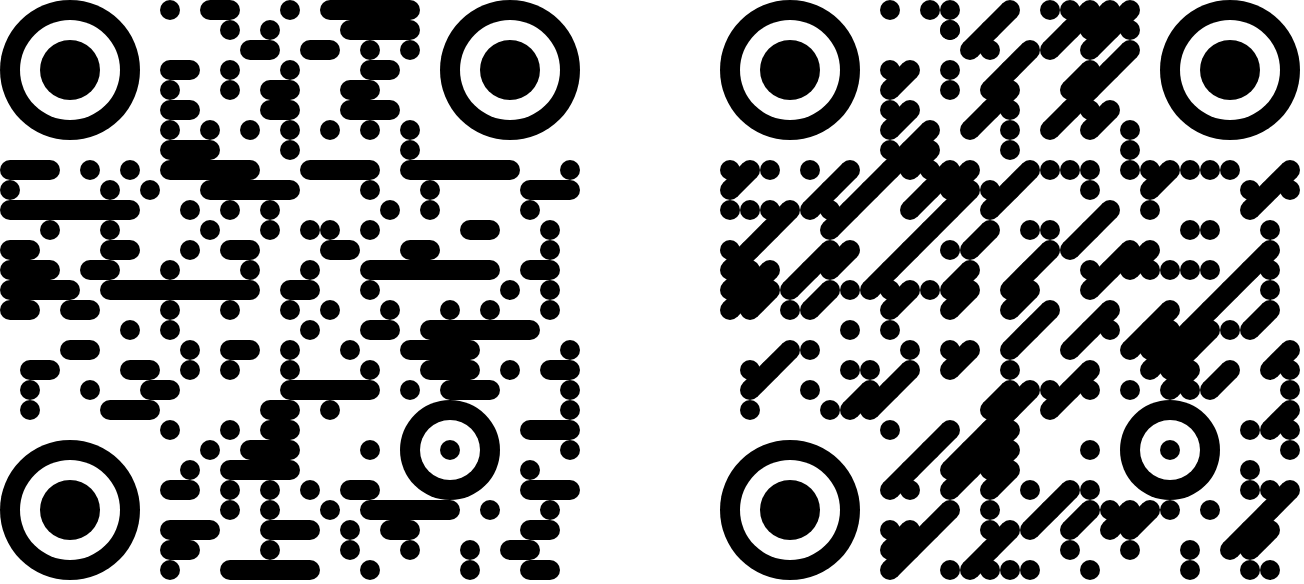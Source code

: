<mxfile version="21.3.8" type="github">
  <diagram name="Page-1" id="fPdRo3x8JSGfEpWSReo4">
    <mxGraphModel dx="558" dy="312" grid="1" gridSize="10" guides="1" tooltips="1" connect="1" arrows="1" fold="1" page="1" pageScale="1" pageWidth="827" pageHeight="1169" math="0" shadow="0">
      <root>
        <mxCell id="0" />
        <mxCell id="1" parent="0" />
        <mxCell id="E8bN0m25ZGRVfmF11RSH-6" value="" style="rounded=1;whiteSpace=wrap;html=1;fontFamily=Helvetica;fontSize=12;fontColor=default;fillColor=#000000;strokeColor=none;arcSize=50;" vertex="1" parent="1">
          <mxGeometry x="200" y="40" width="70" height="70" as="geometry" />
        </mxCell>
        <mxCell id="E8bN0m25ZGRVfmF11RSH-7" value="" style="rounded=1;whiteSpace=wrap;html=1;fontFamily=Helvetica;fontSize=12;fontColor=default;fillColor=default;strokeColor=none;arcSize=50;" vertex="1" parent="1">
          <mxGeometry x="210" y="50" width="50" height="50" as="geometry" />
        </mxCell>
        <mxCell id="E8bN0m25ZGRVfmF11RSH-8" value="" style="rounded=1;whiteSpace=wrap;html=1;fontFamily=Helvetica;fontSize=12;fontColor=default;fillColor=#000000;strokeColor=none;arcSize=50;" vertex="1" parent="1">
          <mxGeometry x="220" y="60" width="30" height="30" as="geometry" />
        </mxCell>
        <mxCell id="E8bN0m25ZGRVfmF11RSH-10" value="" style="rounded=1;whiteSpace=wrap;html=1;fontFamily=Helvetica;fontSize=12;fontColor=default;fillColor=#000000;strokeColor=none;arcSize=50;points=[[0.5,0.5,0,0,0]];" vertex="1" parent="1">
          <mxGeometry x="280" y="40" width="10" height="10" as="geometry" />
        </mxCell>
        <mxCell id="E8bN0m25ZGRVfmF11RSH-11" value="" style="rounded=1;whiteSpace=wrap;html=1;fontFamily=Helvetica;fontSize=12;fontColor=default;fillColor=#000000;strokeColor=none;arcSize=50;" vertex="1" parent="1">
          <mxGeometry x="340" y="40" width="10" height="10" as="geometry" />
        </mxCell>
        <mxCell id="E8bN0m25ZGRVfmF11RSH-24" value="" style="rounded=1;whiteSpace=wrap;html=1;fontFamily=Helvetica;fontSize=12;fontColor=default;fillColor=#000000;strokeColor=none;arcSize=50;" vertex="1" parent="1">
          <mxGeometry x="420" y="40" width="70" height="70" as="geometry" />
        </mxCell>
        <mxCell id="E8bN0m25ZGRVfmF11RSH-25" value="" style="rounded=1;whiteSpace=wrap;html=1;fontFamily=Helvetica;fontSize=12;fontColor=default;fillColor=default;strokeColor=none;arcSize=50;" vertex="1" parent="1">
          <mxGeometry x="430" y="50" width="50" height="50" as="geometry" />
        </mxCell>
        <mxCell id="E8bN0m25ZGRVfmF11RSH-26" value="" style="rounded=1;whiteSpace=wrap;html=1;fontFamily=Helvetica;fontSize=12;fontColor=default;fillColor=#000000;strokeColor=none;arcSize=50;" vertex="1" parent="1">
          <mxGeometry x="440" y="60" width="30" height="30" as="geometry" />
        </mxCell>
        <mxCell id="E8bN0m25ZGRVfmF11RSH-125" value="" style="rounded=1;whiteSpace=wrap;html=1;fontFamily=Helvetica;fontSize=12;fontColor=default;fillColor=#000000;strokeColor=none;arcSize=50;" vertex="1" parent="1">
          <mxGeometry x="400" y="240" width="50" height="50" as="geometry" />
        </mxCell>
        <mxCell id="E8bN0m25ZGRVfmF11RSH-126" value="" style="rounded=1;whiteSpace=wrap;html=1;fontFamily=Helvetica;fontSize=12;fontColor=default;fillColor=#FFFFFF;strokeColor=none;arcSize=50;" vertex="1" parent="1">
          <mxGeometry x="410" y="250" width="30" height="30" as="geometry" />
        </mxCell>
        <mxCell id="E8bN0m25ZGRVfmF11RSH-127" value="" style="rounded=1;whiteSpace=wrap;html=1;fontFamily=Helvetica;fontSize=12;fontColor=default;fillColor=#000000;strokeColor=none;arcSize=50;" vertex="1" parent="1">
          <mxGeometry x="420" y="260" width="10" height="10" as="geometry" />
        </mxCell>
        <mxCell id="E8bN0m25ZGRVfmF11RSH-138" value="" style="rounded=1;whiteSpace=wrap;html=1;fontFamily=Helvetica;fontSize=12;fontColor=default;fillColor=#000000;strokeColor=none;arcSize=50;" vertex="1" parent="1">
          <mxGeometry x="300" y="40" width="20" height="10" as="geometry" />
        </mxCell>
        <mxCell id="E8bN0m25ZGRVfmF11RSH-139" value="" style="rounded=1;whiteSpace=wrap;html=1;fontFamily=Helvetica;fontSize=12;fontColor=default;fillColor=#000000;strokeColor=none;arcSize=50;" vertex="1" parent="1">
          <mxGeometry x="360" y="40" width="50" height="10" as="geometry" />
        </mxCell>
        <mxCell id="E8bN0m25ZGRVfmF11RSH-140" value="" style="rounded=1;whiteSpace=wrap;html=1;fontFamily=Helvetica;fontSize=12;fontColor=default;fillColor=#000000;strokeColor=none;arcSize=50;" vertex="1" parent="1">
          <mxGeometry x="310" y="50" width="10" height="10" as="geometry" />
        </mxCell>
        <mxCell id="E8bN0m25ZGRVfmF11RSH-141" value="" style="rounded=1;whiteSpace=wrap;html=1;fontFamily=Helvetica;fontSize=12;fontColor=default;fillColor=#000000;strokeColor=none;arcSize=50;" vertex="1" parent="1">
          <mxGeometry x="330" y="50" width="10" height="10" as="geometry" />
        </mxCell>
        <mxCell id="E8bN0m25ZGRVfmF11RSH-142" value="" style="rounded=1;whiteSpace=wrap;html=1;fontFamily=Helvetica;fontSize=12;fontColor=default;fillColor=#000000;strokeColor=none;arcSize=50;" vertex="1" parent="1">
          <mxGeometry x="370" y="50" width="40" height="10" as="geometry" />
        </mxCell>
        <mxCell id="E8bN0m25ZGRVfmF11RSH-143" value="" style="rounded=1;whiteSpace=wrap;html=1;fontFamily=Helvetica;fontSize=12;fontColor=default;fillColor=#000000;strokeColor=none;arcSize=50;" vertex="1" parent="1">
          <mxGeometry x="320" y="60" width="20" height="10" as="geometry" />
        </mxCell>
        <mxCell id="E8bN0m25ZGRVfmF11RSH-144" value="" style="rounded=1;whiteSpace=wrap;html=1;fontFamily=Helvetica;fontSize=12;fontColor=default;fillColor=#000000;strokeColor=none;arcSize=50;" vertex="1" parent="1">
          <mxGeometry x="350" y="60" width="20" height="10" as="geometry" />
        </mxCell>
        <mxCell id="E8bN0m25ZGRVfmF11RSH-145" value="" style="rounded=1;whiteSpace=wrap;html=1;fontFamily=Helvetica;fontSize=12;fontColor=default;fillColor=#000000;strokeColor=none;arcSize=50;" vertex="1" parent="1">
          <mxGeometry x="380" y="60" width="10" height="10" as="geometry" />
        </mxCell>
        <mxCell id="E8bN0m25ZGRVfmF11RSH-146" value="" style="rounded=1;whiteSpace=wrap;html=1;fontFamily=Helvetica;fontSize=12;fontColor=default;fillColor=#000000;strokeColor=none;arcSize=50;" vertex="1" parent="1">
          <mxGeometry x="400" y="60" width="10" height="10" as="geometry" />
        </mxCell>
        <mxCell id="E8bN0m25ZGRVfmF11RSH-147" value="" style="rounded=1;whiteSpace=wrap;html=1;fontFamily=Helvetica;fontSize=12;fontColor=default;fillColor=#000000;strokeColor=none;arcSize=50;" vertex="1" parent="1">
          <mxGeometry x="380" y="70" width="20" height="10" as="geometry" />
        </mxCell>
        <mxCell id="E8bN0m25ZGRVfmF11RSH-148" value="" style="rounded=1;whiteSpace=wrap;html=1;fontFamily=Helvetica;fontSize=12;fontColor=default;fillColor=#000000;strokeColor=none;arcSize=50;" vertex="1" parent="1">
          <mxGeometry x="370" y="80" width="20" height="10" as="geometry" />
        </mxCell>
        <mxCell id="E8bN0m25ZGRVfmF11RSH-149" value="" style="rounded=1;whiteSpace=wrap;html=1;fontFamily=Helvetica;fontSize=12;fontColor=default;fillColor=#000000;strokeColor=none;arcSize=50;" vertex="1" parent="1">
          <mxGeometry x="370" y="90" width="30" height="10" as="geometry" />
        </mxCell>
        <mxCell id="E8bN0m25ZGRVfmF11RSH-150" value="" style="rounded=1;whiteSpace=wrap;html=1;fontFamily=Helvetica;fontSize=12;fontColor=default;fillColor=#000000;strokeColor=none;arcSize=50;" vertex="1" parent="1">
          <mxGeometry x="380" y="100" width="10" height="10" as="geometry" />
        </mxCell>
        <mxCell id="E8bN0m25ZGRVfmF11RSH-151" value="" style="rounded=1;whiteSpace=wrap;html=1;fontFamily=Helvetica;fontSize=12;fontColor=default;fillColor=#000000;strokeColor=none;arcSize=50;" vertex="1" parent="1">
          <mxGeometry x="360" y="100" width="10" height="10" as="geometry" />
        </mxCell>
        <mxCell id="E8bN0m25ZGRVfmF11RSH-152" value="" style="rounded=1;whiteSpace=wrap;html=1;fontFamily=Helvetica;fontSize=12;fontColor=default;fillColor=#000000;strokeColor=none;arcSize=50;" vertex="1" parent="1">
          <mxGeometry x="400" y="100" width="10" height="10" as="geometry" />
        </mxCell>
        <mxCell id="E8bN0m25ZGRVfmF11RSH-153" value="" style="rounded=1;whiteSpace=wrap;html=1;fontFamily=Helvetica;fontSize=12;fontColor=default;fillColor=#000000;strokeColor=none;arcSize=50;" vertex="1" parent="1">
          <mxGeometry x="400" y="110" width="10" height="10" as="geometry" />
        </mxCell>
        <mxCell id="E8bN0m25ZGRVfmF11RSH-154" value="" style="rounded=1;whiteSpace=wrap;html=1;fontFamily=Helvetica;fontSize=12;fontColor=default;fillColor=#000000;strokeColor=none;arcSize=50;" vertex="1" parent="1">
          <mxGeometry x="400" y="120" width="60" height="10" as="geometry" />
        </mxCell>
        <mxCell id="E8bN0m25ZGRVfmF11RSH-155" value="" style="rounded=1;whiteSpace=wrap;html=1;fontFamily=Helvetica;fontSize=12;fontColor=default;fillColor=#000000;strokeColor=none;arcSize=50;" vertex="1" parent="1">
          <mxGeometry x="480" y="120" width="10" height="10" as="geometry" />
        </mxCell>
        <mxCell id="E8bN0m25ZGRVfmF11RSH-156" value="" style="rounded=1;whiteSpace=wrap;html=1;fontFamily=Helvetica;fontSize=12;fontColor=default;fillColor=#000000;strokeColor=none;arcSize=50;" vertex="1" parent="1">
          <mxGeometry x="460" y="130" width="30" height="10" as="geometry" />
        </mxCell>
        <mxCell id="E8bN0m25ZGRVfmF11RSH-157" value="" style="rounded=1;whiteSpace=wrap;html=1;fontFamily=Helvetica;fontSize=12;fontColor=default;fillColor=#000000;strokeColor=none;arcSize=50;" vertex="1" parent="1">
          <mxGeometry x="460" y="140" width="10" height="10" as="geometry" />
        </mxCell>
        <mxCell id="E8bN0m25ZGRVfmF11RSH-158" value="" style="rounded=1;whiteSpace=wrap;html=1;fontFamily=Helvetica;fontSize=12;fontColor=default;fillColor=#000000;strokeColor=none;arcSize=50;" vertex="1" parent="1">
          <mxGeometry x="410" y="130" width="10" height="10" as="geometry" />
        </mxCell>
        <mxCell id="E8bN0m25ZGRVfmF11RSH-159" value="" style="rounded=1;whiteSpace=wrap;html=1;fontFamily=Helvetica;fontSize=12;fontColor=default;fillColor=#000000;strokeColor=none;arcSize=50;" vertex="1" parent="1">
          <mxGeometry x="410" y="140" width="10" height="10" as="geometry" />
        </mxCell>
        <mxCell id="E8bN0m25ZGRVfmF11RSH-160" value="" style="rounded=1;whiteSpace=wrap;html=1;fontFamily=Helvetica;fontSize=12;fontColor=default;fillColor=#000000;strokeColor=none;arcSize=50;" vertex="1" parent="1">
          <mxGeometry x="390" y="140" width="10" height="10" as="geometry" />
        </mxCell>
        <mxCell id="E8bN0m25ZGRVfmF11RSH-161" value="" style="rounded=1;whiteSpace=wrap;html=1;fontFamily=Helvetica;fontSize=12;fontColor=default;fillColor=#000000;strokeColor=none;arcSize=50;" vertex="1" parent="1">
          <mxGeometry x="380" y="130" width="10" height="10" as="geometry" />
        </mxCell>
        <mxCell id="E8bN0m25ZGRVfmF11RSH-162" value="" style="rounded=1;whiteSpace=wrap;html=1;fontFamily=Helvetica;fontSize=12;fontColor=default;fillColor=#000000;strokeColor=none;arcSize=50;" vertex="1" parent="1">
          <mxGeometry x="350" y="120" width="40" height="10" as="geometry" />
        </mxCell>
        <mxCell id="E8bN0m25ZGRVfmF11RSH-163" value="" style="rounded=1;whiteSpace=wrap;html=1;fontFamily=Helvetica;fontSize=12;fontColor=default;fillColor=#000000;strokeColor=none;arcSize=50;" vertex="1" parent="1">
          <mxGeometry x="340" y="110" width="10" height="10" as="geometry" />
        </mxCell>
        <mxCell id="E8bN0m25ZGRVfmF11RSH-164" value="" style="rounded=1;whiteSpace=wrap;html=1;fontFamily=Helvetica;fontSize=12;fontColor=default;fillColor=#000000;strokeColor=none;arcSize=50;" vertex="1" parent="1">
          <mxGeometry x="340" y="100" width="10" height="10" as="geometry" />
        </mxCell>
        <mxCell id="E8bN0m25ZGRVfmF11RSH-165" value="" style="rounded=1;whiteSpace=wrap;html=1;fontFamily=Helvetica;fontSize=12;fontColor=default;fillColor=#000000;strokeColor=none;arcSize=50;" vertex="1" parent="1">
          <mxGeometry x="330" y="90" width="20" height="10" as="geometry" />
        </mxCell>
        <mxCell id="E8bN0m25ZGRVfmF11RSH-166" value="" style="rounded=1;whiteSpace=wrap;html=1;fontFamily=Helvetica;fontSize=12;fontColor=default;fillColor=#000000;strokeColor=none;arcSize=50;" vertex="1" parent="1">
          <mxGeometry x="330" y="80" width="20" height="10" as="geometry" />
        </mxCell>
        <mxCell id="E8bN0m25ZGRVfmF11RSH-167" value="" style="rounded=1;whiteSpace=wrap;html=1;fontFamily=Helvetica;fontSize=12;fontColor=default;fillColor=#000000;strokeColor=none;arcSize=50;" vertex="1" parent="1">
          <mxGeometry x="340" y="70" width="10" height="10" as="geometry" />
        </mxCell>
        <mxCell id="E8bN0m25ZGRVfmF11RSH-168" value="" style="rounded=1;whiteSpace=wrap;html=1;fontFamily=Helvetica;fontSize=12;fontColor=default;fillColor=#000000;strokeColor=none;arcSize=50;" vertex="1" parent="1">
          <mxGeometry x="320" y="100" width="10" height="10" as="geometry" />
        </mxCell>
        <mxCell id="E8bN0m25ZGRVfmF11RSH-169" value="" style="rounded=1;whiteSpace=wrap;html=1;fontFamily=Helvetica;fontSize=12;fontColor=default;fillColor=#000000;strokeColor=none;arcSize=50;" vertex="1" parent="1">
          <mxGeometry x="310" y="80" width="10" height="10" as="geometry" />
        </mxCell>
        <mxCell id="E8bN0m25ZGRVfmF11RSH-170" value="" style="rounded=1;whiteSpace=wrap;html=1;fontFamily=Helvetica;fontSize=12;fontColor=default;fillColor=#000000;strokeColor=none;arcSize=50;" vertex="1" parent="1">
          <mxGeometry x="310" y="70" width="10" height="10" as="geometry" />
        </mxCell>
        <mxCell id="E8bN0m25ZGRVfmF11RSH-171" value="" style="rounded=1;whiteSpace=wrap;html=1;fontFamily=Helvetica;fontSize=12;fontColor=default;fillColor=#000000;strokeColor=none;arcSize=50;" vertex="1" parent="1">
          <mxGeometry x="280" y="70" width="20" height="10" as="geometry" />
        </mxCell>
        <mxCell id="E8bN0m25ZGRVfmF11RSH-172" value="" style="rounded=1;whiteSpace=wrap;html=1;fontFamily=Helvetica;fontSize=12;fontColor=default;fillColor=#000000;strokeColor=none;arcSize=50;" vertex="1" parent="1">
          <mxGeometry x="280" y="80" width="10" height="10" as="geometry" />
        </mxCell>
        <mxCell id="E8bN0m25ZGRVfmF11RSH-173" value="" style="rounded=1;whiteSpace=wrap;html=1;fontFamily=Helvetica;fontSize=12;fontColor=default;fillColor=#000000;strokeColor=none;arcSize=50;" vertex="1" parent="1">
          <mxGeometry x="280" y="90" width="20" height="10" as="geometry" />
        </mxCell>
        <mxCell id="E8bN0m25ZGRVfmF11RSH-174" value="" style="rounded=1;whiteSpace=wrap;html=1;fontFamily=Helvetica;fontSize=12;fontColor=default;fillColor=#000000;strokeColor=none;arcSize=50;" vertex="1" parent="1">
          <mxGeometry x="280" y="100" width="10" height="10" as="geometry" />
        </mxCell>
        <mxCell id="E8bN0m25ZGRVfmF11RSH-175" value="" style="rounded=1;whiteSpace=wrap;html=1;fontFamily=Helvetica;fontSize=12;fontColor=default;fillColor=#000000;strokeColor=none;arcSize=50;" vertex="1" parent="1">
          <mxGeometry x="300" y="100" width="10" height="10" as="geometry" />
        </mxCell>
        <mxCell id="E8bN0m25ZGRVfmF11RSH-176" value="" style="rounded=1;whiteSpace=wrap;html=1;fontFamily=Helvetica;fontSize=12;fontColor=default;fillColor=#000000;strokeColor=none;arcSize=50;" vertex="1" parent="1">
          <mxGeometry x="280" y="110" width="30" height="10" as="geometry" />
        </mxCell>
        <mxCell id="E8bN0m25ZGRVfmF11RSH-177" value="" style="rounded=1;whiteSpace=wrap;html=1;fontFamily=Helvetica;fontSize=12;fontColor=default;fillColor=#000000;strokeColor=none;arcSize=50;" vertex="1" parent="1">
          <mxGeometry x="280" y="120" width="50" height="10" as="geometry" />
        </mxCell>
        <mxCell id="E8bN0m25ZGRVfmF11RSH-178" value="" style="rounded=1;whiteSpace=wrap;html=1;fontFamily=Helvetica;fontSize=12;fontColor=default;fillColor=#000000;strokeColor=none;arcSize=50;" vertex="1" parent="1">
          <mxGeometry x="300" y="130" width="50" height="10" as="geometry" />
        </mxCell>
        <mxCell id="E8bN0m25ZGRVfmF11RSH-179" value="" style="rounded=1;whiteSpace=wrap;html=1;fontFamily=Helvetica;fontSize=12;fontColor=default;fillColor=#000000;strokeColor=none;arcSize=50;" vertex="1" parent="1">
          <mxGeometry x="200" y="120" width="30" height="10" as="geometry" />
        </mxCell>
        <mxCell id="E8bN0m25ZGRVfmF11RSH-180" value="" style="rounded=1;whiteSpace=wrap;html=1;fontFamily=Helvetica;fontSize=12;fontColor=default;fillColor=#000000;strokeColor=none;arcSize=50;" vertex="1" parent="1">
          <mxGeometry x="240" y="120" width="10" height="10" as="geometry" />
        </mxCell>
        <mxCell id="E8bN0m25ZGRVfmF11RSH-181" value="" style="rounded=1;whiteSpace=wrap;html=1;fontFamily=Helvetica;fontSize=12;fontColor=default;fillColor=#000000;strokeColor=none;arcSize=50;" vertex="1" parent="1">
          <mxGeometry x="260" y="120" width="10" height="10" as="geometry" />
        </mxCell>
        <mxCell id="E8bN0m25ZGRVfmF11RSH-182" value="" style="rounded=1;whiteSpace=wrap;html=1;fontFamily=Helvetica;fontSize=12;fontColor=default;fillColor=#000000;strokeColor=none;arcSize=50;" vertex="1" parent="1">
          <mxGeometry x="270" y="130" width="10" height="10" as="geometry" />
        </mxCell>
        <mxCell id="E8bN0m25ZGRVfmF11RSH-183" value="" style="rounded=1;whiteSpace=wrap;html=1;fontFamily=Helvetica;fontSize=12;fontColor=default;fillColor=#000000;strokeColor=none;arcSize=50;" vertex="1" parent="1">
          <mxGeometry x="250" y="130" width="10" height="10" as="geometry" />
        </mxCell>
        <mxCell id="E8bN0m25ZGRVfmF11RSH-184" value="" style="rounded=1;whiteSpace=wrap;html=1;fontFamily=Helvetica;fontSize=12;fontColor=default;fillColor=#000000;strokeColor=none;arcSize=50;" vertex="1" parent="1">
          <mxGeometry x="200" y="140" width="70" height="10" as="geometry" />
        </mxCell>
        <mxCell id="E8bN0m25ZGRVfmF11RSH-185" value="" style="rounded=1;whiteSpace=wrap;html=1;fontFamily=Helvetica;fontSize=12;fontColor=default;fillColor=#000000;strokeColor=none;arcSize=50;" vertex="1" parent="1">
          <mxGeometry x="200" y="130" width="10" height="10" as="geometry" />
        </mxCell>
        <mxCell id="E8bN0m25ZGRVfmF11RSH-186" value="" style="rounded=1;whiteSpace=wrap;html=1;fontFamily=Helvetica;fontSize=12;fontColor=default;fillColor=#000000;strokeColor=none;arcSize=50;" vertex="1" parent="1">
          <mxGeometry x="220" y="150" width="10" height="10" as="geometry" />
        </mxCell>
        <mxCell id="E8bN0m25ZGRVfmF11RSH-187" value="" style="rounded=1;whiteSpace=wrap;html=1;fontFamily=Helvetica;fontSize=12;fontColor=default;fillColor=#000000;strokeColor=none;arcSize=50;" vertex="1" parent="1">
          <mxGeometry x="250" y="150" width="10" height="10" as="geometry" />
        </mxCell>
        <mxCell id="E8bN0m25ZGRVfmF11RSH-188" value="" style="rounded=1;whiteSpace=wrap;html=1;fontFamily=Helvetica;fontSize=12;fontColor=default;fillColor=#000000;strokeColor=none;arcSize=50;" vertex="1" parent="1">
          <mxGeometry x="290" y="140" width="10" height="10" as="geometry" />
        </mxCell>
        <mxCell id="E8bN0m25ZGRVfmF11RSH-189" value="" style="rounded=1;whiteSpace=wrap;html=1;fontFamily=Helvetica;fontSize=12;fontColor=default;fillColor=#000000;strokeColor=none;arcSize=50;" vertex="1" parent="1">
          <mxGeometry x="310" y="140" width="10" height="10" as="geometry" />
        </mxCell>
        <mxCell id="E8bN0m25ZGRVfmF11RSH-190" value="" style="rounded=1;whiteSpace=wrap;html=1;fontFamily=Helvetica;fontSize=12;fontColor=default;fillColor=#000000;strokeColor=none;arcSize=50;" vertex="1" parent="1">
          <mxGeometry x="330" y="140" width="10" height="10" as="geometry" />
        </mxCell>
        <mxCell id="E8bN0m25ZGRVfmF11RSH-191" value="" style="rounded=1;whiteSpace=wrap;html=1;fontFamily=Helvetica;fontSize=12;fontColor=default;fillColor=#000000;strokeColor=none;arcSize=50;" vertex="1" parent="1">
          <mxGeometry x="330" y="150" width="10" height="10" as="geometry" />
        </mxCell>
        <mxCell id="E8bN0m25ZGRVfmF11RSH-192" value="" style="rounded=1;whiteSpace=wrap;html=1;fontFamily=Helvetica;fontSize=12;fontColor=default;fillColor=#000000;strokeColor=none;arcSize=50;" vertex="1" parent="1">
          <mxGeometry x="350" y="150" width="10" height="10" as="geometry" />
        </mxCell>
        <mxCell id="E8bN0m25ZGRVfmF11RSH-193" value="" style="rounded=1;whiteSpace=wrap;html=1;fontFamily=Helvetica;fontSize=12;fontColor=default;fillColor=#000000;strokeColor=none;arcSize=50;" vertex="1" parent="1">
          <mxGeometry x="360" y="150" width="10" height="10" as="geometry" />
        </mxCell>
        <mxCell id="E8bN0m25ZGRVfmF11RSH-194" value="" style="rounded=1;whiteSpace=wrap;html=1;fontFamily=Helvetica;fontSize=12;fontColor=default;fillColor=#000000;strokeColor=none;arcSize=50;" vertex="1" parent="1">
          <mxGeometry x="380" y="150" width="10" height="10" as="geometry" />
        </mxCell>
        <mxCell id="E8bN0m25ZGRVfmF11RSH-195" value="" style="rounded=1;whiteSpace=wrap;html=1;fontFamily=Helvetica;fontSize=12;fontColor=default;fillColor=#000000;strokeColor=none;arcSize=50;" vertex="1" parent="1">
          <mxGeometry x="430" y="150" width="20" height="10" as="geometry" />
        </mxCell>
        <mxCell id="E8bN0m25ZGRVfmF11RSH-196" value="" style="rounded=1;whiteSpace=wrap;html=1;fontFamily=Helvetica;fontSize=12;fontColor=default;fillColor=#000000;strokeColor=none;arcSize=50;" vertex="1" parent="1">
          <mxGeometry x="470" y="150" width="10" height="10" as="geometry" />
        </mxCell>
        <mxCell id="E8bN0m25ZGRVfmF11RSH-197" value="" style="rounded=1;whiteSpace=wrap;html=1;fontFamily=Helvetica;fontSize=12;fontColor=default;fillColor=#000000;strokeColor=none;arcSize=50;" vertex="1" parent="1">
          <mxGeometry x="470" y="160" width="10" height="10" as="geometry" />
        </mxCell>
        <mxCell id="E8bN0m25ZGRVfmF11RSH-198" value="" style="rounded=1;whiteSpace=wrap;html=1;fontFamily=Helvetica;fontSize=12;fontColor=default;fillColor=#000000;strokeColor=none;arcSize=50;" vertex="1" parent="1">
          <mxGeometry x="400" y="160" width="20" height="10" as="geometry" />
        </mxCell>
        <mxCell id="E8bN0m25ZGRVfmF11RSH-199" value="" style="rounded=1;whiteSpace=wrap;html=1;fontFamily=Helvetica;fontSize=12;fontColor=default;fillColor=#000000;strokeColor=none;arcSize=50;" vertex="1" parent="1">
          <mxGeometry x="360" y="160" width="20" height="10" as="geometry" />
        </mxCell>
        <mxCell id="E8bN0m25ZGRVfmF11RSH-200" value="" style="rounded=1;whiteSpace=wrap;html=1;fontFamily=Helvetica;fontSize=12;fontColor=default;fillColor=#000000;strokeColor=none;arcSize=50;" vertex="1" parent="1">
          <mxGeometry x="310" y="160" width="20" height="10" as="geometry" />
        </mxCell>
        <mxCell id="E8bN0m25ZGRVfmF11RSH-201" value="" style="rounded=1;whiteSpace=wrap;html=1;fontFamily=Helvetica;fontSize=12;fontColor=default;fillColor=#000000;strokeColor=none;arcSize=50;" vertex="1" parent="1">
          <mxGeometry x="300" y="150" width="10" height="10" as="geometry" />
        </mxCell>
        <mxCell id="E8bN0m25ZGRVfmF11RSH-202" value="" style="rounded=1;whiteSpace=wrap;html=1;fontFamily=Helvetica;fontSize=12;fontColor=default;fillColor=#000000;strokeColor=none;arcSize=50;" vertex="1" parent="1">
          <mxGeometry x="290" y="160" width="10" height="10" as="geometry" />
        </mxCell>
        <mxCell id="E8bN0m25ZGRVfmF11RSH-203" value="" style="rounded=1;whiteSpace=wrap;html=1;fontFamily=Helvetica;fontSize=12;fontColor=default;fillColor=#000000;strokeColor=none;arcSize=50;" vertex="1" parent="1">
          <mxGeometry x="250" y="160" width="20" height="10" as="geometry" />
        </mxCell>
        <mxCell id="E8bN0m25ZGRVfmF11RSH-204" value="" style="rounded=1;whiteSpace=wrap;html=1;fontFamily=Helvetica;fontSize=12;fontColor=default;fillColor=#000000;strokeColor=none;arcSize=50;" vertex="1" parent="1">
          <mxGeometry x="200" y="160" width="20" height="10" as="geometry" />
        </mxCell>
        <mxCell id="E8bN0m25ZGRVfmF11RSH-205" value="" style="rounded=1;whiteSpace=wrap;html=1;fontFamily=Helvetica;fontSize=12;fontColor=default;fillColor=#000000;strokeColor=none;arcSize=50;" vertex="1" parent="1">
          <mxGeometry x="200" y="170" width="30" height="10" as="geometry" />
        </mxCell>
        <mxCell id="E8bN0m25ZGRVfmF11RSH-206" value="" style="rounded=1;whiteSpace=wrap;html=1;fontFamily=Helvetica;fontSize=12;fontColor=default;fillColor=#000000;strokeColor=none;arcSize=50;" vertex="1" parent="1">
          <mxGeometry x="240" y="170" width="20" height="10" as="geometry" />
        </mxCell>
        <mxCell id="E8bN0m25ZGRVfmF11RSH-207" value="" style="rounded=1;whiteSpace=wrap;html=1;fontFamily=Helvetica;fontSize=12;fontColor=default;fillColor=#000000;strokeColor=none;arcSize=50;" vertex="1" parent="1">
          <mxGeometry x="280" y="170" width="10" height="10" as="geometry" />
        </mxCell>
        <mxCell id="E8bN0m25ZGRVfmF11RSH-208" value="" style="rounded=1;whiteSpace=wrap;html=1;fontFamily=Helvetica;fontSize=12;fontColor=default;fillColor=#000000;strokeColor=none;arcSize=50;" vertex="1" parent="1">
          <mxGeometry x="320" y="170" width="10" height="10" as="geometry" />
        </mxCell>
        <mxCell id="E8bN0m25ZGRVfmF11RSH-209" value="" style="rounded=1;whiteSpace=wrap;html=1;fontFamily=Helvetica;fontSize=12;fontColor=default;fillColor=#000000;strokeColor=none;arcSize=50;" vertex="1" parent="1">
          <mxGeometry x="350" y="170" width="10" height="10" as="geometry" />
        </mxCell>
        <mxCell id="E8bN0m25ZGRVfmF11RSH-210" value="" style="rounded=1;whiteSpace=wrap;html=1;fontFamily=Helvetica;fontSize=12;fontColor=default;fillColor=#000000;strokeColor=none;arcSize=50;" vertex="1" parent="1">
          <mxGeometry x="380" y="170" width="70" height="10" as="geometry" />
        </mxCell>
        <mxCell id="E8bN0m25ZGRVfmF11RSH-211" value="" style="rounded=1;whiteSpace=wrap;html=1;fontFamily=Helvetica;fontSize=12;fontColor=default;fillColor=#000000;strokeColor=none;arcSize=50;" vertex="1" parent="1">
          <mxGeometry x="460" y="170" width="20" height="10" as="geometry" />
        </mxCell>
        <mxCell id="E8bN0m25ZGRVfmF11RSH-212" value="" style="rounded=1;whiteSpace=wrap;html=1;fontFamily=Helvetica;fontSize=12;fontColor=default;fillColor=#000000;strokeColor=none;arcSize=50;" vertex="1" parent="1">
          <mxGeometry x="470" y="180" width="10" height="10" as="geometry" />
        </mxCell>
        <mxCell id="E8bN0m25ZGRVfmF11RSH-213" value="" style="rounded=1;whiteSpace=wrap;html=1;fontFamily=Helvetica;fontSize=12;fontColor=default;fillColor=#000000;strokeColor=none;arcSize=50;" vertex="1" parent="1">
          <mxGeometry x="450" y="180" width="10" height="10" as="geometry" />
        </mxCell>
        <mxCell id="E8bN0m25ZGRVfmF11RSH-214" value="" style="rounded=1;whiteSpace=wrap;html=1;fontFamily=Helvetica;fontSize=12;fontColor=default;fillColor=#000000;strokeColor=none;arcSize=50;" vertex="1" parent="1">
          <mxGeometry x="380" y="180" width="10" height="10" as="geometry" />
        </mxCell>
        <mxCell id="E8bN0m25ZGRVfmF11RSH-215" value="" style="rounded=1;whiteSpace=wrap;html=1;fontFamily=Helvetica;fontSize=12;fontColor=default;fillColor=#000000;strokeColor=none;arcSize=50;" vertex="1" parent="1">
          <mxGeometry x="340" y="180" width="20" height="10" as="geometry" />
        </mxCell>
        <mxCell id="E8bN0m25ZGRVfmF11RSH-216" value="" style="rounded=1;whiteSpace=wrap;html=1;fontFamily=Helvetica;fontSize=12;fontColor=default;fillColor=#000000;strokeColor=none;arcSize=50;" vertex="1" parent="1">
          <mxGeometry x="340" y="190" width="10" height="10" as="geometry" />
        </mxCell>
        <mxCell id="E8bN0m25ZGRVfmF11RSH-217" value="" style="rounded=1;whiteSpace=wrap;html=1;fontFamily=Helvetica;fontSize=12;fontColor=default;fillColor=#000000;strokeColor=none;arcSize=50;" vertex="1" parent="1">
          <mxGeometry x="360" y="190" width="10" height="10" as="geometry" />
        </mxCell>
        <mxCell id="E8bN0m25ZGRVfmF11RSH-218" value="" style="rounded=1;whiteSpace=wrap;html=1;fontFamily=Helvetica;fontSize=12;fontColor=default;fillColor=#000000;strokeColor=none;arcSize=50;" vertex="1" parent="1">
          <mxGeometry x="350" y="200" width="10" height="10" as="geometry" />
        </mxCell>
        <mxCell id="E8bN0m25ZGRVfmF11RSH-219" value="" style="rounded=1;whiteSpace=wrap;html=1;fontFamily=Helvetica;fontSize=12;fontColor=default;fillColor=#000000;strokeColor=none;arcSize=50;" vertex="1" parent="1">
          <mxGeometry x="390" y="190" width="10" height="10" as="geometry" />
        </mxCell>
        <mxCell id="E8bN0m25ZGRVfmF11RSH-220" value="" style="rounded=1;whiteSpace=wrap;html=1;fontFamily=Helvetica;fontSize=12;fontColor=default;fillColor=#000000;strokeColor=none;arcSize=50;" vertex="1" parent="1">
          <mxGeometry x="380" y="200" width="20" height="10" as="geometry" />
        </mxCell>
        <mxCell id="E8bN0m25ZGRVfmF11RSH-221" value="" style="rounded=1;whiteSpace=wrap;html=1;fontFamily=Helvetica;fontSize=12;fontColor=default;fillColor=#000000;strokeColor=none;arcSize=50;" vertex="1" parent="1">
          <mxGeometry x="410" y="200" width="60" height="10" as="geometry" />
        </mxCell>
        <mxCell id="E8bN0m25ZGRVfmF11RSH-222" value="" style="rounded=1;whiteSpace=wrap;html=1;fontFamily=Helvetica;fontSize=12;fontColor=default;fillColor=#000000;strokeColor=none;arcSize=50;" vertex="1" parent="1">
          <mxGeometry x="420" y="190" width="10" height="10" as="geometry" />
        </mxCell>
        <mxCell id="E8bN0m25ZGRVfmF11RSH-223" value="" style="rounded=1;whiteSpace=wrap;html=1;fontFamily=Helvetica;fontSize=12;fontColor=default;fillColor=#000000;strokeColor=none;arcSize=50;" vertex="1" parent="1">
          <mxGeometry x="440" y="190" width="10" height="10" as="geometry" />
        </mxCell>
        <mxCell id="E8bN0m25ZGRVfmF11RSH-224" value="" style="rounded=1;whiteSpace=wrap;html=1;fontFamily=Helvetica;fontSize=12;fontColor=default;fillColor=#000000;strokeColor=none;arcSize=50;" vertex="1" parent="1">
          <mxGeometry x="470" y="190" width="10" height="10" as="geometry" />
        </mxCell>
        <mxCell id="E8bN0m25ZGRVfmF11RSH-225" value="" style="rounded=1;whiteSpace=wrap;html=1;fontFamily=Helvetica;fontSize=12;fontColor=default;fillColor=#000000;strokeColor=none;arcSize=50;" vertex="1" parent="1">
          <mxGeometry x="250" y="180" width="80" height="10" as="geometry" />
        </mxCell>
        <mxCell id="E8bN0m25ZGRVfmF11RSH-226" value="" style="rounded=1;whiteSpace=wrap;html=1;fontFamily=Helvetica;fontSize=12;fontColor=default;fillColor=#000000;strokeColor=none;arcSize=50;" vertex="1" parent="1">
          <mxGeometry x="280" y="190" width="10" height="10" as="geometry" />
        </mxCell>
        <mxCell id="E8bN0m25ZGRVfmF11RSH-227" value="" style="rounded=1;whiteSpace=wrap;html=1;fontFamily=Helvetica;fontSize=12;fontColor=default;fillColor=#000000;strokeColor=none;arcSize=50;" vertex="1" parent="1">
          <mxGeometry x="310" y="190" width="10" height="10" as="geometry" />
        </mxCell>
        <mxCell id="E8bN0m25ZGRVfmF11RSH-228" value="" style="rounded=1;whiteSpace=wrap;html=1;fontFamily=Helvetica;fontSize=12;fontColor=default;fillColor=#000000;strokeColor=none;arcSize=50;" vertex="1" parent="1">
          <mxGeometry x="280" y="200" width="10" height="10" as="geometry" />
        </mxCell>
        <mxCell id="E8bN0m25ZGRVfmF11RSH-229" value="" style="rounded=1;whiteSpace=wrap;html=1;fontFamily=Helvetica;fontSize=12;fontColor=default;fillColor=#000000;strokeColor=none;arcSize=50;" vertex="1" parent="1">
          <mxGeometry x="260" y="200" width="10" height="10" as="geometry" />
        </mxCell>
        <mxCell id="E8bN0m25ZGRVfmF11RSH-230" value="" style="rounded=1;whiteSpace=wrap;html=1;fontFamily=Helvetica;fontSize=12;fontColor=default;fillColor=#000000;strokeColor=none;arcSize=50;" vertex="1" parent="1">
          <mxGeometry x="230" y="190" width="20" height="10" as="geometry" />
        </mxCell>
        <mxCell id="E8bN0m25ZGRVfmF11RSH-231" value="" style="rounded=1;whiteSpace=wrap;html=1;fontFamily=Helvetica;fontSize=12;fontColor=default;fillColor=#000000;strokeColor=none;arcSize=50;" vertex="1" parent="1">
          <mxGeometry x="200" y="190" width="20" height="10" as="geometry" />
        </mxCell>
        <mxCell id="E8bN0m25ZGRVfmF11RSH-232" value="" style="rounded=1;whiteSpace=wrap;html=1;fontFamily=Helvetica;fontSize=12;fontColor=default;fillColor=#000000;strokeColor=none;arcSize=50;" vertex="1" parent="1">
          <mxGeometry x="200" y="180" width="40" height="10" as="geometry" />
        </mxCell>
        <mxCell id="E8bN0m25ZGRVfmF11RSH-233" value="" style="rounded=1;whiteSpace=wrap;html=1;fontFamily=Helvetica;fontSize=12;fontColor=default;fillColor=#000000;strokeColor=none;arcSize=50;" vertex="1" parent="1">
          <mxGeometry x="230" y="210" width="20" height="10" as="geometry" />
        </mxCell>
        <mxCell id="E8bN0m25ZGRVfmF11RSH-234" value="" style="rounded=1;whiteSpace=wrap;html=1;fontFamily=Helvetica;fontSize=12;fontColor=default;fillColor=#000000;strokeColor=none;arcSize=50;" vertex="1" parent="1">
          <mxGeometry x="290" y="210" width="10" height="10" as="geometry" />
        </mxCell>
        <mxCell id="E8bN0m25ZGRVfmF11RSH-235" value="" style="rounded=1;whiteSpace=wrap;html=1;fontFamily=Helvetica;fontSize=12;fontColor=default;fillColor=#000000;strokeColor=none;arcSize=50;" vertex="1" parent="1">
          <mxGeometry x="310" y="210" width="20" height="10" as="geometry" />
        </mxCell>
        <mxCell id="E8bN0m25ZGRVfmF11RSH-236" value="" style="rounded=1;whiteSpace=wrap;html=1;fontFamily=Helvetica;fontSize=12;fontColor=default;fillColor=#000000;strokeColor=none;arcSize=50;" vertex="1" parent="1">
          <mxGeometry x="340" y="210" width="10" height="10" as="geometry" />
        </mxCell>
        <mxCell id="E8bN0m25ZGRVfmF11RSH-237" value="" style="rounded=1;whiteSpace=wrap;html=1;fontFamily=Helvetica;fontSize=12;fontColor=default;fillColor=#000000;strokeColor=none;arcSize=50;" vertex="1" parent="1">
          <mxGeometry x="370" y="210" width="10" height="10" as="geometry" />
        </mxCell>
        <mxCell id="E8bN0m25ZGRVfmF11RSH-238" value="" style="rounded=1;whiteSpace=wrap;html=1;fontFamily=Helvetica;fontSize=12;fontColor=default;fillColor=#000000;strokeColor=none;arcSize=50;" vertex="1" parent="1">
          <mxGeometry x="400" y="210" width="40" height="10" as="geometry" />
        </mxCell>
        <mxCell id="E8bN0m25ZGRVfmF11RSH-239" value="" style="rounded=1;whiteSpace=wrap;html=1;fontFamily=Helvetica;fontSize=12;fontColor=default;fillColor=#000000;strokeColor=none;arcSize=50;" vertex="1" parent="1">
          <mxGeometry x="480" y="210" width="10" height="10" as="geometry" />
        </mxCell>
        <mxCell id="E8bN0m25ZGRVfmF11RSH-240" value="" style="rounded=1;whiteSpace=wrap;html=1;fontFamily=Helvetica;fontSize=12;fontColor=default;fillColor=#000000;strokeColor=none;arcSize=50;" vertex="1" parent="1">
          <mxGeometry x="450" y="220" width="10" height="10" as="geometry" />
        </mxCell>
        <mxCell id="E8bN0m25ZGRVfmF11RSH-241" value="" style="rounded=1;whiteSpace=wrap;html=1;fontFamily=Helvetica;fontSize=12;fontColor=default;fillColor=#000000;strokeColor=none;arcSize=50;" vertex="1" parent="1">
          <mxGeometry x="470" y="220" width="20" height="10" as="geometry" />
        </mxCell>
        <mxCell id="E8bN0m25ZGRVfmF11RSH-243" value="" style="rounded=1;whiteSpace=wrap;html=1;fontFamily=Helvetica;fontSize=12;fontColor=default;fillColor=#000000;strokeColor=none;arcSize=50;" vertex="1" parent="1">
          <mxGeometry x="480" y="230" width="10" height="10" as="geometry" />
        </mxCell>
        <mxCell id="E8bN0m25ZGRVfmF11RSH-244" value="" style="rounded=1;whiteSpace=wrap;html=1;fontFamily=Helvetica;fontSize=12;fontColor=default;fillColor=#000000;strokeColor=none;arcSize=50;" vertex="1" parent="1">
          <mxGeometry x="480" y="240" width="10" height="10" as="geometry" />
        </mxCell>
        <mxCell id="E8bN0m25ZGRVfmF11RSH-245" value="" style="rounded=1;whiteSpace=wrap;html=1;fontFamily=Helvetica;fontSize=12;fontColor=default;fillColor=#000000;strokeColor=none;arcSize=50;" vertex="1" parent="1">
          <mxGeometry x="460" y="250" width="30" height="10" as="geometry" />
        </mxCell>
        <mxCell id="E8bN0m25ZGRVfmF11RSH-246" value="" style="rounded=1;whiteSpace=wrap;html=1;fontFamily=Helvetica;fontSize=12;fontColor=default;fillColor=#000000;strokeColor=none;arcSize=50;" vertex="1" parent="1">
          <mxGeometry x="420" y="230" width="30" height="10" as="geometry" />
        </mxCell>
        <mxCell id="E8bN0m25ZGRVfmF11RSH-247" value="" style="rounded=1;whiteSpace=wrap;html=1;fontFamily=Helvetica;fontSize=12;fontColor=default;fillColor=#000000;strokeColor=none;arcSize=50;" vertex="1" parent="1">
          <mxGeometry x="410" y="220" width="30" height="10" as="geometry" />
        </mxCell>
        <mxCell id="E8bN0m25ZGRVfmF11RSH-248" value="" style="rounded=1;whiteSpace=wrap;html=1;fontFamily=Helvetica;fontSize=12;fontColor=default;fillColor=#000000;strokeColor=none;arcSize=50;" vertex="1" parent="1">
          <mxGeometry x="400" y="230" width="10" height="10" as="geometry" />
        </mxCell>
        <mxCell id="E8bN0m25ZGRVfmF11RSH-249" value="" style="rounded=1;whiteSpace=wrap;html=1;fontFamily=Helvetica;fontSize=12;fontColor=default;fillColor=#000000;strokeColor=none;arcSize=50;" vertex="1" parent="1">
          <mxGeometry x="340" y="230" width="50" height="10" as="geometry" />
        </mxCell>
        <mxCell id="E8bN0m25ZGRVfmF11RSH-250" value="" style="rounded=1;whiteSpace=wrap;html=1;fontFamily=Helvetica;fontSize=12;fontColor=default;fillColor=#000000;strokeColor=none;arcSize=50;" vertex="1" parent="1">
          <mxGeometry x="380" y="220" width="10" height="10" as="geometry" />
        </mxCell>
        <mxCell id="E8bN0m25ZGRVfmF11RSH-251" value="" style="rounded=1;whiteSpace=wrap;html=1;fontFamily=Helvetica;fontSize=12;fontColor=default;fillColor=#000000;strokeColor=none;arcSize=50;" vertex="1" parent="1">
          <mxGeometry x="340" y="220" width="10" height="10" as="geometry" />
        </mxCell>
        <mxCell id="E8bN0m25ZGRVfmF11RSH-252" value="" style="rounded=1;whiteSpace=wrap;html=1;fontFamily=Helvetica;fontSize=12;fontColor=default;fillColor=#000000;strokeColor=none;arcSize=50;" vertex="1" parent="1">
          <mxGeometry x="310" y="220" width="10" height="10" as="geometry" />
        </mxCell>
        <mxCell id="E8bN0m25ZGRVfmF11RSH-253" value="" style="rounded=1;whiteSpace=wrap;html=1;fontFamily=Helvetica;fontSize=12;fontColor=default;fillColor=#000000;strokeColor=none;arcSize=50;" vertex="1" parent="1">
          <mxGeometry x="290" y="220" width="10" height="10" as="geometry" />
        </mxCell>
        <mxCell id="E8bN0m25ZGRVfmF11RSH-254" value="" style="rounded=1;whiteSpace=wrap;html=1;fontFamily=Helvetica;fontSize=12;fontColor=default;fillColor=#000000;strokeColor=none;arcSize=50;" vertex="1" parent="1">
          <mxGeometry x="260" y="220" width="20" height="10" as="geometry" />
        </mxCell>
        <mxCell id="E8bN0m25ZGRVfmF11RSH-255" value="" style="rounded=1;whiteSpace=wrap;html=1;fontFamily=Helvetica;fontSize=12;fontColor=default;fillColor=#000000;strokeColor=none;arcSize=50;" vertex="1" parent="1">
          <mxGeometry x="270" y="230" width="20" height="10" as="geometry" />
        </mxCell>
        <mxCell id="E8bN0m25ZGRVfmF11RSH-256" value="" style="rounded=1;whiteSpace=wrap;html=1;fontFamily=Helvetica;fontSize=12;fontColor=default;fillColor=#000000;strokeColor=none;arcSize=50;" vertex="1" parent="1">
          <mxGeometry x="250" y="240" width="30" height="10" as="geometry" />
        </mxCell>
        <mxCell id="E8bN0m25ZGRVfmF11RSH-257" value="" style="rounded=1;whiteSpace=wrap;html=1;fontFamily=Helvetica;fontSize=12;fontColor=default;fillColor=#000000;strokeColor=none;arcSize=50;" vertex="1" parent="1">
          <mxGeometry x="240" y="230" width="10" height="10" as="geometry" />
        </mxCell>
        <mxCell id="E8bN0m25ZGRVfmF11RSH-258" value="" style="rounded=1;whiteSpace=wrap;html=1;fontFamily=Helvetica;fontSize=12;fontColor=default;fillColor=#000000;strokeColor=none;arcSize=50;" vertex="1" parent="1">
          <mxGeometry x="280" y="250" width="10" height="10" as="geometry" />
        </mxCell>
        <mxCell id="E8bN0m25ZGRVfmF11RSH-259" value="" style="rounded=1;whiteSpace=wrap;html=1;fontFamily=Helvetica;fontSize=12;fontColor=default;fillColor=#000000;strokeColor=none;arcSize=50;" vertex="1" parent="1">
          <mxGeometry x="210" y="220" width="20" height="10" as="geometry" />
        </mxCell>
        <mxCell id="E8bN0m25ZGRVfmF11RSH-260" value="" style="rounded=1;whiteSpace=wrap;html=1;fontFamily=Helvetica;fontSize=12;fontColor=default;fillColor=#000000;strokeColor=none;arcSize=50;" vertex="1" parent="1">
          <mxGeometry x="210" y="230" width="10" height="10" as="geometry" />
        </mxCell>
        <mxCell id="E8bN0m25ZGRVfmF11RSH-261" value="" style="rounded=1;whiteSpace=wrap;html=1;fontFamily=Helvetica;fontSize=12;fontColor=default;fillColor=#000000;strokeColor=none;arcSize=50;" vertex="1" parent="1">
          <mxGeometry x="210" y="240" width="10" height="10" as="geometry" />
        </mxCell>
        <mxCell id="E8bN0m25ZGRVfmF11RSH-262" value="" style="rounded=1;whiteSpace=wrap;html=1;fontFamily=Helvetica;fontSize=12;fontColor=default;fillColor=#000000;strokeColor=none;arcSize=50;" vertex="1" parent="1">
          <mxGeometry x="380" y="260" width="10" height="10" as="geometry" />
        </mxCell>
        <mxCell id="E8bN0m25ZGRVfmF11RSH-263" value="" style="rounded=1;whiteSpace=wrap;html=1;fontFamily=Helvetica;fontSize=12;fontColor=default;fillColor=#000000;strokeColor=none;arcSize=50;" vertex="1" parent="1">
          <mxGeometry x="360" y="240" width="10" height="10" as="geometry" />
        </mxCell>
        <mxCell id="E8bN0m25ZGRVfmF11RSH-264" value="" style="rounded=1;whiteSpace=wrap;html=1;fontFamily=Helvetica;fontSize=12;fontColor=default;fillColor=#000000;strokeColor=none;arcSize=50;" vertex="1" parent="1">
          <mxGeometry x="330" y="240" width="20" height="10" as="geometry" />
        </mxCell>
        <mxCell id="E8bN0m25ZGRVfmF11RSH-265" value="" style="rounded=1;whiteSpace=wrap;html=1;fontFamily=Helvetica;fontSize=12;fontColor=default;fillColor=#000000;strokeColor=none;arcSize=50;" vertex="1" parent="1">
          <mxGeometry x="330" y="250" width="20" height="10" as="geometry" />
        </mxCell>
        <mxCell id="E8bN0m25ZGRVfmF11RSH-266" value="" style="rounded=1;whiteSpace=wrap;html=1;fontFamily=Helvetica;fontSize=12;fontColor=default;fillColor=#000000;strokeColor=none;arcSize=50;" vertex="1" parent="1">
          <mxGeometry x="320" y="260" width="30" height="10" as="geometry" />
        </mxCell>
        <mxCell id="E8bN0m25ZGRVfmF11RSH-267" value="" style="rounded=1;whiteSpace=wrap;html=1;fontFamily=Helvetica;fontSize=12;fontColor=default;fillColor=#000000;strokeColor=none;arcSize=50;" vertex="1" parent="1">
          <mxGeometry x="310" y="270" width="40" height="10" as="geometry" />
        </mxCell>
        <mxCell id="E8bN0m25ZGRVfmF11RSH-268" value="" style="rounded=1;whiteSpace=wrap;html=1;fontFamily=Helvetica;fontSize=12;fontColor=default;fillColor=#000000;strokeColor=none;arcSize=50;" vertex="1" parent="1">
          <mxGeometry x="310" y="280" width="10" height="10" as="geometry" />
        </mxCell>
        <mxCell id="E8bN0m25ZGRVfmF11RSH-269" value="" style="rounded=1;whiteSpace=wrap;html=1;fontFamily=Helvetica;fontSize=12;fontColor=default;fillColor=#000000;strokeColor=none;arcSize=50;" vertex="1" parent="1">
          <mxGeometry x="330" y="280" width="10" height="10" as="geometry" />
        </mxCell>
        <mxCell id="E8bN0m25ZGRVfmF11RSH-270" value="" style="rounded=1;whiteSpace=wrap;html=1;fontFamily=Helvetica;fontSize=12;fontColor=default;fillColor=#000000;strokeColor=none;arcSize=50;" vertex="1" parent="1">
          <mxGeometry x="350" y="280" width="10" height="10" as="geometry" />
        </mxCell>
        <mxCell id="E8bN0m25ZGRVfmF11RSH-271" value="" style="rounded=1;whiteSpace=wrap;html=1;fontFamily=Helvetica;fontSize=12;fontColor=default;fillColor=#000000;strokeColor=none;arcSize=50;" vertex="1" parent="1">
          <mxGeometry x="370" y="280" width="20" height="10" as="geometry" />
        </mxCell>
        <mxCell id="E8bN0m25ZGRVfmF11RSH-272" value="" style="rounded=1;whiteSpace=wrap;html=1;fontFamily=Helvetica;fontSize=12;fontColor=default;fillColor=#000000;strokeColor=none;arcSize=50;" vertex="1" parent="1">
          <mxGeometry x="380" y="290" width="50" height="10" as="geometry" />
        </mxCell>
        <mxCell id="E8bN0m25ZGRVfmF11RSH-273" value="" style="rounded=1;whiteSpace=wrap;html=1;fontFamily=Helvetica;fontSize=12;fontColor=default;fillColor=#000000;strokeColor=none;arcSize=50;" vertex="1" parent="1">
          <mxGeometry x="440" y="290" width="10" height="10" as="geometry" />
        </mxCell>
        <mxCell id="E8bN0m25ZGRVfmF11RSH-274" value="" style="rounded=1;whiteSpace=wrap;html=1;fontFamily=Helvetica;fontSize=12;fontColor=default;fillColor=#000000;strokeColor=none;arcSize=50;" vertex="1" parent="1">
          <mxGeometry x="430" y="310" width="10" height="10" as="geometry" />
        </mxCell>
        <mxCell id="E8bN0m25ZGRVfmF11RSH-275" value="" style="rounded=1;whiteSpace=wrap;html=1;fontFamily=Helvetica;fontSize=12;fontColor=default;fillColor=#000000;strokeColor=none;arcSize=50;" vertex="1" parent="1">
          <mxGeometry x="430" y="320" width="10" height="10" as="geometry" />
        </mxCell>
        <mxCell id="E8bN0m25ZGRVfmF11RSH-276" value="" style="rounded=1;whiteSpace=wrap;html=1;fontFamily=Helvetica;fontSize=12;fontColor=default;fillColor=#000000;strokeColor=none;arcSize=50;" vertex="1" parent="1">
          <mxGeometry x="390" y="300" width="20" height="10" as="geometry" />
        </mxCell>
        <mxCell id="E8bN0m25ZGRVfmF11RSH-277" value="" style="rounded=1;whiteSpace=wrap;html=1;fontFamily=Helvetica;fontSize=12;fontColor=default;fillColor=#000000;strokeColor=none;arcSize=50;" vertex="1" parent="1">
          <mxGeometry x="400" y="310" width="10" height="10" as="geometry" />
        </mxCell>
        <mxCell id="E8bN0m25ZGRVfmF11RSH-278" value="" style="rounded=1;whiteSpace=wrap;html=1;fontFamily=Helvetica;fontSize=12;fontColor=default;fillColor=#000000;strokeColor=none;arcSize=50;" vertex="1" parent="1">
          <mxGeometry x="380" y="320" width="10" height="10" as="geometry" />
        </mxCell>
        <mxCell id="E8bN0m25ZGRVfmF11RSH-279" value="" style="rounded=1;whiteSpace=wrap;html=1;fontFamily=Helvetica;fontSize=12;fontColor=default;fillColor=#000000;strokeColor=none;arcSize=50;" vertex="1" parent="1">
          <mxGeometry x="370" y="310" width="10" height="10" as="geometry" />
        </mxCell>
        <mxCell id="E8bN0m25ZGRVfmF11RSH-280" value="" style="rounded=1;whiteSpace=wrap;html=1;fontFamily=Helvetica;fontSize=12;fontColor=default;fillColor=#000000;strokeColor=none;arcSize=50;" vertex="1" parent="1">
          <mxGeometry x="370" y="300" width="10" height="10" as="geometry" />
        </mxCell>
        <mxCell id="E8bN0m25ZGRVfmF11RSH-281" value="" style="rounded=1;whiteSpace=wrap;html=1;fontFamily=Helvetica;fontSize=12;fontColor=default;fillColor=#000000;strokeColor=none;arcSize=50;" vertex="1" parent="1">
          <mxGeometry x="330" y="300" width="30" height="10" as="geometry" />
        </mxCell>
        <mxCell id="E8bN0m25ZGRVfmF11RSH-282" value="" style="rounded=1;whiteSpace=wrap;html=1;fontFamily=Helvetica;fontSize=12;fontColor=default;fillColor=#000000;strokeColor=none;arcSize=50;" vertex="1" parent="1">
          <mxGeometry x="360" y="290" width="10" height="10" as="geometry" />
        </mxCell>
        <mxCell id="E8bN0m25ZGRVfmF11RSH-283" value="" style="rounded=1;whiteSpace=wrap;html=1;fontFamily=Helvetica;fontSize=12;fontColor=default;fillColor=#000000;strokeColor=none;arcSize=50;" vertex="1" parent="1">
          <mxGeometry x="330" y="310" width="10" height="10" as="geometry" />
        </mxCell>
        <mxCell id="E8bN0m25ZGRVfmF11RSH-284" value="" style="rounded=1;whiteSpace=wrap;html=1;fontFamily=Helvetica;fontSize=12;fontColor=default;fillColor=#000000;strokeColor=none;arcSize=50;" vertex="1" parent="1">
          <mxGeometry x="310" y="320" width="50" height="10" as="geometry" />
        </mxCell>
        <mxCell id="E8bN0m25ZGRVfmF11RSH-285" value="" style="rounded=1;whiteSpace=wrap;html=1;fontFamily=Helvetica;fontSize=12;fontColor=default;fillColor=#000000;strokeColor=none;arcSize=50;" vertex="1" parent="1">
          <mxGeometry x="330" y="290" width="10" height="10" as="geometry" />
        </mxCell>
        <mxCell id="E8bN0m25ZGRVfmF11RSH-286" value="" style="rounded=1;whiteSpace=wrap;html=1;fontFamily=Helvetica;fontSize=12;fontColor=default;fillColor=#000000;strokeColor=none;arcSize=50;" vertex="1" parent="1">
          <mxGeometry x="310" y="290" width="10" height="10" as="geometry" />
        </mxCell>
        <mxCell id="E8bN0m25ZGRVfmF11RSH-287" value="" style="rounded=1;whiteSpace=wrap;html=1;fontFamily=Helvetica;fontSize=12;fontColor=default;fillColor=#000000;strokeColor=none;arcSize=50;" vertex="1" parent="1">
          <mxGeometry x="280" y="300" width="30" height="10" as="geometry" />
        </mxCell>
        <mxCell id="E8bN0m25ZGRVfmF11RSH-288" value="" style="rounded=1;whiteSpace=wrap;html=1;fontFamily=Helvetica;fontSize=12;fontColor=default;fillColor=#000000;strokeColor=none;arcSize=50;" vertex="1" parent="1">
          <mxGeometry x="280" y="310" width="20" height="10" as="geometry" />
        </mxCell>
        <mxCell id="E8bN0m25ZGRVfmF11RSH-289" value="" style="rounded=1;whiteSpace=wrap;html=1;fontFamily=Helvetica;fontSize=12;fontColor=default;fillColor=#000000;strokeColor=none;arcSize=50;" vertex="1" parent="1">
          <mxGeometry x="280" y="320" width="10" height="10" as="geometry" />
        </mxCell>
        <mxCell id="E8bN0m25ZGRVfmF11RSH-290" value="" style="rounded=1;whiteSpace=wrap;html=1;fontFamily=Helvetica;fontSize=12;fontColor=default;fillColor=#000000;strokeColor=none;arcSize=50;" vertex="1" parent="1">
          <mxGeometry x="280" y="280" width="20" height="10" as="geometry" />
        </mxCell>
        <mxCell id="E8bN0m25ZGRVfmF11RSH-292" value="v" style="rounded=1;whiteSpace=wrap;html=1;fontFamily=Helvetica;fontSize=12;fontColor=default;fillColor=#000000;strokeColor=none;arcSize=50;" vertex="1" parent="1">
          <mxGeometry x="290" y="270" width="10" height="10" as="geometry" />
        </mxCell>
        <mxCell id="E8bN0m25ZGRVfmF11RSH-293" value="v" style="rounded=1;whiteSpace=wrap;html=1;fontFamily=Helvetica;fontSize=12;fontColor=default;fillColor=#000000;strokeColor=none;arcSize=50;" vertex="1" parent="1">
          <mxGeometry x="300" y="260" width="10" height="10" as="geometry" />
        </mxCell>
        <mxCell id="E8bN0m25ZGRVfmF11RSH-294" value="v" style="rounded=1;whiteSpace=wrap;html=1;fontFamily=Helvetica;fontSize=12;fontColor=default;fillColor=#000000;strokeColor=none;arcSize=50;" vertex="1" parent="1">
          <mxGeometry x="310" y="250" width="10" height="10" as="geometry" />
        </mxCell>
        <mxCell id="E8bN0m25ZGRVfmF11RSH-296" value="" style="rounded=1;whiteSpace=wrap;html=1;fontFamily=Helvetica;fontSize=12;fontColor=default;fillColor=#000000;strokeColor=none;arcSize=50;" vertex="1" parent="1">
          <mxGeometry x="450" y="310" width="20" height="10" as="geometry" />
        </mxCell>
        <mxCell id="E8bN0m25ZGRVfmF11RSH-297" value="" style="rounded=1;whiteSpace=wrap;html=1;fontFamily=Helvetica;fontSize=12;fontColor=default;fillColor=#000000;strokeColor=none;arcSize=50;" vertex="1" parent="1">
          <mxGeometry x="460" y="320" width="20" height="10" as="geometry" />
        </mxCell>
        <mxCell id="E8bN0m25ZGRVfmF11RSH-298" value="" style="rounded=1;whiteSpace=wrap;html=1;fontFamily=Helvetica;fontSize=12;fontColor=default;fillColor=#000000;strokeColor=none;arcSize=50;" vertex="1" parent="1">
          <mxGeometry x="460" y="300" width="20" height="10" as="geometry" />
        </mxCell>
        <mxCell id="E8bN0m25ZGRVfmF11RSH-299" value="" style="rounded=1;whiteSpace=wrap;html=1;fontFamily=Helvetica;fontSize=12;fontColor=default;fillColor=#000000;strokeColor=none;arcSize=50;" vertex="1" parent="1">
          <mxGeometry x="470" y="290" width="10" height="10" as="geometry" />
        </mxCell>
        <mxCell id="E8bN0m25ZGRVfmF11RSH-300" value="" style="rounded=1;whiteSpace=wrap;html=1;fontFamily=Helvetica;fontSize=12;fontColor=default;fillColor=#000000;strokeColor=none;arcSize=50;" vertex="1" parent="1">
          <mxGeometry x="460" y="280" width="30" height="10" as="geometry" />
        </mxCell>
        <mxCell id="E8bN0m25ZGRVfmF11RSH-301" value="" style="rounded=1;whiteSpace=wrap;html=1;fontFamily=Helvetica;fontSize=12;fontColor=default;fillColor=#000000;strokeColor=none;arcSize=50;" vertex="1" parent="1">
          <mxGeometry x="460" y="270" width="10" height="10" as="geometry" />
        </mxCell>
        <mxCell id="E8bN0m25ZGRVfmF11RSH-302" value="" style="rounded=1;whiteSpace=wrap;html=1;fontFamily=Helvetica;fontSize=12;fontColor=default;fillColor=#000000;strokeColor=none;arcSize=50;" vertex="1" parent="1">
          <mxGeometry x="480" y="260" width="10" height="10" as="geometry" />
        </mxCell>
        <mxCell id="E8bN0m25ZGRVfmF11RSH-303" value="" style="rounded=1;whiteSpace=wrap;html=1;fontFamily=Helvetica;fontSize=12;fontColor=default;fillColor=#000000;strokeColor=none;arcSize=50;" vertex="1" parent="1">
          <mxGeometry x="200" y="260" width="70" height="70" as="geometry" />
        </mxCell>
        <mxCell id="E8bN0m25ZGRVfmF11RSH-304" value="" style="rounded=1;whiteSpace=wrap;html=1;fontFamily=Helvetica;fontSize=12;fontColor=default;fillColor=default;strokeColor=none;arcSize=50;" vertex="1" parent="1">
          <mxGeometry x="210" y="270" width="50" height="50" as="geometry" />
        </mxCell>
        <mxCell id="E8bN0m25ZGRVfmF11RSH-305" value="" style="rounded=1;whiteSpace=wrap;html=1;fontFamily=Helvetica;fontSize=12;fontColor=default;fillColor=#000000;strokeColor=none;arcSize=50;" vertex="1" parent="1">
          <mxGeometry x="220" y="280" width="30" height="30" as="geometry" />
        </mxCell>
        <mxCell id="E8bN0m25ZGRVfmF11RSH-307" value="" style="rounded=1;whiteSpace=wrap;html=1;fontFamily=Helvetica;fontSize=12;fontColor=default;fillColor=#000000;strokeColor=none;arcSize=50;" vertex="1" parent="1">
          <mxGeometry x="560" y="40" width="70" height="70" as="geometry" />
        </mxCell>
        <mxCell id="E8bN0m25ZGRVfmF11RSH-308" value="" style="rounded=1;whiteSpace=wrap;html=1;fontFamily=Helvetica;fontSize=12;fontColor=default;fillColor=default;strokeColor=none;arcSize=50;" vertex="1" parent="1">
          <mxGeometry x="570" y="50" width="50" height="50" as="geometry" />
        </mxCell>
        <mxCell id="E8bN0m25ZGRVfmF11RSH-309" value="" style="rounded=1;whiteSpace=wrap;html=1;fontFamily=Helvetica;fontSize=12;fontColor=default;fillColor=#000000;strokeColor=none;arcSize=50;" vertex="1" parent="1">
          <mxGeometry x="580" y="60" width="30" height="30" as="geometry" />
        </mxCell>
        <mxCell id="E8bN0m25ZGRVfmF11RSH-310" value="" style="rounded=1;whiteSpace=wrap;html=1;fontFamily=Helvetica;fontSize=12;fontColor=default;fillColor=#000000;strokeColor=none;arcSize=50;points=[[0.5,0.5,0,0,0]];" vertex="1" parent="1">
          <mxGeometry x="640" y="40" width="10" height="10" as="geometry" />
        </mxCell>
        <mxCell id="E8bN0m25ZGRVfmF11RSH-312" value="" style="rounded=1;whiteSpace=wrap;html=1;fontFamily=Helvetica;fontSize=12;fontColor=default;fillColor=#000000;strokeColor=none;arcSize=50;" vertex="1" parent="1">
          <mxGeometry x="780" y="40" width="70" height="70" as="geometry" />
        </mxCell>
        <mxCell id="E8bN0m25ZGRVfmF11RSH-313" value="" style="rounded=1;whiteSpace=wrap;html=1;fontFamily=Helvetica;fontSize=12;fontColor=default;fillColor=default;strokeColor=none;arcSize=50;" vertex="1" parent="1">
          <mxGeometry x="790" y="50" width="50" height="50" as="geometry" />
        </mxCell>
        <mxCell id="E8bN0m25ZGRVfmF11RSH-314" value="" style="rounded=1;whiteSpace=wrap;html=1;fontFamily=Helvetica;fontSize=12;fontColor=default;fillColor=#000000;strokeColor=none;arcSize=50;" vertex="1" parent="1">
          <mxGeometry x="800" y="60" width="30" height="30" as="geometry" />
        </mxCell>
        <mxCell id="E8bN0m25ZGRVfmF11RSH-315" value="" style="rounded=1;whiteSpace=wrap;html=1;fontFamily=Helvetica;fontSize=12;fontColor=default;fillColor=#000000;strokeColor=none;arcSize=50;" vertex="1" parent="1">
          <mxGeometry x="760" y="240" width="50" height="50" as="geometry" />
        </mxCell>
        <mxCell id="E8bN0m25ZGRVfmF11RSH-316" value="" style="rounded=1;whiteSpace=wrap;html=1;fontFamily=Helvetica;fontSize=12;fontColor=default;fillColor=#FFFFFF;strokeColor=none;arcSize=50;" vertex="1" parent="1">
          <mxGeometry x="770" y="250" width="30" height="30" as="geometry" />
        </mxCell>
        <mxCell id="E8bN0m25ZGRVfmF11RSH-317" value="" style="rounded=1;whiteSpace=wrap;html=1;fontFamily=Helvetica;fontSize=12;fontColor=default;fillColor=#000000;strokeColor=none;arcSize=50;" vertex="1" parent="1">
          <mxGeometry x="780" y="260" width="10" height="10" as="geometry" />
        </mxCell>
        <mxCell id="E8bN0m25ZGRVfmF11RSH-320" value="" style="rounded=1;whiteSpace=wrap;html=1;fontFamily=Helvetica;fontSize=12;fontColor=default;fillColor=#000000;strokeColor=none;arcSize=50;" vertex="1" parent="1">
          <mxGeometry x="670" y="50" width="10" height="10" as="geometry" />
        </mxCell>
        <mxCell id="E8bN0m25ZGRVfmF11RSH-480" value="" style="rounded=1;whiteSpace=wrap;html=1;fontFamily=Helvetica;fontSize=12;fontColor=default;fillColor=#000000;strokeColor=none;arcSize=50;" vertex="1" parent="1">
          <mxGeometry x="560" y="260" width="70" height="70" as="geometry" />
        </mxCell>
        <mxCell id="E8bN0m25ZGRVfmF11RSH-481" value="" style="rounded=1;whiteSpace=wrap;html=1;fontFamily=Helvetica;fontSize=12;fontColor=default;fillColor=default;strokeColor=none;arcSize=50;" vertex="1" parent="1">
          <mxGeometry x="570" y="270" width="50" height="50" as="geometry" />
        </mxCell>
        <mxCell id="E8bN0m25ZGRVfmF11RSH-482" value="" style="rounded=1;whiteSpace=wrap;html=1;fontFamily=Helvetica;fontSize=12;fontColor=default;fillColor=#000000;strokeColor=none;arcSize=50;" vertex="1" parent="1">
          <mxGeometry x="580" y="280" width="30" height="30" as="geometry" />
        </mxCell>
        <mxCell id="E8bN0m25ZGRVfmF11RSH-483" value="" style="rounded=1;whiteSpace=wrap;html=1;fontFamily=Helvetica;fontSize=12;fontColor=default;fillColor=#000000;strokeColor=none;arcSize=50;points=[[0.5,0.5,0,0,0]];" vertex="1" parent="1">
          <mxGeometry x="660" y="40" width="10" height="10" as="geometry" />
        </mxCell>
        <mxCell id="E8bN0m25ZGRVfmF11RSH-484" value="" style="rounded=1;whiteSpace=wrap;html=1;fontFamily=Helvetica;fontSize=12;fontColor=default;fillColor=#000000;strokeColor=none;arcSize=50;points=[[0.5,0.5,0,0,0]];" vertex="1" parent="1">
          <mxGeometry x="670" y="50" width="10" height="10" as="geometry" />
        </mxCell>
        <mxCell id="E8bN0m25ZGRVfmF11RSH-485" value="" style="rounded=1;whiteSpace=wrap;html=1;fontFamily=Helvetica;fontSize=12;fontColor=default;fillColor=#000000;strokeColor=none;arcSize=50;points=[[0.5,0.5,0,0,0]];" vertex="1" parent="1">
          <mxGeometry x="670" y="40" width="10" height="10" as="geometry" />
        </mxCell>
        <mxCell id="E8bN0m25ZGRVfmF11RSH-486" value="" style="rounded=1;whiteSpace=wrap;html=1;fontFamily=Helvetica;fontSize=12;fontColor=default;fillColor=#000000;strokeColor=none;arcSize=50;points=[[0.5,0.5,0,0,0]];" vertex="1" parent="1">
          <mxGeometry x="690" y="50" width="10" height="10" as="geometry" />
        </mxCell>
        <mxCell id="E8bN0m25ZGRVfmF11RSH-1193" style="edgeStyle=none;shape=connector;rounded=0;orthogonalLoop=1;jettySize=auto;html=1;exitX=0.5;exitY=0.5;exitDx=0;exitDy=0;exitPerimeter=0;entryX=0.5;entryY=0.5;entryDx=0;entryDy=0;entryPerimeter=0;labelBackgroundColor=default;strokeColor=default;strokeWidth=10;fontFamily=Helvetica;fontSize=12;fontColor=default;endArrow=none;endFill=0;" edge="1" parent="1" source="E8bN0m25ZGRVfmF11RSH-487" target="E8bN0m25ZGRVfmF11RSH-499">
          <mxGeometry relative="1" as="geometry" />
        </mxCell>
        <mxCell id="E8bN0m25ZGRVfmF11RSH-487" value="" style="rounded=1;whiteSpace=wrap;html=1;fontFamily=Helvetica;fontSize=12;fontColor=default;fillColor=#000000;strokeColor=none;arcSize=50;points=[[0.5,0.5,0,0,0]];" vertex="1" parent="1">
          <mxGeometry x="700" y="40" width="10" height="10" as="geometry" />
        </mxCell>
        <mxCell id="E8bN0m25ZGRVfmF11RSH-488" value="" style="rounded=1;whiteSpace=wrap;html=1;fontFamily=Helvetica;fontSize=12;fontColor=default;fillColor=#000000;strokeColor=none;arcSize=50;points=[[0.5,0.5,0,0,0]];" vertex="1" parent="1">
          <mxGeometry x="720" y="40" width="10" height="10" as="geometry" />
        </mxCell>
        <mxCell id="E8bN0m25ZGRVfmF11RSH-489" value="" style="rounded=1;whiteSpace=wrap;html=1;fontFamily=Helvetica;fontSize=12;fontColor=default;fillColor=#000000;strokeColor=none;arcSize=50;points=[[0.5,0.5,0,0,0]];" vertex="1" parent="1">
          <mxGeometry x="730" y="40" width="10" height="10" as="geometry" />
        </mxCell>
        <mxCell id="E8bN0m25ZGRVfmF11RSH-1194" style="edgeStyle=none;shape=connector;rounded=0;orthogonalLoop=1;jettySize=auto;html=1;exitX=0.5;exitY=0.5;exitDx=0;exitDy=0;exitPerimeter=0;entryX=0.5;entryY=0.5;entryDx=0;entryDy=0;entryPerimeter=0;labelBackgroundColor=default;strokeColor=default;strokeWidth=10;fontFamily=Helvetica;fontSize=12;fontColor=default;endArrow=none;endFill=0;" edge="1" parent="1" source="E8bN0m25ZGRVfmF11RSH-490" target="E8bN0m25ZGRVfmF11RSH-502">
          <mxGeometry relative="1" as="geometry" />
        </mxCell>
        <mxCell id="E8bN0m25ZGRVfmF11RSH-490" value="" style="rounded=1;whiteSpace=wrap;html=1;fontFamily=Helvetica;fontSize=12;fontColor=default;fillColor=#000000;strokeColor=none;arcSize=50;points=[[0.5,0.5,0,0,0]];" vertex="1" parent="1">
          <mxGeometry x="740" y="40" width="10" height="10" as="geometry" />
        </mxCell>
        <mxCell id="E8bN0m25ZGRVfmF11RSH-1195" style="edgeStyle=none;shape=connector;rounded=0;orthogonalLoop=1;jettySize=auto;html=1;exitX=0.5;exitY=0.5;exitDx=0;exitDy=0;exitPerimeter=0;entryX=0.5;entryY=0.5;entryDx=0;entryDy=0;entryPerimeter=0;labelBackgroundColor=default;strokeColor=default;strokeWidth=10;fontFamily=Helvetica;fontSize=12;fontColor=default;endArrow=none;endFill=0;" edge="1" parent="1" source="E8bN0m25ZGRVfmF11RSH-491" target="E8bN0m25ZGRVfmF11RSH-494">
          <mxGeometry relative="1" as="geometry" />
        </mxCell>
        <mxCell id="E8bN0m25ZGRVfmF11RSH-491" value="" style="rounded=1;whiteSpace=wrap;html=1;fontFamily=Helvetica;fontSize=12;fontColor=default;fillColor=#000000;strokeColor=none;arcSize=50;points=[[0.5,0.5,0,0,0]];" vertex="1" parent="1">
          <mxGeometry x="750" y="40" width="10" height="10" as="geometry" />
        </mxCell>
        <mxCell id="E8bN0m25ZGRVfmF11RSH-492" value="" style="rounded=1;whiteSpace=wrap;html=1;fontFamily=Helvetica;fontSize=12;fontColor=default;fillColor=#000000;strokeColor=none;arcSize=50;points=[[0.5,0.5,0,0,0]];" vertex="1" parent="1">
          <mxGeometry x="760" y="40" width="10" height="10" as="geometry" />
        </mxCell>
        <mxCell id="E8bN0m25ZGRVfmF11RSH-493" value="" style="rounded=1;whiteSpace=wrap;html=1;fontFamily=Helvetica;fontSize=12;fontColor=default;fillColor=#000000;strokeColor=none;arcSize=50;points=[[0.5,0.5,0,0,0]];" vertex="1" parent="1">
          <mxGeometry x="730" y="50" width="10" height="10" as="geometry" />
        </mxCell>
        <mxCell id="E8bN0m25ZGRVfmF11RSH-494" value="" style="rounded=1;whiteSpace=wrap;html=1;fontFamily=Helvetica;fontSize=12;fontColor=default;fillColor=#000000;strokeColor=none;arcSize=50;points=[[0.5,0.5,0,0,0]];" vertex="1" parent="1">
          <mxGeometry x="740" y="50" width="10" height="10" as="geometry" />
        </mxCell>
        <mxCell id="E8bN0m25ZGRVfmF11RSH-495" value="" style="rounded=1;whiteSpace=wrap;html=1;fontFamily=Helvetica;fontSize=12;fontColor=default;fillColor=#000000;strokeColor=none;arcSize=50;points=[[0.5,0.5,0,0,0]];" vertex="1" parent="1">
          <mxGeometry x="750" y="50" width="10" height="10" as="geometry" />
        </mxCell>
        <mxCell id="E8bN0m25ZGRVfmF11RSH-496" value="" style="rounded=1;whiteSpace=wrap;html=1;fontFamily=Helvetica;fontSize=12;fontColor=default;fillColor=#000000;strokeColor=none;arcSize=50;points=[[0.5,0.5,0,0,0]];" vertex="1" parent="1">
          <mxGeometry x="760" y="50" width="10" height="10" as="geometry" />
        </mxCell>
        <mxCell id="E8bN0m25ZGRVfmF11RSH-1196" style="edgeStyle=none;shape=connector;rounded=0;orthogonalLoop=1;jettySize=auto;html=1;exitX=0.5;exitY=0.5;exitDx=0;exitDy=0;exitPerimeter=0;entryX=0.5;entryY=0.5;entryDx=0;entryDy=0;entryPerimeter=0;labelBackgroundColor=default;strokeColor=default;strokeWidth=10;fontFamily=Helvetica;fontSize=12;fontColor=default;endArrow=none;endFill=0;" edge="1" parent="1" source="E8bN0m25ZGRVfmF11RSH-497" target="E8bN0m25ZGRVfmF11RSH-492">
          <mxGeometry relative="1" as="geometry" />
        </mxCell>
        <mxCell id="E8bN0m25ZGRVfmF11RSH-497" value="" style="rounded=1;whiteSpace=wrap;html=1;fontFamily=Helvetica;fontSize=12;fontColor=default;fillColor=#000000;strokeColor=none;arcSize=50;points=[[0.5,0.5,0,0,0]];" vertex="1" parent="1">
          <mxGeometry x="740" y="60" width="10" height="10" as="geometry" />
        </mxCell>
        <mxCell id="E8bN0m25ZGRVfmF11RSH-1197" style="edgeStyle=none;shape=connector;rounded=0;orthogonalLoop=1;jettySize=auto;html=1;exitX=0.5;exitY=0.5;exitDx=0;exitDy=0;exitPerimeter=0;entryX=0.5;entryY=0.5;entryDx=0;entryDy=0;entryPerimeter=0;labelBackgroundColor=default;strokeColor=default;strokeWidth=10;fontFamily=Helvetica;fontSize=12;fontColor=default;endArrow=none;endFill=0;" edge="1" parent="1" source="E8bN0m25ZGRVfmF11RSH-498" target="E8bN0m25ZGRVfmF11RSH-526">
          <mxGeometry relative="1" as="geometry" />
        </mxCell>
        <mxCell id="E8bN0m25ZGRVfmF11RSH-498" value="" style="rounded=1;whiteSpace=wrap;html=1;fontFamily=Helvetica;fontSize=12;fontColor=default;fillColor=#000000;strokeColor=none;arcSize=50;points=[[0.5,0.5,0,0,0]];" vertex="1" parent="1">
          <mxGeometry x="760" y="60" width="10" height="10" as="geometry" />
        </mxCell>
        <mxCell id="E8bN0m25ZGRVfmF11RSH-499" value="" style="rounded=1;whiteSpace=wrap;html=1;fontFamily=Helvetica;fontSize=12;fontColor=default;fillColor=#000000;strokeColor=none;arcSize=50;points=[[0.5,0.5,0,0,0]];" vertex="1" parent="1">
          <mxGeometry x="680" y="60" width="10" height="10" as="geometry" />
        </mxCell>
        <mxCell id="E8bN0m25ZGRVfmF11RSH-500" value="" style="rounded=1;whiteSpace=wrap;html=1;fontFamily=Helvetica;fontSize=12;fontColor=default;fillColor=#000000;strokeColor=none;arcSize=50;points=[[0.5,0.5,0,0,0]];" vertex="1" parent="1">
          <mxGeometry x="690" y="60" width="10" height="10" as="geometry" />
        </mxCell>
        <mxCell id="E8bN0m25ZGRVfmF11RSH-1200" style="edgeStyle=none;shape=connector;rounded=0;orthogonalLoop=1;jettySize=auto;html=1;exitX=0.5;exitY=0.5;exitDx=0;exitDy=0;exitPerimeter=0;entryX=0.5;entryY=0.5;entryDx=0;entryDy=0;entryPerimeter=0;labelBackgroundColor=default;strokeColor=default;strokeWidth=10;fontFamily=Helvetica;fontSize=12;fontColor=default;endArrow=none;endFill=0;" edge="1" parent="1" source="E8bN0m25ZGRVfmF11RSH-501" target="E8bN0m25ZGRVfmF11RSH-507">
          <mxGeometry relative="1" as="geometry" />
        </mxCell>
        <mxCell id="E8bN0m25ZGRVfmF11RSH-501" value="" style="rounded=1;whiteSpace=wrap;html=1;fontFamily=Helvetica;fontSize=12;fontColor=default;fillColor=#000000;strokeColor=none;arcSize=50;points=[[0.5,0.5,0,0,0]];" vertex="1" parent="1">
          <mxGeometry x="710" y="60" width="10" height="10" as="geometry" />
        </mxCell>
        <mxCell id="E8bN0m25ZGRVfmF11RSH-502" value="" style="rounded=1;whiteSpace=wrap;html=1;fontFamily=Helvetica;fontSize=12;fontColor=default;fillColor=#000000;strokeColor=none;arcSize=50;points=[[0.5,0.5,0,0,0]];" vertex="1" parent="1">
          <mxGeometry x="720" y="60" width="10" height="10" as="geometry" />
        </mxCell>
        <mxCell id="E8bN0m25ZGRVfmF11RSH-1198" style="edgeStyle=none;shape=connector;rounded=0;orthogonalLoop=1;jettySize=auto;html=1;exitX=0.5;exitY=0.5;exitDx=0;exitDy=0;exitPerimeter=0;entryX=0.5;entryY=0.5;entryDx=0;entryDy=0;entryPerimeter=0;labelBackgroundColor=default;strokeColor=default;strokeWidth=10;fontFamily=Helvetica;fontSize=12;fontColor=default;endArrow=none;endFill=0;" edge="1" parent="1" source="E8bN0m25ZGRVfmF11RSH-503" target="E8bN0m25ZGRVfmF11RSH-505">
          <mxGeometry relative="1" as="geometry" />
        </mxCell>
        <mxCell id="E8bN0m25ZGRVfmF11RSH-503" value="" style="rounded=1;whiteSpace=wrap;html=1;fontFamily=Helvetica;fontSize=12;fontColor=default;fillColor=#000000;strokeColor=none;arcSize=50;points=[[0.5,0.5,0,0,0]];" vertex="1" parent="1">
          <mxGeometry x="740" y="70" width="10" height="10" as="geometry" />
        </mxCell>
        <mxCell id="E8bN0m25ZGRVfmF11RSH-504" value="" style="rounded=1;whiteSpace=wrap;html=1;fontFamily=Helvetica;fontSize=12;fontColor=default;fillColor=#000000;strokeColor=none;arcSize=50;points=[[0.5,0.5,0,0,0]];" vertex="1" parent="1">
          <mxGeometry x="750" y="70" width="10" height="10" as="geometry" />
        </mxCell>
        <mxCell id="E8bN0m25ZGRVfmF11RSH-505" value="" style="rounded=1;whiteSpace=wrap;html=1;fontFamily=Helvetica;fontSize=12;fontColor=default;fillColor=#000000;strokeColor=none;arcSize=50;points=[[0.5,0.5,0,0,0]];" vertex="1" parent="1">
          <mxGeometry x="730" y="80" width="10" height="10" as="geometry" />
        </mxCell>
        <mxCell id="E8bN0m25ZGRVfmF11RSH-506" value="" style="rounded=1;whiteSpace=wrap;html=1;fontFamily=Helvetica;fontSize=12;fontColor=default;fillColor=#000000;strokeColor=none;arcSize=50;points=[[0.5,0.5,0,0,0]];" vertex="1" parent="1">
          <mxGeometry x="740" y="80" width="10" height="10" as="geometry" />
        </mxCell>
        <mxCell id="E8bN0m25ZGRVfmF11RSH-507" value="" style="rounded=1;whiteSpace=wrap;html=1;fontFamily=Helvetica;fontSize=12;fontColor=default;fillColor=#000000;strokeColor=none;arcSize=50;points=[[0.5,0.5,0,0,0]];" vertex="1" parent="1">
          <mxGeometry x="690" y="80" width="10" height="10" as="geometry" />
        </mxCell>
        <mxCell id="E8bN0m25ZGRVfmF11RSH-1201" style="edgeStyle=none;shape=connector;rounded=0;orthogonalLoop=1;jettySize=auto;html=1;exitX=0.5;exitY=0.5;exitDx=0;exitDy=0;exitPerimeter=0;entryX=0.5;entryY=0.5;entryDx=0;entryDy=0;entryPerimeter=0;labelBackgroundColor=default;strokeColor=default;strokeWidth=10;fontFamily=Helvetica;fontSize=12;fontColor=default;endArrow=none;endFill=0;" edge="1" parent="1" source="E8bN0m25ZGRVfmF11RSH-508" target="E8bN0m25ZGRVfmF11RSH-524">
          <mxGeometry relative="1" as="geometry" />
        </mxCell>
        <mxCell id="E8bN0m25ZGRVfmF11RSH-508" value="" style="rounded=1;whiteSpace=wrap;html=1;fontFamily=Helvetica;fontSize=12;fontColor=default;fillColor=#000000;strokeColor=none;arcSize=50;points=[[0.5,0.5,0,0,0]];" vertex="1" parent="1">
          <mxGeometry x="700" y="80" width="10" height="10" as="geometry" />
        </mxCell>
        <mxCell id="E8bN0m25ZGRVfmF11RSH-509" value="" style="rounded=1;whiteSpace=wrap;html=1;fontFamily=Helvetica;fontSize=12;fontColor=default;fillColor=#000000;strokeColor=none;arcSize=50;points=[[0.5,0.5,0,0,0]];" vertex="1" parent="1">
          <mxGeometry x="690" y="90" width="10" height="10" as="geometry" />
        </mxCell>
        <mxCell id="E8bN0m25ZGRVfmF11RSH-510" value="" style="rounded=1;whiteSpace=wrap;html=1;fontFamily=Helvetica;fontSize=12;fontColor=default;fillColor=#000000;strokeColor=none;arcSize=50;points=[[0.5,0.5,0,0,0]];" vertex="1" parent="1">
          <mxGeometry x="700" y="90" width="10" height="10" as="geometry" />
        </mxCell>
        <mxCell id="E8bN0m25ZGRVfmF11RSH-511" value="" style="rounded=1;whiteSpace=wrap;html=1;fontFamily=Helvetica;fontSize=12;fontColor=default;fillColor=#000000;strokeColor=none;arcSize=50;points=[[0.5,0.5,0,0,0]];" vertex="1" parent="1">
          <mxGeometry x="640" y="70" width="10" height="10" as="geometry" />
        </mxCell>
        <mxCell id="E8bN0m25ZGRVfmF11RSH-1202" style="edgeStyle=none;shape=connector;rounded=0;orthogonalLoop=1;jettySize=auto;html=1;exitX=0.5;exitY=0.5;exitDx=0;exitDy=0;exitPerimeter=0;entryX=0.5;entryY=0.5;entryDx=0;entryDy=0;entryPerimeter=0;labelBackgroundColor=default;strokeColor=default;strokeWidth=10;fontFamily=Helvetica;fontSize=12;fontColor=default;endArrow=none;endFill=0;" edge="1" parent="1" source="E8bN0m25ZGRVfmF11RSH-512" target="E8bN0m25ZGRVfmF11RSH-515">
          <mxGeometry relative="1" as="geometry" />
        </mxCell>
        <mxCell id="E8bN0m25ZGRVfmF11RSH-512" value="" style="rounded=1;whiteSpace=wrap;html=1;fontFamily=Helvetica;fontSize=12;fontColor=default;fillColor=#000000;strokeColor=none;arcSize=50;points=[[0.5,0.5,0,0,0]];" vertex="1" parent="1">
          <mxGeometry x="650" y="70" width="10" height="10" as="geometry" />
        </mxCell>
        <mxCell id="E8bN0m25ZGRVfmF11RSH-513" value="" style="rounded=1;whiteSpace=wrap;html=1;fontFamily=Helvetica;fontSize=12;fontColor=default;fillColor=#000000;strokeColor=none;arcSize=50;points=[[0.5,0.5,0,0,0]];" vertex="1" parent="1">
          <mxGeometry x="640" y="90" width="10" height="10" as="geometry" />
        </mxCell>
        <mxCell id="E8bN0m25ZGRVfmF11RSH-1203" style="edgeStyle=none;shape=connector;rounded=0;orthogonalLoop=1;jettySize=auto;html=1;exitX=0.5;exitY=0.5;exitDx=0;exitDy=0;exitPerimeter=0;entryX=0.5;entryY=0.5;entryDx=0;entryDy=0;entryPerimeter=0;labelBackgroundColor=default;strokeColor=default;strokeWidth=10;fontFamily=Helvetica;fontSize=12;fontColor=default;endArrow=none;endFill=0;" edge="1" parent="1" source="E8bN0m25ZGRVfmF11RSH-514" target="E8bN0m25ZGRVfmF11RSH-522">
          <mxGeometry relative="1" as="geometry" />
        </mxCell>
        <mxCell id="E8bN0m25ZGRVfmF11RSH-514" value="" style="rounded=1;whiteSpace=wrap;html=1;fontFamily=Helvetica;fontSize=12;fontColor=default;fillColor=#000000;strokeColor=none;arcSize=50;points=[[0.5,0.5,0,0,0]];" vertex="1" parent="1">
          <mxGeometry x="650" y="90" width="10" height="10" as="geometry" />
        </mxCell>
        <mxCell id="E8bN0m25ZGRVfmF11RSH-515" value="" style="rounded=1;whiteSpace=wrap;html=1;fontFamily=Helvetica;fontSize=12;fontColor=default;fillColor=#000000;strokeColor=none;arcSize=50;points=[[0.5,0.5,0,0,0]];" vertex="1" parent="1">
          <mxGeometry x="640" y="80" width="10" height="10" as="geometry" />
        </mxCell>
        <mxCell id="E8bN0m25ZGRVfmF11RSH-516" value="" style="rounded=1;whiteSpace=wrap;html=1;fontFamily=Helvetica;fontSize=12;fontColor=default;fillColor=#000000;strokeColor=none;arcSize=50;points=[[0.5,0.5,0,0,0]];" vertex="1" parent="1">
          <mxGeometry x="670" y="70" width="10" height="10" as="geometry" />
        </mxCell>
        <mxCell id="E8bN0m25ZGRVfmF11RSH-517" value="" style="rounded=1;whiteSpace=wrap;html=1;fontFamily=Helvetica;fontSize=12;fontColor=default;fillColor=#000000;strokeColor=none;arcSize=50;points=[[0.5,0.5,0,0,0]];" vertex="1" parent="1">
          <mxGeometry x="670" y="80" width="10" height="10" as="geometry" />
        </mxCell>
        <mxCell id="E8bN0m25ZGRVfmF11RSH-518" value="" style="rounded=1;whiteSpace=wrap;html=1;fontFamily=Helvetica;fontSize=12;fontColor=default;fillColor=#000000;strokeColor=none;arcSize=50;points=[[0.5,0.5,0,0,0]];" vertex="1" parent="1">
          <mxGeometry x="700" y="70" width="10" height="10" as="geometry" />
        </mxCell>
        <mxCell id="E8bN0m25ZGRVfmF11RSH-519" value="" style="rounded=1;whiteSpace=wrap;html=1;fontFamily=Helvetica;fontSize=12;fontColor=default;fillColor=#000000;strokeColor=none;arcSize=50;points=[[0.5,0.5,0,0,0]];" vertex="1" parent="1">
          <mxGeometry x="730" y="90" width="10" height="10" as="geometry" />
        </mxCell>
        <mxCell id="E8bN0m25ZGRVfmF11RSH-520" value="" style="rounded=1;whiteSpace=wrap;html=1;fontFamily=Helvetica;fontSize=12;fontColor=default;fillColor=#000000;strokeColor=none;arcSize=50;points=[[0.5,0.5,0,0,0]];" vertex="1" parent="1">
          <mxGeometry x="740" y="90" width="10" height="10" as="geometry" />
        </mxCell>
        <mxCell id="E8bN0m25ZGRVfmF11RSH-1199" style="edgeStyle=none;shape=connector;rounded=0;orthogonalLoop=1;jettySize=auto;html=1;exitX=0.5;exitY=0.5;exitDx=0;exitDy=0;exitPerimeter=0;entryX=0.5;entryY=0.5;entryDx=0;entryDy=0;entryPerimeter=0;labelBackgroundColor=default;strokeColor=default;strokeWidth=10;fontFamily=Helvetica;fontSize=12;fontColor=default;endArrow=none;endFill=0;" edge="1" parent="1" source="E8bN0m25ZGRVfmF11RSH-521" target="E8bN0m25ZGRVfmF11RSH-527">
          <mxGeometry relative="1" as="geometry" />
        </mxCell>
        <mxCell id="E8bN0m25ZGRVfmF11RSH-521" value="" style="rounded=1;whiteSpace=wrap;html=1;fontFamily=Helvetica;fontSize=12;fontColor=default;fillColor=#000000;strokeColor=none;arcSize=50;points=[[0.5,0.5,0,0,0]];" vertex="1" parent="1">
          <mxGeometry x="750" y="90" width="10" height="10" as="geometry" />
        </mxCell>
        <mxCell id="E8bN0m25ZGRVfmF11RSH-522" value="" style="rounded=1;whiteSpace=wrap;html=1;fontFamily=Helvetica;fontSize=12;fontColor=default;fillColor=#000000;strokeColor=none;arcSize=50;points=[[0.5,0.5,0,0,0]];" vertex="1" parent="1">
          <mxGeometry x="640" y="100" width="10" height="10" as="geometry" />
        </mxCell>
        <mxCell id="E8bN0m25ZGRVfmF11RSH-1204" style="edgeStyle=none;shape=connector;rounded=0;orthogonalLoop=1;jettySize=auto;html=1;exitX=0.5;exitY=0.5;exitDx=0;exitDy=0;exitPerimeter=0;entryX=0.5;entryY=0.5;entryDx=0;entryDy=0;entryPerimeter=0;labelBackgroundColor=default;strokeColor=default;strokeWidth=10;fontFamily=Helvetica;fontSize=12;fontColor=default;endArrow=none;endFill=0;" edge="1" parent="1" source="E8bN0m25ZGRVfmF11RSH-523" target="E8bN0m25ZGRVfmF11RSH-591">
          <mxGeometry relative="1" as="geometry" />
        </mxCell>
        <mxCell id="E8bN0m25ZGRVfmF11RSH-523" value="" style="rounded=1;whiteSpace=wrap;html=1;fontFamily=Helvetica;fontSize=12;fontColor=default;fillColor=#000000;strokeColor=none;arcSize=50;points=[[0.5,0.5,0,0,0]];" vertex="1" parent="1">
          <mxGeometry x="660" y="100" width="10" height="10" as="geometry" />
        </mxCell>
        <mxCell id="E8bN0m25ZGRVfmF11RSH-524" value="" style="rounded=1;whiteSpace=wrap;html=1;fontFamily=Helvetica;fontSize=12;fontColor=default;fillColor=#000000;strokeColor=none;arcSize=50;points=[[0.5,0.5,0,0,0]];" vertex="1" parent="1">
          <mxGeometry x="680" y="100" width="10" height="10" as="geometry" />
        </mxCell>
        <mxCell id="E8bN0m25ZGRVfmF11RSH-525" value="" style="rounded=1;whiteSpace=wrap;html=1;fontFamily=Helvetica;fontSize=12;fontColor=default;fillColor=#000000;strokeColor=none;arcSize=50;points=[[0.5,0.5,0,0,0]];" vertex="1" parent="1">
          <mxGeometry x="700" y="100" width="10" height="10" as="geometry" />
        </mxCell>
        <mxCell id="E8bN0m25ZGRVfmF11RSH-526" value="" style="rounded=1;whiteSpace=wrap;html=1;fontFamily=Helvetica;fontSize=12;fontColor=default;fillColor=#000000;strokeColor=none;arcSize=50;points=[[0.5,0.5,0,0,0]];" vertex="1" parent="1">
          <mxGeometry x="720" y="100" width="10" height="10" as="geometry" />
        </mxCell>
        <mxCell id="E8bN0m25ZGRVfmF11RSH-527" value="" style="rounded=1;whiteSpace=wrap;html=1;fontFamily=Helvetica;fontSize=12;fontColor=default;fillColor=#000000;strokeColor=none;arcSize=50;points=[[0.5,0.5,0,0,0]];" vertex="1" parent="1">
          <mxGeometry x="740" y="100" width="10" height="10" as="geometry" />
        </mxCell>
        <mxCell id="E8bN0m25ZGRVfmF11RSH-528" value="" style="rounded=1;whiteSpace=wrap;html=1;fontFamily=Helvetica;fontSize=12;fontColor=default;fillColor=#000000;strokeColor=none;arcSize=50;points=[[0.5,0.5,0,0,0]];" vertex="1" parent="1">
          <mxGeometry x="760" y="100" width="10" height="10" as="geometry" />
        </mxCell>
        <mxCell id="E8bN0m25ZGRVfmF11RSH-529" value="" style="rounded=1;whiteSpace=wrap;html=1;fontFamily=Helvetica;fontSize=12;fontColor=default;fillColor=#000000;strokeColor=none;arcSize=50;points=[[0.5,0.5,0,0,0]];" vertex="1" parent="1">
          <mxGeometry x="700" y="110" width="10" height="10" as="geometry" />
        </mxCell>
        <mxCell id="E8bN0m25ZGRVfmF11RSH-530" value="" style="rounded=1;whiteSpace=wrap;html=1;fontFamily=Helvetica;fontSize=12;fontColor=default;fillColor=#000000;strokeColor=none;arcSize=50;points=[[0.5,0.5,0,0,0]];" vertex="1" parent="1">
          <mxGeometry x="760" y="110" width="10" height="10" as="geometry" />
        </mxCell>
        <mxCell id="E8bN0m25ZGRVfmF11RSH-531" value="" style="rounded=1;whiteSpace=wrap;html=1;fontFamily=Helvetica;fontSize=12;fontColor=default;fillColor=#000000;strokeColor=none;arcSize=50;points=[[0.5,0.5,0,0,0]];" vertex="1" parent="1">
          <mxGeometry x="640" y="110" width="10" height="10" as="geometry" />
        </mxCell>
        <mxCell id="E8bN0m25ZGRVfmF11RSH-532" value="" style="rounded=1;whiteSpace=wrap;html=1;fontFamily=Helvetica;fontSize=12;fontColor=default;fillColor=#000000;strokeColor=none;arcSize=50;points=[[0.5,0.5,0,0,0]];" vertex="1" parent="1">
          <mxGeometry x="650" y="110" width="10" height="10" as="geometry" />
        </mxCell>
        <mxCell id="E8bN0m25ZGRVfmF11RSH-1205" style="edgeStyle=none;shape=connector;rounded=0;orthogonalLoop=1;jettySize=auto;html=1;exitX=0.5;exitY=0.5;exitDx=0;exitDy=0;exitPerimeter=0;entryX=0.5;entryY=0.5;entryDx=0;entryDy=0;entryPerimeter=0;labelBackgroundColor=default;strokeColor=default;strokeWidth=10;fontFamily=Helvetica;fontSize=12;fontColor=default;endArrow=none;endFill=0;" edge="1" parent="1" source="E8bN0m25ZGRVfmF11RSH-533" target="E8bN0m25ZGRVfmF11RSH-536">
          <mxGeometry relative="1" as="geometry" />
        </mxCell>
        <mxCell id="E8bN0m25ZGRVfmF11RSH-533" value="" style="rounded=1;whiteSpace=wrap;html=1;fontFamily=Helvetica;fontSize=12;fontColor=default;fillColor=#000000;strokeColor=none;arcSize=50;points=[[0.5,0.5,0,0,0]];" vertex="1" parent="1">
          <mxGeometry x="660" y="110" width="10" height="10" as="geometry" />
        </mxCell>
        <mxCell id="E8bN0m25ZGRVfmF11RSH-535" value="" style="rounded=1;whiteSpace=wrap;html=1;fontFamily=Helvetica;fontSize=12;fontColor=default;fillColor=#000000;strokeColor=none;arcSize=50;points=[[0.5,0.5,0,0,0]];" vertex="1" parent="1">
          <mxGeometry x="640" y="120" width="10" height="10" as="geometry" />
        </mxCell>
        <mxCell id="E8bN0m25ZGRVfmF11RSH-536" value="" style="rounded=1;whiteSpace=wrap;html=1;fontFamily=Helvetica;fontSize=12;fontColor=default;fillColor=#000000;strokeColor=none;arcSize=50;points=[[0.5,0.5,0,0,0]];" vertex="1" parent="1">
          <mxGeometry x="650" y="120" width="10" height="10" as="geometry" />
        </mxCell>
        <mxCell id="E8bN0m25ZGRVfmF11RSH-1206" style="edgeStyle=none;shape=connector;rounded=0;orthogonalLoop=1;jettySize=auto;html=1;exitX=0.5;exitY=0.5;exitDx=0;exitDy=0;exitPerimeter=0;entryX=0.5;entryY=0.5;entryDx=0;entryDy=0;entryPerimeter=0;labelBackgroundColor=default;strokeColor=default;strokeWidth=10;fontFamily=Helvetica;fontSize=12;fontColor=default;endArrow=none;endFill=0;" edge="1" parent="1" source="E8bN0m25ZGRVfmF11RSH-537" target="E8bN0m25ZGRVfmF11RSH-586">
          <mxGeometry relative="1" as="geometry" />
        </mxCell>
        <mxCell id="E8bN0m25ZGRVfmF11RSH-537" value="" style="rounded=1;whiteSpace=wrap;html=1;fontFamily=Helvetica;fontSize=12;fontColor=default;fillColor=#000000;strokeColor=none;arcSize=50;points=[[0.5,0.5,0,0,0]];" vertex="1" parent="1">
          <mxGeometry x="670" y="120" width="10" height="10" as="geometry" />
        </mxCell>
        <mxCell id="E8bN0m25ZGRVfmF11RSH-538" value="" style="rounded=1;whiteSpace=wrap;html=1;fontFamily=Helvetica;fontSize=12;fontColor=default;fillColor=#000000;strokeColor=none;arcSize=50;points=[[0.5,0.5,0,0,0]];" vertex="1" parent="1">
          <mxGeometry x="660" y="120" width="10" height="10" as="geometry" />
        </mxCell>
        <mxCell id="E8bN0m25ZGRVfmF11RSH-1207" style="edgeStyle=none;shape=connector;rounded=0;orthogonalLoop=1;jettySize=auto;html=1;exitX=0.5;exitY=0.5;exitDx=0;exitDy=0;exitPerimeter=0;entryX=0.5;entryY=0.5;entryDx=0;entryDy=0;entryPerimeter=0;labelBackgroundColor=default;strokeColor=default;strokeWidth=10;fontFamily=Helvetica;fontSize=12;fontColor=default;endArrow=none;endFill=0;" edge="1" parent="1" source="E8bN0m25ZGRVfmF11RSH-539" target="E8bN0m25ZGRVfmF11RSH-567">
          <mxGeometry relative="1" as="geometry" />
        </mxCell>
        <mxCell id="E8bN0m25ZGRVfmF11RSH-539" value="" style="rounded=1;whiteSpace=wrap;html=1;fontFamily=Helvetica;fontSize=12;fontColor=default;fillColor=#000000;strokeColor=none;arcSize=50;points=[[0.5,0.5,0,0,0]];" vertex="1" parent="1">
          <mxGeometry x="680" y="120" width="10" height="10" as="geometry" />
        </mxCell>
        <mxCell id="E8bN0m25ZGRVfmF11RSH-1213" style="edgeStyle=none;shape=connector;rounded=0;orthogonalLoop=1;jettySize=auto;html=1;exitX=0.5;exitY=0.5;exitDx=0;exitDy=0;exitPerimeter=0;entryX=0.5;entryY=0.5;entryDx=0;entryDy=0;entryPerimeter=0;labelBackgroundColor=default;strokeColor=default;strokeWidth=10;fontFamily=Helvetica;fontSize=12;fontColor=default;endArrow=none;endFill=0;" edge="1" parent="1" source="E8bN0m25ZGRVfmF11RSH-540" target="E8bN0m25ZGRVfmF11RSH-588">
          <mxGeometry relative="1" as="geometry" />
        </mxCell>
        <mxCell id="E8bN0m25ZGRVfmF11RSH-540" value="" style="rounded=1;whiteSpace=wrap;html=1;fontFamily=Helvetica;fontSize=12;fontColor=default;fillColor=#000000;strokeColor=none;arcSize=50;points=[[0.5,0.5,0,0,0]];" vertex="1" parent="1">
          <mxGeometry x="710" y="120" width="10" height="10" as="geometry" />
        </mxCell>
        <mxCell id="E8bN0m25ZGRVfmF11RSH-541" value="" style="rounded=1;whiteSpace=wrap;html=1;fontFamily=Helvetica;fontSize=12;fontColor=default;fillColor=#000000;strokeColor=none;arcSize=50;points=[[0.5,0.5,0,0,0]];" vertex="1" parent="1">
          <mxGeometry x="720" y="120" width="10" height="10" as="geometry" />
        </mxCell>
        <mxCell id="E8bN0m25ZGRVfmF11RSH-542" value="" style="rounded=1;whiteSpace=wrap;html=1;fontFamily=Helvetica;fontSize=12;fontColor=default;fillColor=#000000;strokeColor=none;arcSize=50;points=[[0.5,0.5,0,0,0]];" vertex="1" parent="1">
          <mxGeometry x="740" y="120" width="10" height="10" as="geometry" />
        </mxCell>
        <mxCell id="E8bN0m25ZGRVfmF11RSH-543" value="" style="rounded=1;whiteSpace=wrap;html=1;fontFamily=Helvetica;fontSize=12;fontColor=default;fillColor=#000000;strokeColor=none;arcSize=50;points=[[0.5,0.5,0,0,0]];" vertex="1" parent="1">
          <mxGeometry x="730" y="120" width="10" height="10" as="geometry" />
        </mxCell>
        <mxCell id="E8bN0m25ZGRVfmF11RSH-545" value="" style="rounded=1;whiteSpace=wrap;html=1;fontFamily=Helvetica;fontSize=12;fontColor=default;fillColor=#000000;strokeColor=none;arcSize=50;points=[[0.5,0.5,0,0,0]];" vertex="1" parent="1">
          <mxGeometry x="760" y="120" width="10" height="10" as="geometry" />
        </mxCell>
        <mxCell id="E8bN0m25ZGRVfmF11RSH-546" value="" style="rounded=1;whiteSpace=wrap;html=1;fontFamily=Helvetica;fontSize=12;fontColor=default;fillColor=#000000;strokeColor=none;arcSize=50;points=[[0.5,0.5,0,0,0]];" vertex="1" parent="1">
          <mxGeometry x="770" y="120" width="10" height="10" as="geometry" />
        </mxCell>
        <mxCell id="E8bN0m25ZGRVfmF11RSH-547" value="" style="rounded=1;whiteSpace=wrap;html=1;fontFamily=Helvetica;fontSize=12;fontColor=default;fillColor=#000000;strokeColor=none;arcSize=50;points=[[0.5,0.5,0,0,0]];" vertex="1" parent="1">
          <mxGeometry x="790" y="120" width="10" height="10" as="geometry" />
        </mxCell>
        <mxCell id="E8bN0m25ZGRVfmF11RSH-1214" style="edgeStyle=none;shape=connector;rounded=0;orthogonalLoop=1;jettySize=auto;html=1;exitX=0.5;exitY=0.5;exitDx=0;exitDy=0;exitPerimeter=0;entryX=0.5;entryY=0.5;entryDx=0;entryDy=0;entryPerimeter=0;labelBackgroundColor=default;strokeColor=default;strokeWidth=10;fontFamily=Helvetica;fontSize=12;fontColor=default;endArrow=none;endFill=0;" edge="1" parent="1" source="E8bN0m25ZGRVfmF11RSH-548" target="E8bN0m25ZGRVfmF11RSH-559">
          <mxGeometry relative="1" as="geometry" />
        </mxCell>
        <mxCell id="E8bN0m25ZGRVfmF11RSH-548" value="" style="rounded=1;whiteSpace=wrap;html=1;fontFamily=Helvetica;fontSize=12;fontColor=default;fillColor=#000000;strokeColor=none;arcSize=50;points=[[0.5,0.5,0,0,0]];" vertex="1" parent="1">
          <mxGeometry x="780" y="120" width="10" height="10" as="geometry" />
        </mxCell>
        <mxCell id="E8bN0m25ZGRVfmF11RSH-549" value="" style="rounded=1;whiteSpace=wrap;html=1;fontFamily=Helvetica;fontSize=12;fontColor=default;fillColor=#000000;strokeColor=none;arcSize=50;points=[[0.5,0.5,0,0,0]];" vertex="1" parent="1">
          <mxGeometry x="800" y="120" width="10" height="10" as="geometry" />
        </mxCell>
        <mxCell id="E8bN0m25ZGRVfmF11RSH-550" value="" style="rounded=1;whiteSpace=wrap;html=1;fontFamily=Helvetica;fontSize=12;fontColor=default;fillColor=#000000;strokeColor=none;arcSize=50;points=[[0.5,0.5,0,0,0]];" vertex="1" parent="1">
          <mxGeometry x="810" y="120" width="10" height="10" as="geometry" />
        </mxCell>
        <mxCell id="E8bN0m25ZGRVfmF11RSH-551" value="" style="rounded=1;whiteSpace=wrap;html=1;fontFamily=Helvetica;fontSize=12;fontColor=default;fillColor=#000000;strokeColor=none;arcSize=50;points=[[0.5,0.5,0,0,0]];" vertex="1" parent="1">
          <mxGeometry x="840" y="120" width="10" height="10" as="geometry" />
        </mxCell>
        <mxCell id="E8bN0m25ZGRVfmF11RSH-552" value="" style="rounded=1;whiteSpace=wrap;html=1;fontFamily=Helvetica;fontSize=12;fontColor=default;fillColor=#000000;strokeColor=none;arcSize=50;points=[[0.5,0.5,0,0,0]];" vertex="1" parent="1">
          <mxGeometry x="820" y="130" width="10" height="10" as="geometry" />
        </mxCell>
        <mxCell id="E8bN0m25ZGRVfmF11RSH-1215" style="edgeStyle=none;shape=connector;rounded=0;orthogonalLoop=1;jettySize=auto;html=1;exitX=0.5;exitY=0.5;exitDx=0;exitDy=0;exitPerimeter=0;entryX=0.5;entryY=0.5;entryDx=0;entryDy=0;entryPerimeter=0;labelBackgroundColor=default;strokeColor=default;strokeWidth=10;fontFamily=Helvetica;fontSize=12;fontColor=default;endArrow=none;endFill=0;" edge="1" parent="1" source="E8bN0m25ZGRVfmF11RSH-551" target="E8bN0m25ZGRVfmF11RSH-555">
          <mxGeometry relative="1" as="geometry" />
        </mxCell>
        <mxCell id="E8bN0m25ZGRVfmF11RSH-553" value="" style="rounded=1;whiteSpace=wrap;html=1;fontFamily=Helvetica;fontSize=12;fontColor=default;fillColor=#000000;strokeColor=none;arcSize=50;points=[[0.5,0.5,0,0,0]];" vertex="1" parent="1">
          <mxGeometry x="830" y="130" width="10" height="10" as="geometry" />
        </mxCell>
        <mxCell id="E8bN0m25ZGRVfmF11RSH-554" value="" style="rounded=1;whiteSpace=wrap;html=1;fontFamily=Helvetica;fontSize=12;fontColor=default;fillColor=#000000;strokeColor=none;arcSize=50;points=[[0.5,0.5,0,0,0]];" vertex="1" parent="1">
          <mxGeometry x="840" y="130" width="10" height="10" as="geometry" />
        </mxCell>
        <mxCell id="E8bN0m25ZGRVfmF11RSH-555" value="" style="rounded=1;whiteSpace=wrap;html=1;fontFamily=Helvetica;fontSize=12;fontColor=default;fillColor=#000000;strokeColor=none;arcSize=50;points=[[0.5,0.5,0,0,0]];" vertex="1" parent="1">
          <mxGeometry x="820" y="140" width="10" height="10" as="geometry" />
        </mxCell>
        <mxCell id="E8bN0m25ZGRVfmF11RSH-556" value="" style="rounded=1;whiteSpace=wrap;html=1;fontFamily=Helvetica;fontSize=12;fontColor=default;fillColor=#000000;strokeColor=none;arcSize=50;points=[[0.5,0.5,0,0,0]];" vertex="1" parent="1">
          <mxGeometry x="830" y="150" width="10" height="10" as="geometry" />
        </mxCell>
        <mxCell id="E8bN0m25ZGRVfmF11RSH-557" value="" style="rounded=1;whiteSpace=wrap;html=1;fontFamily=Helvetica;fontSize=12;fontColor=default;fillColor=#000000;strokeColor=none;arcSize=50;points=[[0.5,0.5,0,0,0]];" vertex="1" parent="1">
          <mxGeometry x="790" y="150" width="10" height="10" as="geometry" />
        </mxCell>
        <mxCell id="E8bN0m25ZGRVfmF11RSH-558" value="" style="rounded=1;whiteSpace=wrap;html=1;fontFamily=Helvetica;fontSize=12;fontColor=default;fillColor=#000000;strokeColor=none;arcSize=50;points=[[0.5,0.5,0,0,0]];" vertex="1" parent="1">
          <mxGeometry x="800" y="150" width="10" height="10" as="geometry" />
        </mxCell>
        <mxCell id="E8bN0m25ZGRVfmF11RSH-559" value="" style="rounded=1;whiteSpace=wrap;html=1;fontFamily=Helvetica;fontSize=12;fontColor=default;fillColor=#000000;strokeColor=none;arcSize=50;points=[[0.5,0.5,0,0,0]];" vertex="1" parent="1">
          <mxGeometry x="770" y="130" width="10" height="10" as="geometry" />
        </mxCell>
        <mxCell id="E8bN0m25ZGRVfmF11RSH-560" value="" style="rounded=1;whiteSpace=wrap;html=1;fontFamily=Helvetica;fontSize=12;fontColor=default;fillColor=#000000;strokeColor=none;arcSize=50;points=[[0.5,0.5,0,0,0]];" vertex="1" parent="1">
          <mxGeometry x="770" y="140" width="10" height="10" as="geometry" />
        </mxCell>
        <mxCell id="E8bN0m25ZGRVfmF11RSH-561" value="" style="rounded=1;whiteSpace=wrap;html=1;fontFamily=Helvetica;fontSize=12;fontColor=default;fillColor=#000000;strokeColor=none;arcSize=50;points=[[0.5,0.5,0,0,0]];" vertex="1" parent="1">
          <mxGeometry x="740" y="130" width="10" height="10" as="geometry" />
        </mxCell>
        <mxCell id="E8bN0m25ZGRVfmF11RSH-1253" style="edgeStyle=none;shape=connector;rounded=0;orthogonalLoop=1;jettySize=auto;html=1;exitX=0.5;exitY=0.5;exitDx=0;exitDy=0;exitPerimeter=0;entryX=0.5;entryY=0.5;entryDx=0;entryDy=0;entryPerimeter=0;labelBackgroundColor=default;strokeColor=default;strokeWidth=10;fontFamily=Helvetica;fontSize=12;fontColor=default;endArrow=none;endFill=0;" edge="1" parent="1" source="E8bN0m25ZGRVfmF11RSH-562" target="E8bN0m25ZGRVfmF11RSH-601">
          <mxGeometry relative="1" as="geometry" />
        </mxCell>
        <mxCell id="E8bN0m25ZGRVfmF11RSH-562" value="" style="rounded=1;whiteSpace=wrap;html=1;fontFamily=Helvetica;fontSize=12;fontColor=default;fillColor=#000000;strokeColor=none;arcSize=50;points=[[0.5,0.5,0,0,0]];" vertex="1" parent="1">
          <mxGeometry x="750" y="140" width="10" height="10" as="geometry" />
        </mxCell>
        <mxCell id="E8bN0m25ZGRVfmF11RSH-563" value="" style="rounded=1;whiteSpace=wrap;html=1;fontFamily=Helvetica;fontSize=12;fontColor=default;fillColor=#000000;strokeColor=none;arcSize=50;points=[[0.5,0.5,0,0,0]];" vertex="1" parent="1">
          <mxGeometry x="740" y="150" width="10" height="10" as="geometry" />
        </mxCell>
        <mxCell id="E8bN0m25ZGRVfmF11RSH-564" value="" style="rounded=1;whiteSpace=wrap;html=1;fontFamily=Helvetica;fontSize=12;fontColor=default;fillColor=#000000;strokeColor=none;arcSize=50;points=[[0.5,0.5,0,0,0]];" vertex="1" parent="1">
          <mxGeometry x="710" y="150" width="10" height="10" as="geometry" />
        </mxCell>
        <mxCell id="E8bN0m25ZGRVfmF11RSH-565" value="" style="rounded=1;whiteSpace=wrap;html=1;fontFamily=Helvetica;fontSize=12;fontColor=default;fillColor=#000000;strokeColor=none;arcSize=50;points=[[0.5,0.5,0,0,0]];" vertex="1" parent="1">
          <mxGeometry x="720" y="150" width="10" height="10" as="geometry" />
        </mxCell>
        <mxCell id="E8bN0m25ZGRVfmF11RSH-566" value="" style="rounded=1;whiteSpace=wrap;html=1;fontFamily=Helvetica;fontSize=12;fontColor=default;fillColor=#000000;strokeColor=none;arcSize=50;points=[[0.5,0.5,0,0,0]];" vertex="1" parent="1">
          <mxGeometry x="660" y="130" width="10" height="10" as="geometry" />
        </mxCell>
        <mxCell id="E8bN0m25ZGRVfmF11RSH-567" value="" style="rounded=1;whiteSpace=wrap;html=1;fontFamily=Helvetica;fontSize=12;fontColor=default;fillColor=#000000;strokeColor=none;arcSize=50;points=[[0.5,0.5,0,0,0]];" vertex="1" parent="1">
          <mxGeometry x="670" y="130" width="10" height="10" as="geometry" />
        </mxCell>
        <mxCell id="E8bN0m25ZGRVfmF11RSH-1208" style="edgeStyle=none;shape=connector;rounded=0;orthogonalLoop=1;jettySize=auto;html=1;exitX=0.5;exitY=0.5;exitDx=0;exitDy=0;exitPerimeter=0;entryX=0.5;entryY=0.5;entryDx=0;entryDy=0;entryPerimeter=0;labelBackgroundColor=default;strokeColor=default;strokeWidth=10;fontFamily=Helvetica;fontSize=12;fontColor=default;endArrow=none;endFill=0;" edge="1" parent="1" source="E8bN0m25ZGRVfmF11RSH-568" target="E8bN0m25ZGRVfmF11RSH-1051">
          <mxGeometry relative="1" as="geometry" />
        </mxCell>
        <mxCell id="E8bN0m25ZGRVfmF11RSH-568" value="" style="rounded=1;whiteSpace=wrap;html=1;fontFamily=Helvetica;fontSize=12;fontColor=default;fillColor=#000000;strokeColor=none;arcSize=50;points=[[0.5,0.5,0,0,0]];" vertex="1" parent="1">
          <mxGeometry x="680" y="130" width="10" height="10" as="geometry" />
        </mxCell>
        <mxCell id="E8bN0m25ZGRVfmF11RSH-569" value="" style="rounded=1;whiteSpace=wrap;html=1;fontFamily=Helvetica;fontSize=12;fontColor=default;fillColor=#000000;strokeColor=none;arcSize=50;points=[[0.5,0.5,0,0,0]];" vertex="1" parent="1">
          <mxGeometry x="690" y="130" width="10" height="10" as="geometry" />
        </mxCell>
        <mxCell id="E8bN0m25ZGRVfmF11RSH-570" value="" style="rounded=1;whiteSpace=wrap;html=1;fontFamily=Helvetica;fontSize=12;fontColor=default;fillColor=#000000;strokeColor=none;arcSize=50;points=[[0.5,0.5,0,0,0]];" vertex="1" parent="1">
          <mxGeometry x="700" y="130" width="10" height="10" as="geometry" />
        </mxCell>
        <mxCell id="E8bN0m25ZGRVfmF11RSH-571" value="" style="rounded=1;whiteSpace=wrap;html=1;fontFamily=Helvetica;fontSize=12;fontColor=default;fillColor=#000000;strokeColor=none;arcSize=50;points=[[0.5,0.5,0,0,0]];" vertex="1" parent="1">
          <mxGeometry x="630" y="130" width="10" height="10" as="geometry" />
        </mxCell>
        <mxCell id="E8bN0m25ZGRVfmF11RSH-1249" style="edgeStyle=none;shape=connector;rounded=0;orthogonalLoop=1;jettySize=auto;html=1;exitX=0.5;exitY=0.5;exitDx=0;exitDy=0;exitPerimeter=0;entryX=0.5;entryY=0.5;entryDx=0;entryDy=0;entryPerimeter=0;labelBackgroundColor=default;strokeColor=default;strokeWidth=10;fontFamily=Helvetica;fontSize=12;fontColor=default;endArrow=none;endFill=0;" edge="1" parent="1" source="E8bN0m25ZGRVfmF11RSH-572" target="E8bN0m25ZGRVfmF11RSH-583">
          <mxGeometry relative="1" as="geometry" />
        </mxCell>
        <mxCell id="E8bN0m25ZGRVfmF11RSH-572" value="" style="rounded=1;whiteSpace=wrap;html=1;fontFamily=Helvetica;fontSize=12;fontColor=default;fillColor=#000000;strokeColor=none;arcSize=50;points=[[0.5,0.5,0,0,0]];" vertex="1" parent="1">
          <mxGeometry x="620" y="120" width="10" height="10" as="geometry" />
        </mxCell>
        <mxCell id="E8bN0m25ZGRVfmF11RSH-573" value="" style="rounded=1;whiteSpace=wrap;html=1;fontFamily=Helvetica;fontSize=12;fontColor=default;fillColor=#000000;strokeColor=none;arcSize=50;points=[[0.5,0.5,0,0,0]];" vertex="1" parent="1">
          <mxGeometry x="610" y="130" width="10" height="10" as="geometry" />
        </mxCell>
        <mxCell id="E8bN0m25ZGRVfmF11RSH-574" value="" style="rounded=1;whiteSpace=wrap;html=1;fontFamily=Helvetica;fontSize=12;fontColor=default;fillColor=#000000;strokeColor=none;arcSize=50;points=[[0.5,0.5,0,0,0]];" vertex="1" parent="1">
          <mxGeometry x="600" y="120" width="10" height="10" as="geometry" />
        </mxCell>
        <mxCell id="E8bN0m25ZGRVfmF11RSH-575" value="" style="rounded=1;whiteSpace=wrap;html=1;fontFamily=Helvetica;fontSize=12;fontColor=default;fillColor=#000000;strokeColor=none;arcSize=50;points=[[0.5,0.5,0,0,0]];" vertex="1" parent="1">
          <mxGeometry x="560" y="120" width="10" height="10" as="geometry" />
        </mxCell>
        <mxCell id="E8bN0m25ZGRVfmF11RSH-1250" style="edgeStyle=none;shape=connector;rounded=0;orthogonalLoop=1;jettySize=auto;html=1;exitX=0.5;exitY=0.5;exitDx=0;exitDy=0;exitPerimeter=0;entryX=0.5;entryY=0.5;entryDx=0;entryDy=0;entryPerimeter=0;labelBackgroundColor=default;strokeColor=default;strokeWidth=10;fontFamily=Helvetica;fontSize=12;fontColor=default;endArrow=none;endFill=0;" edge="1" parent="1" source="E8bN0m25ZGRVfmF11RSH-576" target="E8bN0m25ZGRVfmF11RSH-578">
          <mxGeometry relative="1" as="geometry" />
        </mxCell>
        <mxCell id="E8bN0m25ZGRVfmF11RSH-576" value="" style="rounded=1;whiteSpace=wrap;html=1;fontFamily=Helvetica;fontSize=12;fontColor=default;fillColor=#000000;strokeColor=none;arcSize=50;points=[[0.5,0.5,0,0,0]];" vertex="1" parent="1">
          <mxGeometry x="570" y="120" width="10" height="10" as="geometry" />
        </mxCell>
        <mxCell id="E8bN0m25ZGRVfmF11RSH-577" value="" style="rounded=1;whiteSpace=wrap;html=1;fontFamily=Helvetica;fontSize=12;fontColor=default;fillColor=#000000;strokeColor=none;arcSize=50;points=[[0.5,0.5,0,0,0]];" vertex="1" parent="1">
          <mxGeometry x="580" y="120" width="10" height="10" as="geometry" />
        </mxCell>
        <mxCell id="E8bN0m25ZGRVfmF11RSH-578" value="" style="rounded=1;whiteSpace=wrap;html=1;fontFamily=Helvetica;fontSize=12;fontColor=default;fillColor=#000000;strokeColor=none;arcSize=50;points=[[0.5,0.5,0,0,0]];" vertex="1" parent="1">
          <mxGeometry x="560" y="130" width="10" height="10" as="geometry" />
        </mxCell>
        <mxCell id="E8bN0m25ZGRVfmF11RSH-579" value="" style="rounded=1;whiteSpace=wrap;html=1;fontFamily=Helvetica;fontSize=12;fontColor=default;fillColor=#000000;strokeColor=none;arcSize=50;points=[[0.5,0.5,0,0,0]];" vertex="1" parent="1">
          <mxGeometry x="560" y="140" width="10" height="10" as="geometry" />
        </mxCell>
        <mxCell id="E8bN0m25ZGRVfmF11RSH-580" value="" style="rounded=1;whiteSpace=wrap;html=1;fontFamily=Helvetica;fontSize=12;fontColor=default;fillColor=#000000;strokeColor=none;arcSize=50;points=[[0.5,0.5,0,0,0]];" vertex="1" parent="1">
          <mxGeometry x="570" y="140" width="10" height="10" as="geometry" />
        </mxCell>
        <mxCell id="E8bN0m25ZGRVfmF11RSH-581" value="" style="rounded=1;whiteSpace=wrap;html=1;fontFamily=Helvetica;fontSize=12;fontColor=default;fillColor=#000000;strokeColor=none;arcSize=50;points=[[0.5,0.5,0,0,0]];" vertex="1" parent="1">
          <mxGeometry x="580" y="140" width="10" height="10" as="geometry" />
        </mxCell>
        <mxCell id="E8bN0m25ZGRVfmF11RSH-582" value="" style="rounded=1;whiteSpace=wrap;html=1;fontFamily=Helvetica;fontSize=12;fontColor=default;fillColor=#000000;strokeColor=none;arcSize=50;points=[[0.5,0.5,0,0,0]];" vertex="1" parent="1">
          <mxGeometry x="590" y="140" width="10" height="10" as="geometry" />
        </mxCell>
        <mxCell id="E8bN0m25ZGRVfmF11RSH-583" value="" style="rounded=1;whiteSpace=wrap;html=1;fontFamily=Helvetica;fontSize=12;fontColor=default;fillColor=#000000;strokeColor=none;arcSize=50;points=[[0.5,0.5,0,0,0]];" vertex="1" parent="1">
          <mxGeometry x="600" y="140" width="10" height="10" as="geometry" />
        </mxCell>
        <mxCell id="E8bN0m25ZGRVfmF11RSH-584" value="" style="rounded=1;whiteSpace=wrap;html=1;fontFamily=Helvetica;fontSize=12;fontColor=default;fillColor=#000000;strokeColor=none;arcSize=50;points=[[0.5,0.5,0,0,0]];" vertex="1" parent="1">
          <mxGeometry x="610" y="140" width="10" height="10" as="geometry" />
        </mxCell>
        <mxCell id="E8bN0m25ZGRVfmF11RSH-585" value="" style="rounded=1;whiteSpace=wrap;html=1;fontFamily=Helvetica;fontSize=12;fontColor=default;fillColor=#000000;strokeColor=none;arcSize=50;points=[[0.5,0.5,0,0,0]];" vertex="1" parent="1">
          <mxGeometry x="620" y="140" width="10" height="10" as="geometry" />
        </mxCell>
        <mxCell id="E8bN0m25ZGRVfmF11RSH-586" value="" style="rounded=1;whiteSpace=wrap;html=1;fontFamily=Helvetica;fontSize=12;fontColor=default;fillColor=#000000;strokeColor=none;arcSize=50;points=[[0.5,0.5,0,0,0]];" vertex="1" parent="1">
          <mxGeometry x="650" y="140" width="10" height="10" as="geometry" />
        </mxCell>
        <mxCell id="E8bN0m25ZGRVfmF11RSH-587" value="" style="rounded=1;whiteSpace=wrap;html=1;fontFamily=Helvetica;fontSize=12;fontColor=default;fillColor=#000000;strokeColor=none;arcSize=50;points=[[0.5,0.5,0,0,0]];" vertex="1" parent="1">
          <mxGeometry x="670" y="140" width="10" height="10" as="geometry" />
        </mxCell>
        <mxCell id="E8bN0m25ZGRVfmF11RSH-588" value="" style="rounded=1;whiteSpace=wrap;html=1;fontFamily=Helvetica;fontSize=12;fontColor=default;fillColor=#000000;strokeColor=none;arcSize=50;points=[[0.5,0.5,0,0,0]];" vertex="1" parent="1">
          <mxGeometry x="690" y="140" width="10" height="10" as="geometry" />
        </mxCell>
        <mxCell id="E8bN0m25ZGRVfmF11RSH-1212" style="edgeStyle=none;shape=connector;rounded=0;orthogonalLoop=1;jettySize=auto;html=1;exitX=0.5;exitY=0.5;exitDx=0;exitDy=0;exitPerimeter=0;entryX=0.5;entryY=0.5;entryDx=0;entryDy=0;entryPerimeter=0;labelBackgroundColor=default;strokeColor=default;strokeWidth=10;fontFamily=Helvetica;fontSize=12;fontColor=default;endArrow=none;endFill=0;" edge="1" parent="1" source="E8bN0m25ZGRVfmF11RSH-589" target="E8bN0m25ZGRVfmF11RSH-599">
          <mxGeometry relative="1" as="geometry" />
        </mxCell>
        <mxCell id="E8bN0m25ZGRVfmF11RSH-589" value="" style="rounded=1;whiteSpace=wrap;html=1;fontFamily=Helvetica;fontSize=12;fontColor=default;fillColor=#000000;strokeColor=none;arcSize=50;points=[[0.5,0.5,0,0,0]];" vertex="1" parent="1">
          <mxGeometry x="690" y="150" width="10" height="10" as="geometry" />
        </mxCell>
        <mxCell id="E8bN0m25ZGRVfmF11RSH-590" value="" style="rounded=1;whiteSpace=wrap;html=1;fontFamily=Helvetica;fontSize=12;fontColor=default;fillColor=#000000;strokeColor=none;arcSize=50;points=[[0.5,0.5,0,0,0]];" vertex="1" parent="1">
          <mxGeometry x="660" y="150" width="10" height="10" as="geometry" />
        </mxCell>
        <mxCell id="E8bN0m25ZGRVfmF11RSH-591" value="" style="rounded=1;whiteSpace=wrap;html=1;fontFamily=Helvetica;fontSize=12;fontColor=default;fillColor=#000000;strokeColor=none;arcSize=50;points=[[0.5,0.5,0,0,0]];" vertex="1" parent="1">
          <mxGeometry x="610" y="150" width="10" height="10" as="geometry" />
        </mxCell>
        <mxCell id="E8bN0m25ZGRVfmF11RSH-592" value="" style="rounded=1;whiteSpace=wrap;html=1;fontFamily=Helvetica;fontSize=12;fontColor=default;fillColor=#000000;strokeColor=none;arcSize=50;points=[[0.5,0.5,0,0,0]];" vertex="1" parent="1">
          <mxGeometry x="580" y="150" width="10" height="10" as="geometry" />
        </mxCell>
        <mxCell id="E8bN0m25ZGRVfmF11RSH-593" value="" style="rounded=1;whiteSpace=wrap;html=1;fontFamily=Helvetica;fontSize=12;fontColor=default;fillColor=#000000;strokeColor=none;arcSize=50;points=[[0.5,0.5,0,0,0]];" vertex="1" parent="1">
          <mxGeometry x="560" y="160" width="10" height="10" as="geometry" />
        </mxCell>
        <mxCell id="E8bN0m25ZGRVfmF11RSH-1248" style="edgeStyle=none;shape=connector;rounded=0;orthogonalLoop=1;jettySize=auto;html=1;exitX=0.5;exitY=0.5;exitDx=0;exitDy=0;exitPerimeter=0;entryX=0.5;entryY=0.5;entryDx=0;entryDy=0;entryPerimeter=0;labelBackgroundColor=default;strokeColor=default;strokeWidth=10;fontFamily=Helvetica;fontSize=12;fontColor=default;endArrow=none;endFill=0;" edge="1" parent="1" source="E8bN0m25ZGRVfmF11RSH-582" target="E8bN0m25ZGRVfmF11RSH-1035">
          <mxGeometry relative="1" as="geometry" />
        </mxCell>
        <mxCell id="E8bN0m25ZGRVfmF11RSH-594" value="" style="rounded=1;whiteSpace=wrap;html=1;fontFamily=Helvetica;fontSize=12;fontColor=default;fillColor=#000000;strokeColor=none;arcSize=50;points=[[0.5,0.5,0,0,0]];" vertex="1" parent="1">
          <mxGeometry x="570" y="160" width="10" height="10" as="geometry" />
        </mxCell>
        <mxCell id="E8bN0m25ZGRVfmF11RSH-1244" style="edgeStyle=none;shape=connector;rounded=0;orthogonalLoop=1;jettySize=auto;html=1;exitX=0.5;exitY=0.5;exitDx=0;exitDy=0;exitPerimeter=0;entryX=0.5;entryY=0.5;entryDx=0;entryDy=0;entryPerimeter=0;labelBackgroundColor=default;strokeColor=default;strokeWidth=10;fontFamily=Helvetica;fontSize=12;fontColor=default;endArrow=none;endFill=0;" edge="1" parent="1" source="E8bN0m25ZGRVfmF11RSH-595" target="E8bN0m25ZGRVfmF11RSH-1041">
          <mxGeometry relative="1" as="geometry" />
        </mxCell>
        <mxCell id="E8bN0m25ZGRVfmF11RSH-595" value="" style="rounded=1;whiteSpace=wrap;html=1;fontFamily=Helvetica;fontSize=12;fontColor=default;fillColor=#000000;strokeColor=none;arcSize=50;points=[[0.5,0.5,0,0,0]];" vertex="1" parent="1">
          <mxGeometry x="610" y="160" width="10" height="10" as="geometry" />
        </mxCell>
        <mxCell id="E8bN0m25ZGRVfmF11RSH-1255" style="edgeStyle=none;shape=connector;rounded=0;orthogonalLoop=1;jettySize=auto;html=1;exitX=0.5;exitY=0.5;exitDx=0;exitDy=0;exitPerimeter=0;entryX=0.5;entryY=0.5;entryDx=0;entryDy=0;entryPerimeter=0;labelBackgroundColor=default;strokeColor=default;strokeWidth=10;fontFamily=Helvetica;fontSize=12;fontColor=default;endArrow=none;endFill=0;" edge="1" parent="1" source="E8bN0m25ZGRVfmF11RSH-596" target="E8bN0m25ZGRVfmF11RSH-1034">
          <mxGeometry relative="1" as="geometry" />
        </mxCell>
        <mxCell id="E8bN0m25ZGRVfmF11RSH-596" value="" style="rounded=1;whiteSpace=wrap;html=1;fontFamily=Helvetica;fontSize=12;fontColor=default;fillColor=#000000;strokeColor=none;arcSize=50;points=[[0.5,0.5,0,0,0]];" vertex="1" parent="1">
          <mxGeometry x="620" y="160" width="10" height="10" as="geometry" />
        </mxCell>
        <mxCell id="E8bN0m25ZGRVfmF11RSH-597" value="" style="rounded=1;whiteSpace=wrap;html=1;fontFamily=Helvetica;fontSize=12;fontColor=default;fillColor=#000000;strokeColor=none;arcSize=50;points=[[0.5,0.5,0,0,0]];" vertex="1" parent="1">
          <mxGeometry x="650" y="160" width="10" height="10" as="geometry" />
        </mxCell>
        <mxCell id="E8bN0m25ZGRVfmF11RSH-598" value="" style="rounded=1;whiteSpace=wrap;html=1;fontFamily=Helvetica;fontSize=12;fontColor=default;fillColor=#000000;strokeColor=none;arcSize=50;points=[[0.5,0.5,0,0,0]];" vertex="1" parent="1">
          <mxGeometry x="670" y="160" width="10" height="10" as="geometry" />
        </mxCell>
        <mxCell id="E8bN0m25ZGRVfmF11RSH-599" value="" style="rounded=1;whiteSpace=wrap;html=1;fontFamily=Helvetica;fontSize=12;fontColor=default;fillColor=#000000;strokeColor=none;arcSize=50;points=[[0.5,0.5,0,0,0]];" vertex="1" parent="1">
          <mxGeometry x="680" y="160" width="10" height="10" as="geometry" />
        </mxCell>
        <mxCell id="E8bN0m25ZGRVfmF11RSH-1251" style="edgeStyle=none;shape=connector;rounded=0;orthogonalLoop=1;jettySize=auto;html=1;exitX=0.5;exitY=0.5;exitDx=0;exitDy=0;exitPerimeter=0;entryX=0.5;entryY=0.5;entryDx=0;entryDy=0;entryPerimeter=0;labelBackgroundColor=default;strokeColor=default;strokeWidth=10;fontFamily=Helvetica;fontSize=12;fontColor=default;endArrow=none;endFill=0;" edge="1" parent="1" source="E8bN0m25ZGRVfmF11RSH-600" target="E8bN0m25ZGRVfmF11RSH-1028">
          <mxGeometry relative="1" as="geometry" />
        </mxCell>
        <mxCell id="E8bN0m25ZGRVfmF11RSH-600" value="" style="rounded=1;whiteSpace=wrap;html=1;fontFamily=Helvetica;fontSize=12;fontColor=default;fillColor=#000000;strokeColor=none;arcSize=50;points=[[0.5,0.5,0,0,0]];" vertex="1" parent="1">
          <mxGeometry x="720" y="160" width="10" height="10" as="geometry" />
        </mxCell>
        <mxCell id="E8bN0m25ZGRVfmF11RSH-601" value="" style="rounded=1;whiteSpace=wrap;html=1;fontFamily=Helvetica;fontSize=12;fontColor=default;fillColor=#000000;strokeColor=none;arcSize=50;points=[[0.5,0.5,0,0,0]];" vertex="1" parent="1">
          <mxGeometry x="730" y="160" width="10" height="10" as="geometry" />
        </mxCell>
        <mxCell id="E8bN0m25ZGRVfmF11RSH-1216" style="edgeStyle=none;shape=connector;rounded=0;orthogonalLoop=1;jettySize=auto;html=1;exitX=0.5;exitY=0.5;exitDx=0;exitDy=0;exitPerimeter=0;entryX=0.5;entryY=0.5;entryDx=0;entryDy=0;entryPerimeter=0;labelBackgroundColor=default;strokeColor=default;strokeWidth=10;fontFamily=Helvetica;fontSize=12;fontColor=default;endArrow=none;endFill=0;" edge="1" parent="1" source="E8bN0m25ZGRVfmF11RSH-602" target="E8bN0m25ZGRVfmF11RSH-1026">
          <mxGeometry relative="1" as="geometry" />
        </mxCell>
        <mxCell id="E8bN0m25ZGRVfmF11RSH-602" value="" style="rounded=1;whiteSpace=wrap;html=1;fontFamily=Helvetica;fontSize=12;fontColor=default;fillColor=#000000;strokeColor=none;arcSize=50;points=[[0.5,0.5,0,0,0]];" vertex="1" parent="1">
          <mxGeometry x="760" y="160" width="10" height="10" as="geometry" />
        </mxCell>
        <mxCell id="E8bN0m25ZGRVfmF11RSH-1217" style="edgeStyle=none;shape=connector;rounded=0;orthogonalLoop=1;jettySize=auto;html=1;exitX=0.5;exitY=0.5;exitDx=0;exitDy=0;exitPerimeter=0;entryX=0.5;entryY=0.5;entryDx=0;entryDy=0;entryPerimeter=0;labelBackgroundColor=default;strokeColor=default;strokeWidth=10;fontFamily=Helvetica;fontSize=12;fontColor=default;endArrow=none;endFill=0;" edge="1" parent="1" source="E8bN0m25ZGRVfmF11RSH-603" target="E8bN0m25ZGRVfmF11RSH-1014">
          <mxGeometry relative="1" as="geometry" />
        </mxCell>
        <mxCell id="E8bN0m25ZGRVfmF11RSH-603" value="" style="rounded=1;whiteSpace=wrap;html=1;fontFamily=Helvetica;fontSize=12;fontColor=default;fillColor=#000000;strokeColor=none;arcSize=50;points=[[0.5,0.5,0,0,0]];" vertex="1" parent="1">
          <mxGeometry x="770" y="160" width="10" height="10" as="geometry" />
        </mxCell>
        <mxCell id="E8bN0m25ZGRVfmF11RSH-1218" style="edgeStyle=none;shape=connector;rounded=0;orthogonalLoop=1;jettySize=auto;html=1;exitX=0.5;exitY=0.5;exitDx=0;exitDy=0;exitPerimeter=0;entryX=0.5;entryY=0.5;entryDx=0;entryDy=0;entryPerimeter=0;labelBackgroundColor=default;strokeColor=default;strokeWidth=10;fontFamily=Helvetica;fontSize=12;fontColor=default;endArrow=none;endFill=0;" edge="1" parent="1" source="E8bN0m25ZGRVfmF11RSH-1008" target="E8bN0m25ZGRVfmF11RSH-1073">
          <mxGeometry relative="1" as="geometry" />
        </mxCell>
        <mxCell id="E8bN0m25ZGRVfmF11RSH-1008" value="" style="rounded=1;whiteSpace=wrap;html=1;fontFamily=Helvetica;fontSize=12;fontColor=default;fillColor=#000000;strokeColor=none;arcSize=50;points=[[0.5,0.5,0,0,0]];" vertex="1" parent="1">
          <mxGeometry x="830" y="160" width="10" height="10" as="geometry" />
        </mxCell>
        <mxCell id="E8bN0m25ZGRVfmF11RSH-1010" value="" style="rounded=1;whiteSpace=wrap;html=1;fontFamily=Helvetica;fontSize=12;fontColor=default;fillColor=#000000;strokeColor=none;arcSize=50;points=[[0.5,0.5,0,0,0]];" vertex="1" parent="1">
          <mxGeometry x="820" y="170" width="10" height="10" as="geometry" />
        </mxCell>
        <mxCell id="E8bN0m25ZGRVfmF11RSH-1011" value="" style="rounded=1;whiteSpace=wrap;html=1;fontFamily=Helvetica;fontSize=12;fontColor=default;fillColor=#000000;strokeColor=none;arcSize=50;points=[[0.5,0.5,0,0,0]];" vertex="1" parent="1">
          <mxGeometry x="830" y="170" width="10" height="10" as="geometry" />
        </mxCell>
        <mxCell id="E8bN0m25ZGRVfmF11RSH-1012" value="" style="rounded=1;whiteSpace=wrap;html=1;fontFamily=Helvetica;fontSize=12;fontColor=default;fillColor=#000000;strokeColor=none;arcSize=50;points=[[0.5,0.5,0,0,0]];" vertex="1" parent="1">
          <mxGeometry x="740" y="170" width="10" height="10" as="geometry" />
        </mxCell>
        <mxCell id="E8bN0m25ZGRVfmF11RSH-1013" value="" style="rounded=1;whiteSpace=wrap;html=1;fontFamily=Helvetica;fontSize=12;fontColor=default;fillColor=#000000;strokeColor=none;arcSize=50;points=[[0.5,0.5,0,0,0]];" vertex="1" parent="1">
          <mxGeometry x="750" y="170" width="10" height="10" as="geometry" />
        </mxCell>
        <mxCell id="E8bN0m25ZGRVfmF11RSH-1014" value="" style="rounded=1;whiteSpace=wrap;html=1;fontFamily=Helvetica;fontSize=12;fontColor=default;fillColor=#000000;strokeColor=none;arcSize=50;points=[[0.5,0.5,0,0,0]];" vertex="1" parent="1">
          <mxGeometry x="760" y="170" width="10" height="10" as="geometry" />
        </mxCell>
        <mxCell id="E8bN0m25ZGRVfmF11RSH-1015" value="" style="rounded=1;whiteSpace=wrap;html=1;fontFamily=Helvetica;fontSize=12;fontColor=default;fillColor=#000000;strokeColor=none;arcSize=50;points=[[0.5,0.5,0,0,0]];" vertex="1" parent="1">
          <mxGeometry x="770" y="170" width="10" height="10" as="geometry" />
        </mxCell>
        <mxCell id="E8bN0m25ZGRVfmF11RSH-1016" value="" style="rounded=1;whiteSpace=wrap;html=1;fontFamily=Helvetica;fontSize=12;fontColor=default;fillColor=#000000;strokeColor=none;arcSize=50;points=[[0.5,0.5,0,0,0]];" vertex="1" parent="1">
          <mxGeometry x="780" y="170" width="10" height="10" as="geometry" />
        </mxCell>
        <mxCell id="E8bN0m25ZGRVfmF11RSH-1017" value="" style="rounded=1;whiteSpace=wrap;html=1;fontFamily=Helvetica;fontSize=12;fontColor=default;fillColor=#000000;strokeColor=none;arcSize=50;points=[[0.5,0.5,0,0,0]];" vertex="1" parent="1">
          <mxGeometry x="790" y="170" width="10" height="10" as="geometry" />
        </mxCell>
        <mxCell id="E8bN0m25ZGRVfmF11RSH-1018" value="" style="rounded=1;whiteSpace=wrap;html=1;fontFamily=Helvetica;fontSize=12;fontColor=default;fillColor=#000000;strokeColor=none;arcSize=50;points=[[0.5,0.5,0,0,0]];" vertex="1" parent="1">
          <mxGeometry x="800" y="170" width="10" height="10" as="geometry" />
        </mxCell>
        <mxCell id="E8bN0m25ZGRVfmF11RSH-1020" value="" style="rounded=1;whiteSpace=wrap;html=1;fontFamily=Helvetica;fontSize=12;fontColor=default;fillColor=#000000;strokeColor=none;arcSize=50;points=[[0.5,0.5,0,0,0]];" vertex="1" parent="1">
          <mxGeometry x="830" y="180" width="10" height="10" as="geometry" />
        </mxCell>
        <mxCell id="E8bN0m25ZGRVfmF11RSH-1224" style="edgeStyle=none;shape=connector;rounded=0;orthogonalLoop=1;jettySize=auto;html=1;exitX=0.5;exitY=0.5;exitDx=0;exitDy=0;exitPerimeter=0;entryX=0.5;entryY=0.5;entryDx=0;entryDy=0;entryPerimeter=0;labelBackgroundColor=default;strokeColor=default;strokeWidth=10;fontFamily=Helvetica;fontSize=12;fontColor=default;endArrow=none;endFill=0;" edge="1" parent="1" source="E8bN0m25ZGRVfmF11RSH-1021" target="E8bN0m25ZGRVfmF11RSH-1067">
          <mxGeometry relative="1" as="geometry" />
        </mxCell>
        <mxCell id="E8bN0m25ZGRVfmF11RSH-1021" value="" style="rounded=1;whiteSpace=wrap;html=1;fontFamily=Helvetica;fontSize=12;fontColor=default;fillColor=#000000;strokeColor=none;arcSize=50;points=[[0.5,0.5,0,0,0]];" vertex="1" parent="1">
          <mxGeometry x="830" y="190" width="10" height="10" as="geometry" />
        </mxCell>
        <mxCell id="E8bN0m25ZGRVfmF11RSH-1022" value="" style="rounded=1;whiteSpace=wrap;html=1;fontFamily=Helvetica;fontSize=12;fontColor=default;fillColor=#000000;strokeColor=none;arcSize=50;points=[[0.5,0.5,0,0,0]];" vertex="1" parent="1">
          <mxGeometry x="800" y="190" width="10" height="10" as="geometry" />
        </mxCell>
        <mxCell id="E8bN0m25ZGRVfmF11RSH-1220" style="edgeStyle=none;shape=connector;rounded=0;orthogonalLoop=1;jettySize=auto;html=1;exitX=0.5;exitY=0.5;exitDx=0;exitDy=0;exitPerimeter=0;entryX=0.5;entryY=0.5;entryDx=0;entryDy=0;entryPerimeter=0;labelBackgroundColor=default;strokeColor=default;strokeWidth=10;fontFamily=Helvetica;fontSize=12;fontColor=default;endArrow=none;endFill=0;" edge="1" parent="1" source="E8bN0m25ZGRVfmF11RSH-1023" target="E8bN0m25ZGRVfmF11RSH-1069">
          <mxGeometry relative="1" as="geometry" />
        </mxCell>
        <mxCell id="E8bN0m25ZGRVfmF11RSH-1023" value="" style="rounded=1;whiteSpace=wrap;html=1;fontFamily=Helvetica;fontSize=12;fontColor=default;fillColor=#000000;strokeColor=none;arcSize=50;points=[[0.5,0.5,0,0,0]];" vertex="1" parent="1">
          <mxGeometry x="780" y="190" width="10" height="10" as="geometry" />
        </mxCell>
        <mxCell id="E8bN0m25ZGRVfmF11RSH-1024" value="" style="rounded=1;whiteSpace=wrap;html=1;fontFamily=Helvetica;fontSize=12;fontColor=default;fillColor=#000000;strokeColor=none;arcSize=50;points=[[0.5,0.5,0,0,0]];" vertex="1" parent="1">
          <mxGeometry x="750" y="190" width="10" height="10" as="geometry" />
        </mxCell>
        <mxCell id="E8bN0m25ZGRVfmF11RSH-1025" value="" style="rounded=1;whiteSpace=wrap;html=1;fontFamily=Helvetica;fontSize=12;fontColor=default;fillColor=#000000;strokeColor=none;arcSize=50;points=[[0.5,0.5,0,0,0]];" vertex="1" parent="1">
          <mxGeometry x="810" y="180" width="10" height="10" as="geometry" />
        </mxCell>
        <mxCell id="E8bN0m25ZGRVfmF11RSH-1026" value="" style="rounded=1;whiteSpace=wrap;html=1;fontFamily=Helvetica;fontSize=12;fontColor=default;fillColor=#000000;strokeColor=none;arcSize=50;points=[[0.5,0.5,0,0,0]];" vertex="1" parent="1">
          <mxGeometry x="740" y="180" width="10" height="10" as="geometry" />
        </mxCell>
        <mxCell id="E8bN0m25ZGRVfmF11RSH-1254" style="edgeStyle=none;shape=connector;rounded=0;orthogonalLoop=1;jettySize=auto;html=1;exitX=0.5;exitY=0.5;exitDx=0;exitDy=0;exitPerimeter=0;entryX=0.5;entryY=0.5;entryDx=0;entryDy=0;entryPerimeter=0;labelBackgroundColor=default;strokeColor=default;strokeWidth=10;fontFamily=Helvetica;fontSize=12;fontColor=default;endArrow=none;endFill=0;" edge="1" parent="1" source="E8bN0m25ZGRVfmF11RSH-1027" target="E8bN0m25ZGRVfmF11RSH-1161">
          <mxGeometry relative="1" as="geometry" />
        </mxCell>
        <mxCell id="E8bN0m25ZGRVfmF11RSH-1027" value="" style="rounded=1;whiteSpace=wrap;html=1;fontFamily=Helvetica;fontSize=12;fontColor=default;fillColor=#000000;strokeColor=none;arcSize=50;points=[[0.5,0.5,0,0,0]];" vertex="1" parent="1">
          <mxGeometry x="720" y="190" width="10" height="10" as="geometry" />
        </mxCell>
        <mxCell id="E8bN0m25ZGRVfmF11RSH-1028" value="" style="rounded=1;whiteSpace=wrap;html=1;fontFamily=Helvetica;fontSize=12;fontColor=default;fillColor=#000000;strokeColor=none;arcSize=50;points=[[0.5,0.5,0,0,0]];" vertex="1" parent="1">
          <mxGeometry x="700" y="180" width="10" height="10" as="geometry" />
        </mxCell>
        <mxCell id="E8bN0m25ZGRVfmF11RSH-1252" style="edgeStyle=none;shape=connector;rounded=0;orthogonalLoop=1;jettySize=auto;html=1;exitX=0.5;exitY=0.5;exitDx=0;exitDy=0;exitPerimeter=0;entryX=0.5;entryY=0.5;entryDx=0;entryDy=0;entryPerimeter=0;labelBackgroundColor=default;strokeColor=default;strokeWidth=10;fontFamily=Helvetica;fontSize=12;fontColor=default;endArrow=none;endFill=0;" edge="1" parent="1" source="E8bN0m25ZGRVfmF11RSH-1029" target="E8bN0m25ZGRVfmF11RSH-1046">
          <mxGeometry relative="1" as="geometry" />
        </mxCell>
        <mxCell id="E8bN0m25ZGRVfmF11RSH-1029" value="" style="rounded=1;whiteSpace=wrap;html=1;fontFamily=Helvetica;fontSize=12;fontColor=default;fillColor=#000000;strokeColor=none;arcSize=50;points=[[0.5,0.5,0,0,0]];" vertex="1" parent="1">
          <mxGeometry x="710" y="180" width="10" height="10" as="geometry" />
        </mxCell>
        <mxCell id="E8bN0m25ZGRVfmF11RSH-1030" value="" style="rounded=1;whiteSpace=wrap;html=1;fontFamily=Helvetica;fontSize=12;fontColor=default;fillColor=#000000;strokeColor=none;arcSize=50;points=[[0.5,0.5,0,0,0]];" vertex="1" parent="1">
          <mxGeometry x="710" y="170" width="10" height="10" as="geometry" />
        </mxCell>
        <mxCell id="E8bN0m25ZGRVfmF11RSH-1210" style="edgeStyle=none;shape=connector;rounded=0;orthogonalLoop=1;jettySize=auto;html=1;exitX=0.5;exitY=0.5;exitDx=0;exitDy=0;exitPerimeter=0;entryX=0.5;entryY=0.5;entryDx=0;entryDy=0;entryPerimeter=0;labelBackgroundColor=default;strokeColor=default;strokeWidth=10;fontFamily=Helvetica;fontSize=12;fontColor=default;endArrow=none;endFill=0;" edge="1" parent="1" source="E8bN0m25ZGRVfmF11RSH-1031" target="E8bN0m25ZGRVfmF11RSH-1055">
          <mxGeometry relative="1" as="geometry" />
        </mxCell>
        <mxCell id="E8bN0m25ZGRVfmF11RSH-1031" value="" style="rounded=1;whiteSpace=wrap;html=1;fontFamily=Helvetica;fontSize=12;fontColor=default;fillColor=#000000;strokeColor=none;arcSize=50;points=[[0.5,0.5,0,0,0]];" vertex="1" parent="1">
          <mxGeometry x="680" y="170" width="10" height="10" as="geometry" />
        </mxCell>
        <mxCell id="E8bN0m25ZGRVfmF11RSH-1032" value="" style="rounded=1;whiteSpace=wrap;html=1;fontFamily=Helvetica;fontSize=12;fontColor=default;fillColor=#000000;strokeColor=none;arcSize=50;points=[[0.5,0.5,0,0,0]];" vertex="1" parent="1">
          <mxGeometry x="640" y="170" width="10" height="10" as="geometry" />
        </mxCell>
        <mxCell id="E8bN0m25ZGRVfmF11RSH-1033" value="" style="rounded=1;whiteSpace=wrap;html=1;fontFamily=Helvetica;fontSize=12;fontColor=default;fillColor=#000000;strokeColor=none;arcSize=50;points=[[0.5,0.5,0,0,0]];" vertex="1" parent="1">
          <mxGeometry x="600" y="170" width="10" height="10" as="geometry" />
        </mxCell>
        <mxCell id="E8bN0m25ZGRVfmF11RSH-1034" value="" style="rounded=1;whiteSpace=wrap;html=1;fontFamily=Helvetica;fontSize=12;fontColor=default;fillColor=#000000;strokeColor=none;arcSize=50;points=[[0.5,0.5,0,0,0]];" vertex="1" parent="1">
          <mxGeometry x="610" y="170" width="10" height="10" as="geometry" />
        </mxCell>
        <mxCell id="E8bN0m25ZGRVfmF11RSH-1035" value="" style="rounded=1;whiteSpace=wrap;html=1;fontFamily=Helvetica;fontSize=12;fontColor=default;fillColor=#000000;strokeColor=none;arcSize=50;points=[[0.5,0.5,0,0,0]];" vertex="1" parent="1">
          <mxGeometry x="560" y="170" width="10" height="10" as="geometry" />
        </mxCell>
        <mxCell id="E8bN0m25ZGRVfmF11RSH-1247" style="edgeStyle=none;shape=connector;rounded=0;orthogonalLoop=1;jettySize=auto;html=1;exitX=0.5;exitY=0.5;exitDx=0;exitDy=0;exitPerimeter=0;entryX=0.5;entryY=0.5;entryDx=0;entryDy=0;entryPerimeter=0;labelBackgroundColor=default;strokeColor=default;strokeWidth=10;fontFamily=Helvetica;fontSize=12;fontColor=default;endArrow=none;endFill=0;" edge="1" parent="1" source="E8bN0m25ZGRVfmF11RSH-1036" target="E8bN0m25ZGRVfmF11RSH-1038">
          <mxGeometry relative="1" as="geometry" />
        </mxCell>
        <mxCell id="E8bN0m25ZGRVfmF11RSH-1036" value="" style="rounded=1;whiteSpace=wrap;html=1;fontFamily=Helvetica;fontSize=12;fontColor=default;fillColor=#000000;strokeColor=none;arcSize=50;points=[[0.5,0.5,0,0,0]];" vertex="1" parent="1">
          <mxGeometry x="570" y="170" width="10" height="10" as="geometry" />
        </mxCell>
        <mxCell id="E8bN0m25ZGRVfmF11RSH-1246" style="edgeStyle=none;shape=connector;rounded=0;orthogonalLoop=1;jettySize=auto;html=1;exitX=0.5;exitY=0.5;exitDx=0;exitDy=0;exitPerimeter=0;entryX=0.5;entryY=0.5;entryDx=0;entryDy=0;entryPerimeter=0;labelBackgroundColor=default;strokeColor=default;strokeWidth=10;fontFamily=Helvetica;fontSize=12;fontColor=default;endArrow=none;endFill=0;" edge="1" parent="1" source="E8bN0m25ZGRVfmF11RSH-1037" target="E8bN0m25ZGRVfmF11RSH-1044">
          <mxGeometry relative="1" as="geometry" />
        </mxCell>
        <mxCell id="E8bN0m25ZGRVfmF11RSH-1037" value="" style="rounded=1;whiteSpace=wrap;html=1;fontFamily=Helvetica;fontSize=12;fontColor=default;fillColor=#000000;strokeColor=none;arcSize=50;points=[[0.5,0.5,0,0,0]];" vertex="1" parent="1">
          <mxGeometry x="580" y="170" width="10" height="10" as="geometry" />
        </mxCell>
        <mxCell id="E8bN0m25ZGRVfmF11RSH-1038" value="" style="rounded=1;whiteSpace=wrap;html=1;fontFamily=Helvetica;fontSize=12;fontColor=default;fillColor=#000000;strokeColor=none;arcSize=50;points=[[0.5,0.5,0,0,0]];" vertex="1" parent="1">
          <mxGeometry x="560" y="180" width="10" height="10" as="geometry" />
        </mxCell>
        <mxCell id="E8bN0m25ZGRVfmF11RSH-1039" value="" style="rounded=1;whiteSpace=wrap;html=1;fontFamily=Helvetica;fontSize=12;fontColor=default;fillColor=#000000;strokeColor=none;arcSize=50;points=[[0.5,0.5,0,0,0]];" vertex="1" parent="1">
          <mxGeometry x="570" y="180" width="10" height="10" as="geometry" />
        </mxCell>
        <mxCell id="E8bN0m25ZGRVfmF11RSH-1245" style="edgeStyle=none;shape=connector;rounded=0;orthogonalLoop=1;jettySize=auto;html=1;exitX=0.5;exitY=0.5;exitDx=0;exitDy=0;exitPerimeter=0;entryX=0.5;entryY=0.5;entryDx=0;entryDy=0;entryPerimeter=0;labelBackgroundColor=default;strokeColor=default;strokeWidth=10;fontFamily=Helvetica;fontSize=12;fontColor=default;endArrow=none;endFill=0;" edge="1" parent="1" source="E8bN0m25ZGRVfmF11RSH-1040" target="E8bN0m25ZGRVfmF11RSH-1045">
          <mxGeometry relative="1" as="geometry" />
        </mxCell>
        <mxCell id="E8bN0m25ZGRVfmF11RSH-1040" value="" style="rounded=1;whiteSpace=wrap;html=1;fontFamily=Helvetica;fontSize=12;fontColor=default;fillColor=#000000;strokeColor=none;arcSize=50;points=[[0.5,0.5,0,0,0]];" vertex="1" parent="1">
          <mxGeometry x="580" y="180" width="10" height="10" as="geometry" />
        </mxCell>
        <mxCell id="E8bN0m25ZGRVfmF11RSH-1041" value="" style="rounded=1;whiteSpace=wrap;html=1;fontFamily=Helvetica;fontSize=12;fontColor=default;fillColor=#000000;strokeColor=none;arcSize=50;points=[[0.5,0.5,0,0,0]];" vertex="1" parent="1">
          <mxGeometry x="590" y="180" width="10" height="10" as="geometry" />
        </mxCell>
        <mxCell id="E8bN0m25ZGRVfmF11RSH-1042" value="" style="rounded=1;whiteSpace=wrap;html=1;fontFamily=Helvetica;fontSize=12;fontColor=default;fillColor=#000000;strokeColor=none;arcSize=50;points=[[0.5,0.5,0,0,0]];" vertex="1" parent="1">
          <mxGeometry x="590" y="190" width="10" height="10" as="geometry" />
        </mxCell>
        <mxCell id="E8bN0m25ZGRVfmF11RSH-1043" value="" style="rounded=1;whiteSpace=wrap;html=1;fontFamily=Helvetica;fontSize=12;fontColor=default;fillColor=#000000;strokeColor=none;arcSize=50;points=[[0.5,0.5,0,0,0]];" vertex="1" parent="1">
          <mxGeometry x="600" y="190" width="10" height="10" as="geometry" />
        </mxCell>
        <mxCell id="E8bN0m25ZGRVfmF11RSH-1044" value="" style="rounded=1;whiteSpace=wrap;html=1;fontFamily=Helvetica;fontSize=12;fontColor=default;fillColor=#000000;strokeColor=none;arcSize=50;points=[[0.5,0.5,0,0,0]];" vertex="1" parent="1">
          <mxGeometry x="560" y="190" width="10" height="10" as="geometry" />
        </mxCell>
        <mxCell id="E8bN0m25ZGRVfmF11RSH-1045" value="" style="rounded=1;whiteSpace=wrap;html=1;fontFamily=Helvetica;fontSize=12;fontColor=default;fillColor=#000000;strokeColor=none;arcSize=50;points=[[0.5,0.5,0,0,0]];" vertex="1" parent="1">
          <mxGeometry x="570" y="190" width="10" height="10" as="geometry" />
        </mxCell>
        <mxCell id="E8bN0m25ZGRVfmF11RSH-1046" value="" style="rounded=1;whiteSpace=wrap;html=1;fontFamily=Helvetica;fontSize=12;fontColor=default;fillColor=#000000;strokeColor=none;arcSize=50;points=[[0.5,0.5,0,0,0]];" vertex="1" parent="1">
          <mxGeometry x="700" y="190" width="10" height="10" as="geometry" />
        </mxCell>
        <mxCell id="E8bN0m25ZGRVfmF11RSH-1047" value="" style="rounded=1;whiteSpace=wrap;html=1;fontFamily=Helvetica;fontSize=12;fontColor=default;fillColor=#000000;strokeColor=none;arcSize=50;points=[[0.5,0.5,0,0,0]];" vertex="1" parent="1">
          <mxGeometry x="670" y="190" width="10" height="10" as="geometry" />
        </mxCell>
        <mxCell id="E8bN0m25ZGRVfmF11RSH-1048" value="" style="rounded=1;whiteSpace=wrap;html=1;fontFamily=Helvetica;fontSize=12;fontColor=default;fillColor=#000000;strokeColor=none;arcSize=50;points=[[0.5,0.5,0,0,0]];" vertex="1" parent="1">
          <mxGeometry x="640" y="190" width="10" height="10" as="geometry" />
        </mxCell>
        <mxCell id="E8bN0m25ZGRVfmF11RSH-1257" style="edgeStyle=none;shape=connector;rounded=0;orthogonalLoop=1;jettySize=auto;html=1;exitX=0.5;exitY=0.5;exitDx=0;exitDy=0;exitPerimeter=0;entryX=0.5;entryY=0.5;entryDx=0;entryDy=0;entryPerimeter=0;labelBackgroundColor=default;strokeColor=default;strokeWidth=10;fontFamily=Helvetica;fontSize=12;fontColor=default;endArrow=none;endFill=0;" edge="1" parent="1" source="E8bN0m25ZGRVfmF11RSH-1049" target="E8bN0m25ZGRVfmF11RSH-1043">
          <mxGeometry relative="1" as="geometry" />
        </mxCell>
        <mxCell id="E8bN0m25ZGRVfmF11RSH-1049" value="" style="rounded=1;whiteSpace=wrap;html=1;fontFamily=Helvetica;fontSize=12;fontColor=default;fillColor=#000000;strokeColor=none;arcSize=50;points=[[0.5,0.5,0,0,0]];" vertex="1" parent="1">
          <mxGeometry x="610" y="180" width="10" height="10" as="geometry" />
        </mxCell>
        <mxCell id="E8bN0m25ZGRVfmF11RSH-1050" value="" style="rounded=1;whiteSpace=wrap;html=1;fontFamily=Helvetica;fontSize=12;fontColor=default;fillColor=#000000;strokeColor=none;arcSize=50;points=[[0.5,0.5,0,0,0]];" vertex="1" parent="1">
          <mxGeometry x="620" y="180" width="10" height="10" as="geometry" />
        </mxCell>
        <mxCell id="E8bN0m25ZGRVfmF11RSH-1051" value="" style="rounded=1;whiteSpace=wrap;html=1;fontFamily=Helvetica;fontSize=12;fontColor=default;fillColor=#000000;strokeColor=none;arcSize=50;points=[[0.5,0.5,0,0,0]];" vertex="1" parent="1">
          <mxGeometry x="630" y="180" width="10" height="10" as="geometry" />
        </mxCell>
        <mxCell id="E8bN0m25ZGRVfmF11RSH-1052" value="" style="rounded=1;whiteSpace=wrap;html=1;fontFamily=Helvetica;fontSize=12;fontColor=default;fillColor=#000000;strokeColor=none;arcSize=50;points=[[0.5,0.5,0,0,0]];" vertex="1" parent="1">
          <mxGeometry x="640" y="180" width="10" height="10" as="geometry" />
        </mxCell>
        <mxCell id="E8bN0m25ZGRVfmF11RSH-1256" style="edgeStyle=none;shape=connector;rounded=0;orthogonalLoop=1;jettySize=auto;html=1;exitX=0.5;exitY=0.5;exitDx=0;exitDy=0;exitPerimeter=0;entryX=0.5;entryY=0.5;entryDx=0;entryDy=0;entryPerimeter=0;labelBackgroundColor=default;strokeColor=default;strokeWidth=10;fontFamily=Helvetica;fontSize=12;fontColor=default;endArrow=none;endFill=0;" edge="1" parent="1" source="E8bN0m25ZGRVfmF11RSH-1053" target="E8bN0m25ZGRVfmF11RSH-1048">
          <mxGeometry relative="1" as="geometry" />
        </mxCell>
        <mxCell id="E8bN0m25ZGRVfmF11RSH-1053" value="" style="rounded=1;whiteSpace=wrap;html=1;fontFamily=Helvetica;fontSize=12;fontColor=default;fillColor=#000000;strokeColor=none;arcSize=50;points=[[0.5,0.5,0,0,0]];" vertex="1" parent="1">
          <mxGeometry x="650" y="180" width="10" height="10" as="geometry" />
        </mxCell>
        <mxCell id="E8bN0m25ZGRVfmF11RSH-1054" value="" style="rounded=1;whiteSpace=wrap;html=1;fontFamily=Helvetica;fontSize=12;fontColor=default;fillColor=#000000;strokeColor=none;arcSize=50;points=[[0.5,0.5,0,0,0]];" vertex="1" parent="1">
          <mxGeometry x="660" y="180" width="10" height="10" as="geometry" />
        </mxCell>
        <mxCell id="E8bN0m25ZGRVfmF11RSH-1055" value="" style="rounded=1;whiteSpace=wrap;html=1;fontFamily=Helvetica;fontSize=12;fontColor=default;fillColor=#000000;strokeColor=none;arcSize=50;points=[[0.5,0.5,0,0,0]];" vertex="1" parent="1">
          <mxGeometry x="670" y="180" width="10" height="10" as="geometry" />
        </mxCell>
        <mxCell id="E8bN0m25ZGRVfmF11RSH-1211" style="edgeStyle=none;shape=connector;rounded=0;orthogonalLoop=1;jettySize=auto;html=1;exitX=0.5;exitY=0.5;exitDx=0;exitDy=0;exitPerimeter=0;entryX=0.5;entryY=0.5;entryDx=0;entryDy=0;entryPerimeter=0;labelBackgroundColor=default;strokeColor=default;strokeWidth=10;fontFamily=Helvetica;fontSize=12;fontColor=default;endArrow=none;endFill=0;" edge="1" parent="1" source="E8bN0m25ZGRVfmF11RSH-1056" target="E8bN0m25ZGRVfmF11RSH-1047">
          <mxGeometry relative="1" as="geometry" />
        </mxCell>
        <mxCell id="E8bN0m25ZGRVfmF11RSH-1056" value="" style="rounded=1;whiteSpace=wrap;html=1;fontFamily=Helvetica;fontSize=12;fontColor=default;fillColor=#000000;strokeColor=none;arcSize=50;points=[[0.5,0.5,0,0,0]];" vertex="1" parent="1">
          <mxGeometry x="680" y="180" width="10" height="10" as="geometry" />
        </mxCell>
        <mxCell id="E8bN0m25ZGRVfmF11RSH-1057" value="" style="rounded=1;whiteSpace=wrap;html=1;fontFamily=Helvetica;fontSize=12;fontColor=default;fillColor=#000000;strokeColor=none;arcSize=50;points=[[0.5,0.5,0,0,0]];" vertex="1" parent="1">
          <mxGeometry x="620" y="200" width="10" height="10" as="geometry" />
        </mxCell>
        <mxCell id="E8bN0m25ZGRVfmF11RSH-1058" value="" style="rounded=1;whiteSpace=wrap;html=1;fontFamily=Helvetica;fontSize=12;fontColor=default;fillColor=#000000;strokeColor=none;arcSize=50;points=[[0.5,0.5,0,0,0]];" vertex="1" parent="1">
          <mxGeometry x="640" y="200" width="10" height="10" as="geometry" />
        </mxCell>
        <mxCell id="E8bN0m25ZGRVfmF11RSH-1059" value="" style="rounded=1;whiteSpace=wrap;html=1;fontFamily=Helvetica;fontSize=12;fontColor=default;fillColor=#000000;strokeColor=none;arcSize=50;points=[[0.5,0.5,0,0,0]];" vertex="1" parent="1">
          <mxGeometry x="710" y="200" width="10" height="10" as="geometry" />
        </mxCell>
        <mxCell id="E8bN0m25ZGRVfmF11RSH-1060" value="" style="rounded=1;whiteSpace=wrap;html=1;fontFamily=Helvetica;fontSize=12;fontColor=default;fillColor=#000000;strokeColor=none;arcSize=50;points=[[0.5,0.5,0,0,0]];" vertex="1" parent="1">
          <mxGeometry x="740" y="200" width="10" height="10" as="geometry" />
        </mxCell>
        <mxCell id="E8bN0m25ZGRVfmF11RSH-1061" value="" style="rounded=1;whiteSpace=wrap;html=1;fontFamily=Helvetica;fontSize=12;fontColor=default;fillColor=#000000;strokeColor=none;arcSize=50;points=[[0.5,0.5,0,0,0]];" vertex="1" parent="1">
          <mxGeometry x="750" y="200" width="10" height="10" as="geometry" />
        </mxCell>
        <mxCell id="E8bN0m25ZGRVfmF11RSH-1062" value="" style="rounded=1;whiteSpace=wrap;html=1;fontFamily=Helvetica;fontSize=12;fontColor=default;fillColor=#000000;strokeColor=none;arcSize=50;points=[[0.5,0.5,0,0,0]];" vertex="1" parent="1">
          <mxGeometry x="770" y="200" width="10" height="10" as="geometry" />
        </mxCell>
        <mxCell id="E8bN0m25ZGRVfmF11RSH-1219" style="edgeStyle=none;shape=connector;rounded=0;orthogonalLoop=1;jettySize=auto;html=1;exitX=0.5;exitY=0.5;exitDx=0;exitDy=0;exitPerimeter=0;entryX=0.5;entryY=0.5;entryDx=0;entryDy=0;entryPerimeter=0;labelBackgroundColor=default;strokeColor=default;strokeWidth=10;fontFamily=Helvetica;fontSize=12;fontColor=default;endArrow=none;endFill=0;" edge="1" parent="1" source="E8bN0m25ZGRVfmF11RSH-1063" target="E8bN0m25ZGRVfmF11RSH-1070">
          <mxGeometry relative="1" as="geometry" />
        </mxCell>
        <mxCell id="E8bN0m25ZGRVfmF11RSH-1063" value="" style="rounded=1;whiteSpace=wrap;html=1;fontFamily=Helvetica;fontSize=12;fontColor=default;fillColor=#000000;strokeColor=none;arcSize=50;points=[[0.5,0.5,0,0,0]];" vertex="1" parent="1">
          <mxGeometry x="780" y="200" width="10" height="10" as="geometry" />
        </mxCell>
        <mxCell id="E8bN0m25ZGRVfmF11RSH-1064" value="" style="rounded=1;whiteSpace=wrap;html=1;fontFamily=Helvetica;fontSize=12;fontColor=default;fillColor=#000000;strokeColor=none;arcSize=50;points=[[0.5,0.5,0,0,0]];" vertex="1" parent="1">
          <mxGeometry x="790" y="200" width="10" height="10" as="geometry" />
        </mxCell>
        <mxCell id="E8bN0m25ZGRVfmF11RSH-1221" style="edgeStyle=none;shape=connector;rounded=0;orthogonalLoop=1;jettySize=auto;html=1;exitX=0.5;exitY=0.5;exitDx=0;exitDy=0;exitPerimeter=0;entryX=0.5;entryY=0.5;entryDx=0;entryDy=0;entryPerimeter=0;labelBackgroundColor=default;strokeColor=default;strokeWidth=10;fontFamily=Helvetica;fontSize=12;fontColor=default;endArrow=none;endFill=0;" edge="1" parent="1" source="E8bN0m25ZGRVfmF11RSH-1065" target="E8bN0m25ZGRVfmF11RSH-1074">
          <mxGeometry relative="1" as="geometry" />
        </mxCell>
        <mxCell id="E8bN0m25ZGRVfmF11RSH-1065" value="" style="rounded=1;whiteSpace=wrap;html=1;fontFamily=Helvetica;fontSize=12;fontColor=default;fillColor=#000000;strokeColor=none;arcSize=50;points=[[0.5,0.5,0,0,0]];" vertex="1" parent="1">
          <mxGeometry x="800" y="200" width="10" height="10" as="geometry" />
        </mxCell>
        <mxCell id="E8bN0m25ZGRVfmF11RSH-1066" value="" style="rounded=1;whiteSpace=wrap;html=1;fontFamily=Helvetica;fontSize=12;fontColor=default;fillColor=#000000;strokeColor=none;arcSize=50;points=[[0.5,0.5,0,0,0]];" vertex="1" parent="1">
          <mxGeometry x="810" y="200" width="10" height="10" as="geometry" />
        </mxCell>
        <mxCell id="E8bN0m25ZGRVfmF11RSH-1067" value="" style="rounded=1;whiteSpace=wrap;html=1;fontFamily=Helvetica;fontSize=12;fontColor=default;fillColor=#000000;strokeColor=none;arcSize=50;points=[[0.5,0.5,0,0,0]];" vertex="1" parent="1">
          <mxGeometry x="820" y="200" width="10" height="10" as="geometry" />
        </mxCell>
        <mxCell id="E8bN0m25ZGRVfmF11RSH-1069" value="" style="rounded=1;whiteSpace=wrap;html=1;fontFamily=Helvetica;fontSize=12;fontColor=default;fillColor=#000000;strokeColor=none;arcSize=50;points=[[0.5,0.5,0,0,0]];" vertex="1" parent="1">
          <mxGeometry x="760" y="210" width="10" height="10" as="geometry" />
        </mxCell>
        <mxCell id="E8bN0m25ZGRVfmF11RSH-1070" value="" style="rounded=1;whiteSpace=wrap;html=1;fontFamily=Helvetica;fontSize=12;fontColor=default;fillColor=#000000;strokeColor=none;arcSize=50;points=[[0.5,0.5,0,0,0]];" vertex="1" parent="1">
          <mxGeometry x="770" y="210" width="10" height="10" as="geometry" />
        </mxCell>
        <mxCell id="E8bN0m25ZGRVfmF11RSH-1071" value="" style="rounded=1;whiteSpace=wrap;html=1;fontFamily=Helvetica;fontSize=12;fontColor=default;fillColor=#000000;strokeColor=none;arcSize=50;points=[[0.5,0.5,0,0,0]];" vertex="1" parent="1">
          <mxGeometry x="780" y="210" width="10" height="10" as="geometry" />
        </mxCell>
        <mxCell id="E8bN0m25ZGRVfmF11RSH-1072" value="" style="rounded=1;whiteSpace=wrap;html=1;fontFamily=Helvetica;fontSize=12;fontColor=default;fillColor=#000000;strokeColor=none;arcSize=50;points=[[0.5,0.5,0,0,0]];" vertex="1" parent="1">
          <mxGeometry x="790" y="210" width="10" height="10" as="geometry" />
        </mxCell>
        <mxCell id="E8bN0m25ZGRVfmF11RSH-1073" value="" style="rounded=1;whiteSpace=wrap;html=1;fontFamily=Helvetica;fontSize=12;fontColor=default;fillColor=#000000;strokeColor=none;arcSize=50;points=[[0.5,0.5,0,0,0]];" vertex="1" parent="1">
          <mxGeometry x="770" y="220" width="10" height="10" as="geometry" />
        </mxCell>
        <mxCell id="E8bN0m25ZGRVfmF11RSH-1074" value="" style="rounded=1;whiteSpace=wrap;html=1;fontFamily=Helvetica;fontSize=12;fontColor=default;fillColor=#000000;strokeColor=none;arcSize=50;points=[[0.5,0.5,0,0,0]];" vertex="1" parent="1">
          <mxGeometry x="780" y="220" width="10" height="10" as="geometry" />
        </mxCell>
        <mxCell id="E8bN0m25ZGRVfmF11RSH-1222" style="edgeStyle=none;shape=connector;rounded=0;orthogonalLoop=1;jettySize=auto;html=1;exitX=0.5;exitY=0.5;exitDx=0;exitDy=0;exitPerimeter=0;entryX=0.5;entryY=0.5;entryDx=0;entryDy=0;entryPerimeter=0;labelBackgroundColor=default;strokeColor=default;strokeWidth=10;fontFamily=Helvetica;fontSize=12;fontColor=default;endArrow=none;endFill=0;" edge="1" parent="1" source="E8bN0m25ZGRVfmF11RSH-1075" target="E8bN0m25ZGRVfmF11RSH-1079">
          <mxGeometry relative="1" as="geometry" />
        </mxCell>
        <mxCell id="E8bN0m25ZGRVfmF11RSH-1075" value="" style="rounded=1;whiteSpace=wrap;html=1;fontFamily=Helvetica;fontSize=12;fontColor=default;fillColor=#000000;strokeColor=none;arcSize=50;points=[[0.5,0.5,0,0,0]];" vertex="1" parent="1">
          <mxGeometry x="790" y="220" width="10" height="10" as="geometry" />
        </mxCell>
        <mxCell id="E8bN0m25ZGRVfmF11RSH-1079" value="" style="rounded=1;whiteSpace=wrap;html=1;fontFamily=Helvetica;fontSize=12;fontColor=default;fillColor=#000000;strokeColor=none;arcSize=50;points=[[0.5,0.5,0,0,0]];" vertex="1" parent="1">
          <mxGeometry x="780" y="230" width="10" height="10" as="geometry" />
        </mxCell>
        <mxCell id="E8bN0m25ZGRVfmF11RSH-1080" value="" style="rounded=1;whiteSpace=wrap;html=1;fontFamily=Helvetica;fontSize=12;fontColor=default;fillColor=#000000;strokeColor=none;arcSize=50;points=[[0.5,0.5,0,0,0]];" vertex="1" parent="1">
          <mxGeometry x="790" y="230" width="10" height="10" as="geometry" />
        </mxCell>
        <mxCell id="E8bN0m25ZGRVfmF11RSH-1081" value="" style="rounded=1;whiteSpace=wrap;html=1;fontFamily=Helvetica;fontSize=12;fontColor=default;fillColor=#000000;strokeColor=none;arcSize=50;points=[[0.5,0.5,0,0,0]];" vertex="1" parent="1">
          <mxGeometry x="800" y="230" width="10" height="10" as="geometry" />
        </mxCell>
        <mxCell id="E8bN0m25ZGRVfmF11RSH-1223" style="edgeStyle=none;shape=connector;rounded=0;orthogonalLoop=1;jettySize=auto;html=1;exitX=0.5;exitY=0.5;exitDx=0;exitDy=0;exitPerimeter=0;entryX=0.5;entryY=0.5;entryDx=0;entryDy=0;entryPerimeter=0;labelBackgroundColor=default;strokeColor=default;strokeWidth=10;fontFamily=Helvetica;fontSize=12;fontColor=default;endArrow=none;endFill=0;" edge="1" parent="1" source="E8bN0m25ZGRVfmF11RSH-1082" target="E8bN0m25ZGRVfmF11RSH-1081">
          <mxGeometry relative="1" as="geometry" />
        </mxCell>
        <mxCell id="E8bN0m25ZGRVfmF11RSH-1082" value="" style="rounded=1;whiteSpace=wrap;html=1;fontFamily=Helvetica;fontSize=12;fontColor=default;fillColor=#000000;strokeColor=none;arcSize=50;points=[[0.5,0.5,0,0,0]];" vertex="1" parent="1">
          <mxGeometry x="810" y="220" width="10" height="10" as="geometry" />
        </mxCell>
        <mxCell id="E8bN0m25ZGRVfmF11RSH-1225" style="edgeStyle=none;shape=connector;rounded=0;orthogonalLoop=1;jettySize=auto;html=1;exitX=0.5;exitY=0.5;exitDx=0;exitDy=0;exitPerimeter=0;entryX=0.5;entryY=0.5;entryDx=0;entryDy=0;entryPerimeter=0;labelBackgroundColor=default;strokeColor=default;strokeWidth=10;fontFamily=Helvetica;fontSize=12;fontColor=default;endArrow=none;endFill=0;" edge="1" parent="1" source="E8bN0m25ZGRVfmF11RSH-1083" target="E8bN0m25ZGRVfmF11RSH-1084">
          <mxGeometry relative="1" as="geometry" />
        </mxCell>
        <mxCell id="E8bN0m25ZGRVfmF11RSH-1083" value="" style="rounded=1;whiteSpace=wrap;html=1;fontFamily=Helvetica;fontSize=12;fontColor=default;fillColor=#000000;strokeColor=none;arcSize=50;points=[[0.5,0.5,0,0,0]];" vertex="1" parent="1">
          <mxGeometry x="840" y="210" width="10" height="10" as="geometry" />
        </mxCell>
        <mxCell id="E8bN0m25ZGRVfmF11RSH-1084" value="" style="rounded=1;whiteSpace=wrap;html=1;fontFamily=Helvetica;fontSize=12;fontColor=default;fillColor=#000000;strokeColor=none;arcSize=50;points=[[0.5,0.5,0,0,0]];" vertex="1" parent="1">
          <mxGeometry x="830" y="220" width="10" height="10" as="geometry" />
        </mxCell>
        <mxCell id="E8bN0m25ZGRVfmF11RSH-1085" value="" style="rounded=1;whiteSpace=wrap;html=1;fontFamily=Helvetica;fontSize=12;fontColor=default;fillColor=#000000;strokeColor=none;arcSize=50;points=[[0.5,0.5,0,0,0]];" vertex="1" parent="1">
          <mxGeometry x="840" y="220" width="10" height="10" as="geometry" />
        </mxCell>
        <mxCell id="E8bN0m25ZGRVfmF11RSH-1086" value="" style="rounded=1;whiteSpace=wrap;html=1;fontFamily=Helvetica;fontSize=12;fontColor=default;fillColor=#000000;strokeColor=none;arcSize=50;points=[[0.5,0.5,0,0,0]];" vertex="1" parent="1">
          <mxGeometry x="840" y="230" width="10" height="10" as="geometry" />
        </mxCell>
        <mxCell id="E8bN0m25ZGRVfmF11RSH-1226" style="edgeStyle=none;shape=connector;rounded=0;orthogonalLoop=1;jettySize=auto;html=1;exitX=0.5;exitY=0.5;exitDx=0;exitDy=0;exitPerimeter=0;entryX=0.5;entryY=0.5;entryDx=0;entryDy=0;entryPerimeter=0;labelBackgroundColor=default;strokeColor=default;strokeWidth=10;fontFamily=Helvetica;fontSize=12;fontColor=default;endArrow=none;endFill=0;" edge="1" parent="1" source="E8bN0m25ZGRVfmF11RSH-1087" target="E8bN0m25ZGRVfmF11RSH-1089">
          <mxGeometry relative="1" as="geometry" />
        </mxCell>
        <mxCell id="E8bN0m25ZGRVfmF11RSH-1087" value="" style="rounded=1;whiteSpace=wrap;html=1;fontFamily=Helvetica;fontSize=12;fontColor=default;fillColor=#000000;strokeColor=none;arcSize=50;points=[[0.5,0.5,0,0,0]];" vertex="1" parent="1">
          <mxGeometry x="840" y="240" width="10" height="10" as="geometry" />
        </mxCell>
        <mxCell id="E8bN0m25ZGRVfmF11RSH-1088" value="" style="rounded=1;whiteSpace=wrap;html=1;fontFamily=Helvetica;fontSize=12;fontColor=default;fillColor=#000000;strokeColor=none;arcSize=50;points=[[0.5,0.5,0,0,0]];" vertex="1" parent="1">
          <mxGeometry x="820" y="250" width="10" height="10" as="geometry" />
        </mxCell>
        <mxCell id="E8bN0m25ZGRVfmF11RSH-1089" value="" style="rounded=1;whiteSpace=wrap;html=1;fontFamily=Helvetica;fontSize=12;fontColor=default;fillColor=#000000;strokeColor=none;arcSize=50;points=[[0.5,0.5,0,0,0]];" vertex="1" parent="1">
          <mxGeometry x="830" y="250" width="10" height="10" as="geometry" />
        </mxCell>
        <mxCell id="E8bN0m25ZGRVfmF11RSH-1090" value="" style="rounded=1;whiteSpace=wrap;html=1;fontFamily=Helvetica;fontSize=12;fontColor=default;fillColor=#000000;strokeColor=none;arcSize=50;points=[[0.5,0.5,0,0,0]];" vertex="1" parent="1">
          <mxGeometry x="840" y="250" width="10" height="10" as="geometry" />
        </mxCell>
        <mxCell id="E8bN0m25ZGRVfmF11RSH-1091" value="" style="rounded=1;whiteSpace=wrap;html=1;fontFamily=Helvetica;fontSize=12;fontColor=default;fillColor=#000000;strokeColor=none;arcSize=50;points=[[0.5,0.5,0,0,0]];" vertex="1" parent="1">
          <mxGeometry x="840" y="260" width="10" height="10" as="geometry" />
        </mxCell>
        <mxCell id="E8bN0m25ZGRVfmF11RSH-1092" value="" style="rounded=1;whiteSpace=wrap;html=1;fontFamily=Helvetica;fontSize=12;fontColor=default;fillColor=#000000;strokeColor=none;arcSize=50;points=[[0.5,0.5,0,0,0]];" vertex="1" parent="1">
          <mxGeometry x="820" y="270" width="10" height="10" as="geometry" />
        </mxCell>
        <mxCell id="E8bN0m25ZGRVfmF11RSH-1093" value="" style="rounded=1;whiteSpace=wrap;html=1;fontFamily=Helvetica;fontSize=12;fontColor=default;fillColor=#000000;strokeColor=none;arcSize=50;points=[[0.5,0.5,0,0,0]];" vertex="1" parent="1">
          <mxGeometry x="820" y="280" width="10" height="10" as="geometry" />
        </mxCell>
        <mxCell id="E8bN0m25ZGRVfmF11RSH-1094" value="" style="rounded=1;whiteSpace=wrap;html=1;fontFamily=Helvetica;fontSize=12;fontColor=default;fillColor=#000000;strokeColor=none;arcSize=50;points=[[0.5,0.5,0,0,0]];" vertex="1" parent="1">
          <mxGeometry x="830" y="280" width="10" height="10" as="geometry" />
        </mxCell>
        <mxCell id="E8bN0m25ZGRVfmF11RSH-1227" style="edgeStyle=none;shape=connector;rounded=0;orthogonalLoop=1;jettySize=auto;html=1;exitX=0.5;exitY=0.5;exitDx=0;exitDy=0;exitPerimeter=0;entryX=0.5;entryY=0.5;entryDx=0;entryDy=0;entryPerimeter=0;labelBackgroundColor=default;strokeColor=default;strokeWidth=10;fontFamily=Helvetica;fontSize=12;fontColor=default;endArrow=none;endFill=0;" edge="1" parent="1" source="E8bN0m25ZGRVfmF11RSH-1095" target="E8bN0m25ZGRVfmF11RSH-1099">
          <mxGeometry relative="1" as="geometry" />
        </mxCell>
        <mxCell id="E8bN0m25ZGRVfmF11RSH-1095" value="" style="rounded=1;whiteSpace=wrap;html=1;fontFamily=Helvetica;fontSize=12;fontColor=default;fillColor=#000000;strokeColor=none;arcSize=50;points=[[0.5,0.5,0,0,0]];" vertex="1" parent="1">
          <mxGeometry x="840" y="280" width="10" height="10" as="geometry" />
        </mxCell>
        <mxCell id="E8bN0m25ZGRVfmF11RSH-1096" value="" style="rounded=1;whiteSpace=wrap;html=1;fontFamily=Helvetica;fontSize=12;fontColor=default;fillColor=#000000;strokeColor=none;arcSize=50;points=[[0.5,0.5,0,0,0]];" vertex="1" parent="1">
          <mxGeometry x="830" y="290" width="10" height="10" as="geometry" />
        </mxCell>
        <mxCell id="E8bN0m25ZGRVfmF11RSH-1097" value="" style="rounded=1;whiteSpace=wrap;html=1;fontFamily=Helvetica;fontSize=12;fontColor=default;fillColor=#000000;strokeColor=none;arcSize=50;points=[[0.5,0.5,0,0,0]];" vertex="1" parent="1">
          <mxGeometry x="820" y="300" width="10" height="10" as="geometry" />
        </mxCell>
        <mxCell id="E8bN0m25ZGRVfmF11RSH-1228" style="edgeStyle=none;shape=connector;rounded=0;orthogonalLoop=1;jettySize=auto;html=1;exitX=0.5;exitY=0.5;exitDx=0;exitDy=0;exitPerimeter=0;entryX=0.5;entryY=0.5;entryDx=0;entryDy=0;entryPerimeter=0;labelBackgroundColor=default;strokeColor=default;strokeWidth=10;fontFamily=Helvetica;fontSize=12;fontColor=default;endArrow=none;endFill=0;" edge="1" parent="1" source="E8bN0m25ZGRVfmF11RSH-1098" target="E8bN0m25ZGRVfmF11RSH-1100">
          <mxGeometry relative="1" as="geometry" />
        </mxCell>
        <mxCell id="E8bN0m25ZGRVfmF11RSH-1098" value="" style="rounded=1;whiteSpace=wrap;html=1;fontFamily=Helvetica;fontSize=12;fontColor=default;fillColor=#000000;strokeColor=none;arcSize=50;points=[[0.5,0.5,0,0,0]];" vertex="1" parent="1">
          <mxGeometry x="830" y="300" width="10" height="10" as="geometry" />
        </mxCell>
        <mxCell id="E8bN0m25ZGRVfmF11RSH-1099" value="" style="rounded=1;whiteSpace=wrap;html=1;fontFamily=Helvetica;fontSize=12;fontColor=default;fillColor=#000000;strokeColor=none;arcSize=50;points=[[0.5,0.5,0,0,0]];" vertex="1" parent="1">
          <mxGeometry x="810" y="310" width="10" height="10" as="geometry" />
        </mxCell>
        <mxCell id="E8bN0m25ZGRVfmF11RSH-1100" value="" style="rounded=1;whiteSpace=wrap;html=1;fontFamily=Helvetica;fontSize=12;fontColor=default;fillColor=#000000;strokeColor=none;arcSize=50;points=[[0.5,0.5,0,0,0]];" vertex="1" parent="1">
          <mxGeometry x="820" y="310" width="10" height="10" as="geometry" />
        </mxCell>
        <mxCell id="E8bN0m25ZGRVfmF11RSH-1101" value="" style="rounded=1;whiteSpace=wrap;html=1;fontFamily=Helvetica;fontSize=12;fontColor=default;fillColor=#000000;strokeColor=none;arcSize=50;points=[[0.5,0.5,0,0,0]];" vertex="1" parent="1">
          <mxGeometry x="820" y="320" width="10" height="10" as="geometry" />
        </mxCell>
        <mxCell id="E8bN0m25ZGRVfmF11RSH-1102" value="" style="rounded=1;whiteSpace=wrap;html=1;fontFamily=Helvetica;fontSize=12;fontColor=default;fillColor=#000000;strokeColor=none;arcSize=50;points=[[0.5,0.5,0,0,0]];" vertex="1" parent="1">
          <mxGeometry x="830" y="320" width="10" height="10" as="geometry" />
        </mxCell>
        <mxCell id="E8bN0m25ZGRVfmF11RSH-1103" value="" style="rounded=1;whiteSpace=wrap;html=1;fontFamily=Helvetica;fontSize=12;fontColor=default;fillColor=#000000;strokeColor=none;arcSize=50;points=[[0.5,0.5,0,0,0]];" vertex="1" parent="1">
          <mxGeometry x="800" y="290" width="10" height="10" as="geometry" />
        </mxCell>
        <mxCell id="E8bN0m25ZGRVfmF11RSH-1104" value="" style="rounded=1;whiteSpace=wrap;html=1;fontFamily=Helvetica;fontSize=12;fontColor=default;fillColor=#000000;strokeColor=none;arcSize=50;points=[[0.5,0.5,0,0,0]];" vertex="1" parent="1">
          <mxGeometry x="790" y="310" width="10" height="10" as="geometry" />
        </mxCell>
        <mxCell id="E8bN0m25ZGRVfmF11RSH-1105" value="" style="rounded=1;whiteSpace=wrap;html=1;fontFamily=Helvetica;fontSize=12;fontColor=default;fillColor=#000000;strokeColor=none;arcSize=50;points=[[0.5,0.5,0,0,0]];" vertex="1" parent="1">
          <mxGeometry x="790" y="320" width="10" height="10" as="geometry" />
        </mxCell>
        <mxCell id="E8bN0m25ZGRVfmF11RSH-1106" value="" style="rounded=1;whiteSpace=wrap;html=1;fontFamily=Helvetica;fontSize=12;fontColor=default;fillColor=#000000;strokeColor=none;arcSize=50;points=[[0.5,0.5,0,0,0]];" vertex="1" parent="1">
          <mxGeometry x="760" y="310" width="10" height="10" as="geometry" />
        </mxCell>
        <mxCell id="E8bN0m25ZGRVfmF11RSH-1107" value="" style="rounded=1;whiteSpace=wrap;html=1;fontFamily=Helvetica;fontSize=12;fontColor=default;fillColor=#000000;strokeColor=none;arcSize=50;points=[[0.5,0.5,0,0,0]];" vertex="1" parent="1">
          <mxGeometry x="750" y="300" width="10" height="10" as="geometry" />
        </mxCell>
        <mxCell id="E8bN0m25ZGRVfmF11RSH-1108" value="" style="rounded=1;whiteSpace=wrap;html=1;fontFamily=Helvetica;fontSize=12;fontColor=default;fillColor=#000000;strokeColor=none;arcSize=50;points=[[0.5,0.5,0,0,0]];" vertex="1" parent="1">
          <mxGeometry x="760" y="300" width="10" height="10" as="geometry" />
        </mxCell>
        <mxCell id="E8bN0m25ZGRVfmF11RSH-1231" style="edgeStyle=none;shape=connector;rounded=0;orthogonalLoop=1;jettySize=auto;html=1;exitX=0.5;exitY=0.5;exitDx=0;exitDy=0;exitPerimeter=0;entryX=0.5;entryY=0.5;entryDx=0;entryDy=0;entryPerimeter=0;labelBackgroundColor=default;strokeColor=default;strokeWidth=10;fontFamily=Helvetica;fontSize=12;fontColor=default;endArrow=none;endFill=0;" edge="1" parent="1" source="E8bN0m25ZGRVfmF11RSH-1109" target="E8bN0m25ZGRVfmF11RSH-1121">
          <mxGeometry relative="1" as="geometry" />
        </mxCell>
        <mxCell id="E8bN0m25ZGRVfmF11RSH-1109" value="" style="rounded=1;whiteSpace=wrap;html=1;fontFamily=Helvetica;fontSize=12;fontColor=default;fillColor=#000000;strokeColor=none;arcSize=50;points=[[0.5,0.5,0,0,0]];" vertex="1" parent="1">
          <mxGeometry x="740" y="290" width="10" height="10" as="geometry" />
        </mxCell>
        <mxCell id="E8bN0m25ZGRVfmF11RSH-1110" value="" style="rounded=1;whiteSpace=wrap;html=1;fontFamily=Helvetica;fontSize=12;fontColor=default;fillColor=#000000;strokeColor=none;arcSize=50;points=[[0.5,0.5,0,0,0]];" vertex="1" parent="1">
          <mxGeometry x="750" y="290" width="10" height="10" as="geometry" />
        </mxCell>
        <mxCell id="E8bN0m25ZGRVfmF11RSH-1230" style="edgeStyle=none;shape=connector;rounded=0;orthogonalLoop=1;jettySize=auto;html=1;exitX=0.5;exitY=0.5;exitDx=0;exitDy=0;exitPerimeter=0;entryX=0.5;entryY=0.5;entryDx=0;entryDy=0;entryPerimeter=0;labelBackgroundColor=default;strokeColor=default;strokeWidth=10;fontFamily=Helvetica;fontSize=12;fontColor=default;endArrow=none;endFill=0;" edge="1" parent="1" source="E8bN0m25ZGRVfmF11RSH-1111" target="E8bN0m25ZGRVfmF11RSH-1107">
          <mxGeometry relative="1" as="geometry" />
        </mxCell>
        <mxCell id="E8bN0m25ZGRVfmF11RSH-1111" value="" style="rounded=1;whiteSpace=wrap;html=1;fontFamily=Helvetica;fontSize=12;fontColor=default;fillColor=#000000;strokeColor=none;arcSize=50;points=[[0.5,0.5,0,0,0]];" vertex="1" parent="1">
          <mxGeometry x="760" y="290" width="10" height="10" as="geometry" />
        </mxCell>
        <mxCell id="E8bN0m25ZGRVfmF11RSH-1229" style="edgeStyle=none;shape=connector;rounded=0;orthogonalLoop=1;jettySize=auto;html=1;exitX=0.5;exitY=0.5;exitDx=0;exitDy=0;exitPerimeter=0;entryX=0.5;entryY=0.5;entryDx=0;entryDy=0;entryPerimeter=0;labelBackgroundColor=default;strokeColor=default;strokeWidth=10;fontFamily=Helvetica;fontSize=12;fontColor=default;endArrow=none;endFill=0;" edge="1" parent="1" source="E8bN0m25ZGRVfmF11RSH-1112" target="E8bN0m25ZGRVfmF11RSH-1108">
          <mxGeometry relative="1" as="geometry" />
        </mxCell>
        <mxCell id="E8bN0m25ZGRVfmF11RSH-1112" value="" style="rounded=1;whiteSpace=wrap;html=1;fontFamily=Helvetica;fontSize=12;fontColor=default;fillColor=#000000;strokeColor=none;arcSize=50;points=[[0.5,0.5,0,0,0]];" vertex="1" parent="1">
          <mxGeometry x="770" y="290" width="10" height="10" as="geometry" />
        </mxCell>
        <mxCell id="E8bN0m25ZGRVfmF11RSH-1113" value="" style="rounded=1;whiteSpace=wrap;html=1;fontFamily=Helvetica;fontSize=12;fontColor=default;fillColor=#000000;strokeColor=none;arcSize=50;points=[[0.5,0.5,0,0,0]];" vertex="1" parent="1">
          <mxGeometry x="780" y="290" width="10" height="10" as="geometry" />
        </mxCell>
        <mxCell id="E8bN0m25ZGRVfmF11RSH-1232" style="edgeStyle=none;shape=connector;rounded=0;orthogonalLoop=1;jettySize=auto;html=1;exitX=0.5;exitY=0.5;exitDx=0;exitDy=0;exitPerimeter=0;entryX=0.5;entryY=0.5;entryDx=0;entryDy=0;entryPerimeter=0;labelBackgroundColor=default;strokeColor=default;strokeWidth=10;fontFamily=Helvetica;fontSize=12;fontColor=default;endArrow=none;endFill=0;" edge="1" parent="1" source="E8bN0m25ZGRVfmF11RSH-1114" target="E8bN0m25ZGRVfmF11RSH-1132">
          <mxGeometry relative="1" as="geometry" />
        </mxCell>
        <mxCell id="E8bN0m25ZGRVfmF11RSH-1114" value="" style="rounded=1;whiteSpace=wrap;html=1;fontFamily=Helvetica;fontSize=12;fontColor=default;fillColor=#000000;strokeColor=none;arcSize=50;points=[[0.5,0.5,0,0,0]];" vertex="1" parent="1">
          <mxGeometry x="730" y="280" width="10" height="10" as="geometry" />
        </mxCell>
        <mxCell id="E8bN0m25ZGRVfmF11RSH-1115" value="" style="rounded=1;whiteSpace=wrap;html=1;fontFamily=Helvetica;fontSize=12;fontColor=default;fillColor=#000000;strokeColor=none;arcSize=50;points=[[0.5,0.5,0,0,0]];" vertex="1" parent="1">
          <mxGeometry x="740" y="280" width="10" height="10" as="geometry" />
        </mxCell>
        <mxCell id="E8bN0m25ZGRVfmF11RSH-1116" value="" style="rounded=1;whiteSpace=wrap;html=1;fontFamily=Helvetica;fontSize=12;fontColor=default;fillColor=#000000;strokeColor=none;arcSize=50;points=[[0.5,0.5,0,0,0]];" vertex="1" parent="1">
          <mxGeometry x="740" y="260" width="10" height="10" as="geometry" />
        </mxCell>
        <mxCell id="E8bN0m25ZGRVfmF11RSH-1260" style="edgeStyle=none;shape=connector;rounded=0;orthogonalLoop=1;jettySize=auto;html=1;exitX=0.5;exitY=0.5;exitDx=0;exitDy=0;exitPerimeter=0;entryX=0.5;entryY=0.5;entryDx=0;entryDy=0;entryPerimeter=0;labelBackgroundColor=default;strokeColor=default;strokeWidth=10;fontFamily=Helvetica;fontSize=12;fontColor=default;endArrow=none;endFill=0;" edge="1" parent="1" source="E8bN0m25ZGRVfmF11RSH-1117" target="E8bN0m25ZGRVfmF11RSH-1163">
          <mxGeometry relative="1" as="geometry" />
        </mxCell>
        <mxCell id="E8bN0m25ZGRVfmF11RSH-1117" value="" style="rounded=1;whiteSpace=wrap;html=1;fontFamily=Helvetica;fontSize=12;fontColor=default;fillColor=#000000;strokeColor=none;arcSize=50;points=[[0.5,0.5,0,0,0]];" vertex="1" parent="1">
          <mxGeometry x="720" y="240" width="10" height="10" as="geometry" />
        </mxCell>
        <mxCell id="E8bN0m25ZGRVfmF11RSH-1118" value="" style="rounded=1;whiteSpace=wrap;html=1;fontFamily=Helvetica;fontSize=12;fontColor=default;fillColor=#000000;strokeColor=none;arcSize=50;points=[[0.5,0.5,0,0,0]];" vertex="1" parent="1">
          <mxGeometry x="760" y="230" width="10" height="10" as="geometry" />
        </mxCell>
        <mxCell id="E8bN0m25ZGRVfmF11RSH-1119" value="" style="rounded=1;whiteSpace=wrap;html=1;fontFamily=Helvetica;fontSize=12;fontColor=default;fillColor=#000000;strokeColor=none;arcSize=50;points=[[0.5,0.5,0,0,0]];" vertex="1" parent="1">
          <mxGeometry x="710" y="280" width="10" height="10" as="geometry" />
        </mxCell>
        <mxCell id="E8bN0m25ZGRVfmF11RSH-1120" value="" style="rounded=1;whiteSpace=wrap;html=1;fontFamily=Helvetica;fontSize=12;fontColor=default;fillColor=#000000;strokeColor=none;arcSize=50;points=[[0.5,0.5,0,0,0]];" vertex="1" parent="1">
          <mxGeometry x="720" y="290" width="10" height="10" as="geometry" />
        </mxCell>
        <mxCell id="E8bN0m25ZGRVfmF11RSH-1121" value="" style="rounded=1;whiteSpace=wrap;html=1;fontFamily=Helvetica;fontSize=12;fontColor=default;fillColor=#000000;strokeColor=none;arcSize=50;points=[[0.5,0.5,0,0,0]];" vertex="1" parent="1">
          <mxGeometry x="730" y="300" width="10" height="10" as="geometry" />
        </mxCell>
        <mxCell id="E8bN0m25ZGRVfmF11RSH-1122" value="" style="rounded=1;whiteSpace=wrap;html=1;fontFamily=Helvetica;fontSize=12;fontColor=default;fillColor=#000000;strokeColor=none;arcSize=50;points=[[0.5,0.5,0,0,0]];" vertex="1" parent="1">
          <mxGeometry x="730" y="310" width="10" height="10" as="geometry" />
        </mxCell>
        <mxCell id="E8bN0m25ZGRVfmF11RSH-1123" value="" style="rounded=1;whiteSpace=wrap;html=1;fontFamily=Helvetica;fontSize=12;fontColor=default;fillColor=#000000;strokeColor=none;arcSize=50;points=[[0.5,0.5,0,0,0]];" vertex="1" parent="1">
          <mxGeometry x="740" y="320" width="10" height="10" as="geometry" />
        </mxCell>
        <mxCell id="E8bN0m25ZGRVfmF11RSH-1124" value="" style="rounded=1;whiteSpace=wrap;html=1;fontFamily=Helvetica;fontSize=12;fontColor=default;fillColor=#000000;strokeColor=none;arcSize=50;points=[[0.5,0.5,0,0,0]];" vertex="1" parent="1">
          <mxGeometry x="690" y="310" width="10" height="10" as="geometry" />
        </mxCell>
        <mxCell id="E8bN0m25ZGRVfmF11RSH-1125" value="" style="rounded=1;whiteSpace=wrap;html=1;fontFamily=Helvetica;fontSize=12;fontColor=default;fillColor=#000000;strokeColor=none;arcSize=50;points=[[0.5,0.5,0,0,0]];" vertex="1" parent="1">
          <mxGeometry x="670" y="320" width="10" height="10" as="geometry" />
        </mxCell>
        <mxCell id="E8bN0m25ZGRVfmF11RSH-1126" value="" style="rounded=1;whiteSpace=wrap;html=1;fontFamily=Helvetica;fontSize=12;fontColor=default;fillColor=#000000;strokeColor=none;arcSize=50;points=[[0.5,0.5,0,0,0]];" vertex="1" parent="1">
          <mxGeometry x="680" y="320" width="10" height="10" as="geometry" />
        </mxCell>
        <mxCell id="E8bN0m25ZGRVfmF11RSH-1127" value="" style="rounded=1;whiteSpace=wrap;html=1;fontFamily=Helvetica;fontSize=12;fontColor=default;fillColor=#000000;strokeColor=none;arcSize=50;points=[[0.5,0.5,0,0,0]];" vertex="1" parent="1">
          <mxGeometry x="690" y="320" width="10" height="10" as="geometry" />
        </mxCell>
        <mxCell id="E8bN0m25ZGRVfmF11RSH-1128" value="" style="rounded=1;whiteSpace=wrap;html=1;fontFamily=Helvetica;fontSize=12;fontColor=default;fillColor=#000000;strokeColor=none;arcSize=50;points=[[0.5,0.5,0,0,0]];" vertex="1" parent="1">
          <mxGeometry x="700" y="320" width="10" height="10" as="geometry" />
        </mxCell>
        <mxCell id="E8bN0m25ZGRVfmF11RSH-1129" value="" style="rounded=1;whiteSpace=wrap;html=1;fontFamily=Helvetica;fontSize=12;fontColor=default;fillColor=#000000;strokeColor=none;arcSize=50;points=[[0.5,0.5,0,0,0]];" vertex="1" parent="1">
          <mxGeometry x="710" y="320" width="10" height="10" as="geometry" />
        </mxCell>
        <mxCell id="E8bN0m25ZGRVfmF11RSH-1130" value="" style="rounded=1;whiteSpace=wrap;html=1;fontFamily=Helvetica;fontSize=12;fontColor=default;fillColor=#000000;strokeColor=none;arcSize=50;points=[[0.5,0.5,0,0,0]];" vertex="1" parent="1">
          <mxGeometry x="690" y="300" width="10" height="10" as="geometry" />
        </mxCell>
        <mxCell id="E8bN0m25ZGRVfmF11RSH-1233" style="edgeStyle=none;shape=connector;rounded=0;orthogonalLoop=1;jettySize=auto;html=1;exitX=0.5;exitY=0.5;exitDx=0;exitDy=0;exitPerimeter=0;entryX=0.5;entryY=0.5;entryDx=0;entryDy=0;entryPerimeter=0;labelBackgroundColor=default;strokeColor=default;strokeWidth=10;fontFamily=Helvetica;fontSize=12;fontColor=default;endArrow=none;endFill=0;" edge="1" parent="1" source="E8bN0m25ZGRVfmF11RSH-1131" target="E8bN0m25ZGRVfmF11RSH-1126">
          <mxGeometry relative="1" as="geometry" />
        </mxCell>
        <mxCell id="E8bN0m25ZGRVfmF11RSH-1131" value="" style="rounded=1;whiteSpace=wrap;html=1;fontFamily=Helvetica;fontSize=12;fontColor=default;fillColor=#000000;strokeColor=none;arcSize=50;points=[[0.5,0.5,0,0,0]];" vertex="1" parent="1">
          <mxGeometry x="700" y="300" width="10" height="10" as="geometry" />
        </mxCell>
        <mxCell id="E8bN0m25ZGRVfmF11RSH-1132" value="" style="rounded=1;whiteSpace=wrap;html=1;fontFamily=Helvetica;fontSize=12;fontColor=default;fillColor=#000000;strokeColor=none;arcSize=50;points=[[0.5,0.5,0,0,0]];" vertex="1" parent="1">
          <mxGeometry x="710" y="300" width="10" height="10" as="geometry" />
        </mxCell>
        <mxCell id="E8bN0m25ZGRVfmF11RSH-1133" value="" style="rounded=1;whiteSpace=wrap;html=1;fontFamily=Helvetica;fontSize=12;fontColor=default;fillColor=#000000;strokeColor=none;arcSize=50;points=[[0.5,0.5,0,0,0]];" vertex="1" parent="1">
          <mxGeometry x="690" y="280" width="10" height="10" as="geometry" />
        </mxCell>
        <mxCell id="E8bN0m25ZGRVfmF11RSH-1134" value="" style="rounded=1;whiteSpace=wrap;html=1;fontFamily=Helvetica;fontSize=12;fontColor=default;fillColor=#000000;strokeColor=none;arcSize=50;points=[[0.5,0.5,0,0,0]];" vertex="1" parent="1">
          <mxGeometry x="690" y="290" width="10" height="10" as="geometry" />
        </mxCell>
        <mxCell id="E8bN0m25ZGRVfmF11RSH-1135" value="" style="rounded=1;whiteSpace=wrap;html=1;fontFamily=Helvetica;fontSize=12;fontColor=default;fillColor=#000000;strokeColor=none;arcSize=50;points=[[0.5,0.5,0,0,0]];" vertex="1" parent="1">
          <mxGeometry x="640" y="320" width="10" height="10" as="geometry" />
        </mxCell>
        <mxCell id="E8bN0m25ZGRVfmF11RSH-1136" value="" style="rounded=1;whiteSpace=wrap;html=1;fontFamily=Helvetica;fontSize=12;fontColor=default;fillColor=#000000;strokeColor=none;arcSize=50;points=[[0.5,0.5,0,0,0]];" vertex="1" parent="1">
          <mxGeometry x="650" y="310" width="10" height="10" as="geometry" />
        </mxCell>
        <mxCell id="E8bN0m25ZGRVfmF11RSH-1137" value="" style="rounded=1;whiteSpace=wrap;html=1;fontFamily=Helvetica;fontSize=12;fontColor=default;fillColor=#000000;strokeColor=none;arcSize=50;points=[[0.5,0.5,0,0,0]];" vertex="1" parent="1">
          <mxGeometry x="660" y="300" width="10" height="10" as="geometry" />
        </mxCell>
        <mxCell id="E8bN0m25ZGRVfmF11RSH-1138" value="" style="rounded=1;whiteSpace=wrap;html=1;fontFamily=Helvetica;fontSize=12;fontColor=default;fillColor=#000000;strokeColor=none;arcSize=50;points=[[0.5,0.5,0,0,0]];" vertex="1" parent="1">
          <mxGeometry x="640" y="300" width="10" height="10" as="geometry" />
        </mxCell>
        <mxCell id="E8bN0m25ZGRVfmF11RSH-1235" style="edgeStyle=none;shape=connector;rounded=0;orthogonalLoop=1;jettySize=auto;html=1;exitX=0.5;exitY=0.5;exitDx=0;exitDy=0;exitPerimeter=0;entryX=0.5;entryY=0.5;entryDx=0;entryDy=0;entryPerimeter=0;labelBackgroundColor=default;strokeColor=default;strokeWidth=10;fontFamily=Helvetica;fontSize=12;fontColor=default;endArrow=none;endFill=0;" edge="1" parent="1" source="E8bN0m25ZGRVfmF11RSH-1139" target="E8bN0m25ZGRVfmF11RSH-1140">
          <mxGeometry relative="1" as="geometry" />
        </mxCell>
        <mxCell id="E8bN0m25ZGRVfmF11RSH-1139" value="" style="rounded=1;whiteSpace=wrap;html=1;fontFamily=Helvetica;fontSize=12;fontColor=default;fillColor=#000000;strokeColor=none;arcSize=50;points=[[0.5,0.5,0,0,0]];" vertex="1" parent="1">
          <mxGeometry x="650" y="300" width="10" height="10" as="geometry" />
        </mxCell>
        <mxCell id="E8bN0m25ZGRVfmF11RSH-1140" value="" style="rounded=1;whiteSpace=wrap;html=1;fontFamily=Helvetica;fontSize=12;fontColor=default;fillColor=#000000;strokeColor=none;arcSize=50;points=[[0.5,0.5,0,0,0]];" vertex="1" parent="1">
          <mxGeometry x="640" y="310" width="10" height="10" as="geometry" />
        </mxCell>
        <mxCell id="E8bN0m25ZGRVfmF11RSH-1234" style="edgeStyle=none;shape=connector;rounded=0;orthogonalLoop=1;jettySize=auto;html=1;exitX=0.5;exitY=0.5;exitDx=0;exitDy=0;exitPerimeter=0;entryX=0.5;entryY=0.5;entryDx=0;entryDy=0;entryPerimeter=0;labelBackgroundColor=default;strokeColor=default;strokeWidth=10;fontFamily=Helvetica;fontSize=12;fontColor=default;endArrow=none;endFill=0;" edge="1" parent="1" source="E8bN0m25ZGRVfmF11RSH-1141" target="E8bN0m25ZGRVfmF11RSH-1135">
          <mxGeometry relative="1" as="geometry" />
        </mxCell>
        <mxCell id="E8bN0m25ZGRVfmF11RSH-1141" value="" style="rounded=1;whiteSpace=wrap;html=1;fontFamily=Helvetica;fontSize=12;fontColor=default;fillColor=#000000;strokeColor=none;arcSize=50;points=[[0.5,0.5,0,0,0]];" vertex="1" parent="1">
          <mxGeometry x="670" y="290" width="10" height="10" as="geometry" />
        </mxCell>
        <mxCell id="E8bN0m25ZGRVfmF11RSH-1142" value="" style="rounded=1;whiteSpace=wrap;html=1;fontFamily=Helvetica;fontSize=12;fontColor=default;fillColor=#000000;strokeColor=none;arcSize=50;points=[[0.5,0.5,0,0,0]];" vertex="1" parent="1">
          <mxGeometry x="670" y="280" width="10" height="10" as="geometry" />
        </mxCell>
        <mxCell id="E8bN0m25ZGRVfmF11RSH-1143" value="" style="rounded=1;whiteSpace=wrap;html=1;fontFamily=Helvetica;fontSize=12;fontColor=default;fillColor=#000000;strokeColor=none;arcSize=50;points=[[0.5,0.5,0,0,0]];" vertex="1" parent="1">
          <mxGeometry x="640" y="280" width="10" height="10" as="geometry" />
        </mxCell>
        <mxCell id="E8bN0m25ZGRVfmF11RSH-1144" value="" style="rounded=1;whiteSpace=wrap;html=1;fontFamily=Helvetica;fontSize=12;fontColor=default;fillColor=#000000;strokeColor=none;arcSize=50;points=[[0.5,0.5,0,0,0]];" vertex="1" parent="1">
          <mxGeometry x="650" y="280" width="10" height="10" as="geometry" />
        </mxCell>
        <mxCell id="E8bN0m25ZGRVfmF11RSH-1145" value="" style="rounded=1;whiteSpace=wrap;html=1;fontFamily=Helvetica;fontSize=12;fontColor=default;fillColor=#000000;strokeColor=none;arcSize=50;points=[[0.5,0.5,0,0,0]];direction=south;" vertex="1" parent="1">
          <mxGeometry x="650" y="270" width="10" height="10" as="geometry" />
        </mxCell>
        <mxCell id="E8bN0m25ZGRVfmF11RSH-1146" value="" style="rounded=1;whiteSpace=wrap;html=1;fontFamily=Helvetica;fontSize=12;fontColor=default;fillColor=#000000;strokeColor=none;arcSize=50;points=[[0.5,0.5,0,0,0]];" vertex="1" parent="1">
          <mxGeometry x="660" y="260" width="10" height="10" as="geometry" />
        </mxCell>
        <mxCell id="E8bN0m25ZGRVfmF11RSH-1240" style="edgeStyle=none;shape=connector;rounded=0;orthogonalLoop=1;jettySize=auto;html=1;exitX=0.5;exitY=0.5;exitDx=0;exitDy=0;exitPerimeter=0;entryX=0.5;entryY=0.5;entryDx=0;entryDy=0;entryPerimeter=0;labelBackgroundColor=default;strokeColor=default;strokeWidth=10;fontFamily=Helvetica;fontSize=12;fontColor=default;endArrow=none;endFill=0;" edge="1" parent="1" source="E8bN0m25ZGRVfmF11RSH-1147" target="E8bN0m25ZGRVfmF11RSH-1143">
          <mxGeometry relative="1" as="geometry" />
        </mxCell>
        <mxCell id="E8bN0m25ZGRVfmF11RSH-1147" value="" style="rounded=1;whiteSpace=wrap;html=1;fontFamily=Helvetica;fontSize=12;fontColor=default;fillColor=#000000;strokeColor=none;arcSize=50;points=[[0.5,0.5,0,0,0]];" vertex="1" parent="1">
          <mxGeometry x="670" y="250" width="10" height="10" as="geometry" />
        </mxCell>
        <mxCell id="E8bN0m25ZGRVfmF11RSH-1148" value="" style="rounded=1;whiteSpace=wrap;html=1;fontFamily=Helvetica;fontSize=12;fontColor=default;fillColor=#000000;strokeColor=none;arcSize=50;points=[[0.5,0.5,0,0,0]];" vertex="1" parent="1">
          <mxGeometry x="640" y="250" width="10" height="10" as="geometry" />
        </mxCell>
        <mxCell id="E8bN0m25ZGRVfmF11RSH-1149" value="" style="rounded=1;whiteSpace=wrap;html=1;fontFamily=Helvetica;fontSize=12;fontColor=default;fillColor=#000000;strokeColor=none;arcSize=50;points=[[0.5,0.5,0,0,0]];" vertex="1" parent="1">
          <mxGeometry x="610" y="240" width="10" height="10" as="geometry" />
        </mxCell>
        <mxCell id="E8bN0m25ZGRVfmF11RSH-1150" value="" style="rounded=1;whiteSpace=wrap;html=1;fontFamily=Helvetica;fontSize=12;fontColor=default;fillColor=#000000;strokeColor=none;arcSize=50;points=[[0.5,0.5,0,0,0]];" vertex="1" parent="1">
          <mxGeometry x="620" y="240" width="10" height="10" as="geometry" />
        </mxCell>
        <mxCell id="E8bN0m25ZGRVfmF11RSH-1151" value="" style="rounded=1;whiteSpace=wrap;html=1;fontFamily=Helvetica;fontSize=12;fontColor=default;fillColor=#000000;strokeColor=none;arcSize=50;points=[[0.5,0.5,0,0,0]];" vertex="1" parent="1">
          <mxGeometry x="630" y="240" width="10" height="10" as="geometry" />
        </mxCell>
        <mxCell id="E8bN0m25ZGRVfmF11RSH-1242" style="edgeStyle=none;shape=connector;rounded=0;orthogonalLoop=1;jettySize=auto;html=1;exitX=0.5;exitY=0.5;exitDx=0;exitDy=0;exitPerimeter=0;entryX=0.5;entryY=0.5;entryDx=0;entryDy=0;entryPerimeter=0;labelBackgroundColor=default;strokeColor=default;strokeWidth=10;fontFamily=Helvetica;fontSize=12;fontColor=default;endArrow=none;endFill=0;" edge="1" parent="1" source="E8bN0m25ZGRVfmF11RSH-1152" target="E8bN0m25ZGRVfmF11RSH-1150">
          <mxGeometry relative="1" as="geometry" />
        </mxCell>
        <mxCell id="E8bN0m25ZGRVfmF11RSH-1152" value="" style="rounded=1;whiteSpace=wrap;html=1;fontFamily=Helvetica;fontSize=12;fontColor=default;fillColor=#000000;strokeColor=none;arcSize=50;points=[[0.5,0.5,0,0,0]];" vertex="1" parent="1">
          <mxGeometry x="630" y="230" width="10" height="10" as="geometry" />
        </mxCell>
        <mxCell id="E8bN0m25ZGRVfmF11RSH-1153" value="" style="rounded=1;whiteSpace=wrap;html=1;fontFamily=Helvetica;fontSize=12;fontColor=default;fillColor=#000000;strokeColor=none;arcSize=50;points=[[0.5,0.5,0,0,0]];" vertex="1" parent="1">
          <mxGeometry x="640" y="230" width="10" height="10" as="geometry" />
        </mxCell>
        <mxCell id="E8bN0m25ZGRVfmF11RSH-1241" style="edgeStyle=none;shape=connector;rounded=0;orthogonalLoop=1;jettySize=auto;html=1;exitX=0.5;exitY=0.5;exitDx=0;exitDy=0;exitPerimeter=0;entryX=0.5;entryY=0.5;entryDx=0;entryDy=0;entryPerimeter=0;labelBackgroundColor=default;strokeColor=default;strokeWidth=10;fontFamily=Helvetica;fontSize=12;fontColor=default;endArrow=none;endFill=0;" edge="1" parent="1" source="E8bN0m25ZGRVfmF11RSH-1154" target="E8bN0m25ZGRVfmF11RSH-1151">
          <mxGeometry relative="1" as="geometry" />
        </mxCell>
        <mxCell id="E8bN0m25ZGRVfmF11RSH-1154" value="" style="rounded=1;whiteSpace=wrap;html=1;fontFamily=Helvetica;fontSize=12;fontColor=default;fillColor=#000000;strokeColor=none;arcSize=50;points=[[0.5,0.5,0,0,0]];" vertex="1" parent="1">
          <mxGeometry x="650" y="220" width="10" height="10" as="geometry" />
        </mxCell>
        <mxCell id="E8bN0m25ZGRVfmF11RSH-1155" value="" style="rounded=1;whiteSpace=wrap;html=1;fontFamily=Helvetica;fontSize=12;fontColor=default;fillColor=#000000;strokeColor=none;arcSize=50;points=[[0.5,0.5,0,0,0]];" vertex="1" parent="1">
          <mxGeometry x="670" y="220" width="10" height="10" as="geometry" />
        </mxCell>
        <mxCell id="E8bN0m25ZGRVfmF11RSH-1156" value="" style="rounded=1;whiteSpace=wrap;html=1;fontFamily=Helvetica;fontSize=12;fontColor=default;fillColor=#000000;strokeColor=none;arcSize=50;points=[[0.5,0.5,0,0,0]];" vertex="1" parent="1">
          <mxGeometry x="620" y="220" width="10" height="10" as="geometry" />
        </mxCell>
        <mxCell id="E8bN0m25ZGRVfmF11RSH-1157" value="" style="rounded=1;whiteSpace=wrap;html=1;fontFamily=Helvetica;fontSize=12;fontColor=default;fillColor=#000000;strokeColor=none;arcSize=50;points=[[0.5,0.5,0,0,0]];" vertex="1" parent="1">
          <mxGeometry x="630" y="220" width="10" height="10" as="geometry" />
        </mxCell>
        <mxCell id="E8bN0m25ZGRVfmF11RSH-1158" value="" style="rounded=1;whiteSpace=wrap;html=1;fontFamily=Helvetica;fontSize=12;fontColor=default;fillColor=#000000;strokeColor=none;arcSize=50;points=[[0.5,0.5,0,0,0]];" vertex="1" parent="1">
          <mxGeometry x="650" y="210" width="10" height="10" as="geometry" />
        </mxCell>
        <mxCell id="E8bN0m25ZGRVfmF11RSH-1159" value="" style="rounded=1;whiteSpace=wrap;html=1;fontFamily=Helvetica;fontSize=12;fontColor=default;fillColor=#000000;strokeColor=none;arcSize=50;points=[[0.5,0.5,0,0,0]];" vertex="1" parent="1">
          <mxGeometry x="670" y="210" width="10" height="10" as="geometry" />
        </mxCell>
        <mxCell id="E8bN0m25ZGRVfmF11RSH-1258" style="edgeStyle=none;shape=connector;rounded=0;orthogonalLoop=1;jettySize=auto;html=1;exitX=0.5;exitY=0.5;exitDx=0;exitDy=0;exitPerimeter=0;entryX=0.5;entryY=0.5;entryDx=0;entryDy=0;entryPerimeter=0;labelBackgroundColor=default;strokeColor=default;strokeWidth=10;fontFamily=Helvetica;fontSize=12;fontColor=default;endArrow=none;endFill=0;" edge="1" parent="1" source="E8bN0m25ZGRVfmF11RSH-1160" target="E8bN0m25ZGRVfmF11RSH-1155">
          <mxGeometry relative="1" as="geometry" />
        </mxCell>
        <mxCell id="E8bN0m25ZGRVfmF11RSH-1160" value="" style="rounded=1;whiteSpace=wrap;html=1;fontFamily=Helvetica;fontSize=12;fontColor=default;fillColor=#000000;strokeColor=none;arcSize=50;points=[[0.5,0.5,0,0,0]];" vertex="1" parent="1">
          <mxGeometry x="680" y="210" width="10" height="10" as="geometry" />
        </mxCell>
        <mxCell id="E8bN0m25ZGRVfmF11RSH-1161" value="" style="rounded=1;whiteSpace=wrap;html=1;fontFamily=Helvetica;fontSize=12;fontColor=default;fillColor=#000000;strokeColor=none;arcSize=50;points=[[0.5,0.5,0,0,0]];" vertex="1" parent="1">
          <mxGeometry x="700" y="210" width="10" height="10" as="geometry" />
        </mxCell>
        <mxCell id="E8bN0m25ZGRVfmF11RSH-1162" value="" style="rounded=1;whiteSpace=wrap;html=1;fontFamily=Helvetica;fontSize=12;fontColor=default;fillColor=#000000;strokeColor=none;arcSize=50;points=[[0.5,0.5,0,0,0]];" vertex="1" parent="1">
          <mxGeometry x="700" y="220" width="10" height="10" as="geometry" />
        </mxCell>
        <mxCell id="E8bN0m25ZGRVfmF11RSH-1163" value="" style="rounded=1;whiteSpace=wrap;html=1;fontFamily=Helvetica;fontSize=12;fontColor=default;fillColor=#000000;strokeColor=none;arcSize=50;points=[[0.5,0.5,0,0,0]];" vertex="1" parent="1">
          <mxGeometry x="740" y="220" width="10" height="10" as="geometry" />
        </mxCell>
        <mxCell id="E8bN0m25ZGRVfmF11RSH-1261" style="edgeStyle=none;shape=connector;rounded=0;orthogonalLoop=1;jettySize=auto;html=1;exitX=0.5;exitY=0.5;exitDx=0;exitDy=0;exitPerimeter=0;entryX=0.5;entryY=0.5;entryDx=0;entryDy=0;entryPerimeter=0;labelBackgroundColor=default;strokeColor=default;strokeWidth=10;fontFamily=Helvetica;fontSize=12;fontColor=default;endArrow=none;endFill=0;" edge="1" parent="1" source="E8bN0m25ZGRVfmF11RSH-1164" target="E8bN0m25ZGRVfmF11RSH-1024">
          <mxGeometry relative="1" as="geometry" />
        </mxCell>
        <mxCell id="E8bN0m25ZGRVfmF11RSH-1164" value="" style="rounded=1;whiteSpace=wrap;html=1;fontFamily=Helvetica;fontSize=12;fontColor=default;fillColor=#000000;strokeColor=none;arcSize=50;points=[[0.5,0.5,0,0,0]];" vertex="1" parent="1">
          <mxGeometry x="730" y="210" width="10" height="10" as="geometry" />
        </mxCell>
        <mxCell id="E8bN0m25ZGRVfmF11RSH-1165" value="" style="rounded=1;whiteSpace=wrap;html=1;fontFamily=Helvetica;fontSize=12;fontColor=default;fillColor=#000000;strokeColor=none;arcSize=50;points=[[0.5,0.5,0,0,0]];" vertex="1" parent="1">
          <mxGeometry x="600" y="230" width="10" height="10" as="geometry" />
        </mxCell>
        <mxCell id="E8bN0m25ZGRVfmF11RSH-1166" value="" style="rounded=1;whiteSpace=wrap;html=1;fontFamily=Helvetica;fontSize=12;fontColor=default;fillColor=#000000;strokeColor=none;arcSize=50;points=[[0.5,0.5,0,0,0]];" vertex="1" parent="1">
          <mxGeometry x="570" y="230" width="10" height="10" as="geometry" />
        </mxCell>
        <mxCell id="E8bN0m25ZGRVfmF11RSH-1167" value="" style="rounded=1;whiteSpace=wrap;html=1;fontFamily=Helvetica;fontSize=12;fontColor=default;fillColor=#000000;strokeColor=none;arcSize=50;points=[[0.5,0.5,0,0,0]];" vertex="1" parent="1">
          <mxGeometry x="570" y="240" width="10" height="10" as="geometry" />
        </mxCell>
        <mxCell id="E8bN0m25ZGRVfmF11RSH-1168" value="" style="rounded=1;whiteSpace=wrap;html=1;fontFamily=Helvetica;fontSize=12;fontColor=default;fillColor=#000000;strokeColor=none;arcSize=50;points=[[0.5,0.5,0,0,0]];" vertex="1" parent="1">
          <mxGeometry x="570" y="220" width="10" height="10" as="geometry" />
        </mxCell>
        <mxCell id="E8bN0m25ZGRVfmF11RSH-1169" value="" style="rounded=1;whiteSpace=wrap;html=1;fontFamily=Helvetica;fontSize=12;fontColor=default;fillColor=#000000;strokeColor=none;arcSize=50;points=[[0.5,0.5,0,0,0]];" vertex="1" parent="1">
          <mxGeometry x="580" y="220" width="10" height="10" as="geometry" />
        </mxCell>
        <mxCell id="E8bN0m25ZGRVfmF11RSH-1243" style="edgeStyle=none;shape=connector;rounded=0;orthogonalLoop=1;jettySize=auto;html=1;exitX=0.5;exitY=0.5;exitDx=0;exitDy=0;exitPerimeter=0;entryX=0.5;entryY=0.5;entryDx=0;entryDy=0;entryPerimeter=0;labelBackgroundColor=default;strokeColor=default;strokeWidth=10;fontFamily=Helvetica;fontSize=12;fontColor=default;endArrow=none;endFill=0;" edge="1" parent="1" source="E8bN0m25ZGRVfmF11RSH-1170" target="E8bN0m25ZGRVfmF11RSH-1166">
          <mxGeometry relative="1" as="geometry" />
        </mxCell>
        <mxCell id="E8bN0m25ZGRVfmF11RSH-1170" value="" style="rounded=1;whiteSpace=wrap;html=1;fontFamily=Helvetica;fontSize=12;fontColor=default;fillColor=#000000;strokeColor=none;arcSize=50;points=[[0.5,0.5,0,0,0]];" vertex="1" parent="1">
          <mxGeometry x="590" y="210" width="10" height="10" as="geometry" />
        </mxCell>
        <mxCell id="E8bN0m25ZGRVfmF11RSH-1171" value="" style="rounded=1;whiteSpace=wrap;html=1;fontFamily=Helvetica;fontSize=12;fontColor=default;fillColor=#000000;strokeColor=none;arcSize=50;points=[[0.5,0.5,0,0,0]];" vertex="1" parent="1">
          <mxGeometry x="600" y="210" width="10" height="10" as="geometry" />
        </mxCell>
        <mxCell id="E8bN0m25ZGRVfmF11RSH-1172" value="" style="rounded=1;whiteSpace=wrap;html=1;fontFamily=Helvetica;fontSize=12;fontColor=default;fillColor=#000000;strokeColor=none;arcSize=50;points=[[0.5,0.5,0,0,0]];" vertex="1" parent="1">
          <mxGeometry x="690" y="240" width="10" height="10" as="geometry" />
        </mxCell>
        <mxCell id="E8bN0m25ZGRVfmF11RSH-1239" style="edgeStyle=none;shape=connector;rounded=0;orthogonalLoop=1;jettySize=auto;html=1;exitX=0.5;exitY=0.5;exitDx=0;exitDy=0;exitPerimeter=0;entryX=0.5;entryY=0.5;entryDx=0;entryDy=0;entryPerimeter=0;labelBackgroundColor=default;strokeColor=default;strokeWidth=10;fontFamily=Helvetica;fontSize=12;fontColor=default;endArrow=none;endFill=0;" edge="1" parent="1" source="E8bN0m25ZGRVfmF11RSH-1184" target="E8bN0m25ZGRVfmF11RSH-1179">
          <mxGeometry relative="1" as="geometry" />
        </mxCell>
        <mxCell id="E8bN0m25ZGRVfmF11RSH-1173" value="" style="rounded=1;whiteSpace=wrap;html=1;fontFamily=Helvetica;fontSize=12;fontColor=default;fillColor=#000000;strokeColor=none;arcSize=50;points=[[0.5,0.5,0,0,0]];" vertex="1" parent="1">
          <mxGeometry x="700" y="240" width="10" height="10" as="geometry" />
        </mxCell>
        <mxCell id="E8bN0m25ZGRVfmF11RSH-1174" value="" style="rounded=1;whiteSpace=wrap;html=1;fontFamily=Helvetica;fontSize=12;fontColor=default;fillColor=#000000;strokeColor=none;arcSize=50;points=[[0.5,0.5,0,0,0]];" vertex="1" parent="1">
          <mxGeometry x="690" y="250" width="10" height="10" as="geometry" />
        </mxCell>
        <mxCell id="E8bN0m25ZGRVfmF11RSH-1236" style="edgeStyle=none;shape=connector;rounded=0;orthogonalLoop=1;jettySize=auto;html=1;exitX=0.5;exitY=0.5;exitDx=0;exitDy=0;exitPerimeter=0;entryX=0.5;entryY=0.5;entryDx=0;entryDy=0;entryPerimeter=0;labelBackgroundColor=default;strokeColor=default;strokeWidth=10;fontFamily=Helvetica;fontSize=12;fontColor=default;endArrow=none;endFill=0;" edge="1" parent="1" source="E8bN0m25ZGRVfmF11RSH-1175" target="E8bN0m25ZGRVfmF11RSH-1142">
          <mxGeometry relative="1" as="geometry" />
        </mxCell>
        <mxCell id="E8bN0m25ZGRVfmF11RSH-1175" value="" style="rounded=1;whiteSpace=wrap;html=1;fontFamily=Helvetica;fontSize=12;fontColor=default;fillColor=#000000;strokeColor=none;arcSize=50;points=[[0.5,0.5,0,0,0]];" vertex="1" parent="1">
          <mxGeometry x="700" y="250" width="10" height="10" as="geometry" />
        </mxCell>
        <mxCell id="E8bN0m25ZGRVfmF11RSH-1176" value="" style="rounded=1;whiteSpace=wrap;html=1;fontFamily=Helvetica;fontSize=12;fontColor=default;fillColor=#000000;strokeColor=none;arcSize=50;points=[[0.5,0.5,0,0,0]];" vertex="1" parent="1">
          <mxGeometry x="680" y="260" width="10" height="10" as="geometry" />
        </mxCell>
        <mxCell id="E8bN0m25ZGRVfmF11RSH-1177" value="" style="rounded=1;whiteSpace=wrap;html=1;fontFamily=Helvetica;fontSize=12;fontColor=default;fillColor=#000000;strokeColor=none;arcSize=50;points=[[0.5,0.5,0,0,0]];" vertex="1" parent="1">
          <mxGeometry x="690" y="260" width="10" height="10" as="geometry" />
        </mxCell>
        <mxCell id="E8bN0m25ZGRVfmF11RSH-1237" style="edgeStyle=none;shape=connector;rounded=0;orthogonalLoop=1;jettySize=auto;html=1;exitX=0.5;exitY=0.5;exitDx=0;exitDy=0;exitPerimeter=0;entryX=0.5;entryY=0.5;entryDx=0;entryDy=0;entryPerimeter=0;labelBackgroundColor=default;strokeColor=default;strokeWidth=10;fontFamily=Helvetica;fontSize=12;fontColor=default;endArrow=none;endFill=0;" edge="1" parent="1" source="E8bN0m25ZGRVfmF11RSH-1178" target="E8bN0m25ZGRVfmF11RSH-1181">
          <mxGeometry relative="1" as="geometry" />
        </mxCell>
        <mxCell id="E8bN0m25ZGRVfmF11RSH-1178" value="" style="rounded=1;whiteSpace=wrap;html=1;fontFamily=Helvetica;fontSize=12;fontColor=default;fillColor=#000000;strokeColor=none;arcSize=50;points=[[0.5,0.5,0,0,0]];" vertex="1" parent="1">
          <mxGeometry x="700" y="260" width="10" height="10" as="geometry" />
        </mxCell>
        <mxCell id="E8bN0m25ZGRVfmF11RSH-1179" value="" style="rounded=1;whiteSpace=wrap;html=1;fontFamily=Helvetica;fontSize=12;fontColor=default;fillColor=#000000;strokeColor=none;arcSize=50;points=[[0.5,0.5,0,0,0]];" vertex="1" parent="1">
          <mxGeometry x="670" y="270" width="10" height="10" as="geometry" />
        </mxCell>
        <mxCell id="E8bN0m25ZGRVfmF11RSH-1180" value="" style="rounded=1;whiteSpace=wrap;html=1;fontFamily=Helvetica;fontSize=12;fontColor=default;fillColor=#000000;strokeColor=none;arcSize=50;points=[[0.5,0.5,0,0,0]];" vertex="1" parent="1">
          <mxGeometry x="680" y="270" width="10" height="10" as="geometry" />
        </mxCell>
        <mxCell id="E8bN0m25ZGRVfmF11RSH-1181" value="" style="rounded=1;whiteSpace=wrap;html=1;fontFamily=Helvetica;fontSize=12;fontColor=default;fillColor=#000000;strokeColor=none;arcSize=50;points=[[0.5,0.5,0,0,0]];" vertex="1" parent="1">
          <mxGeometry x="690" y="270" width="10" height="10" as="geometry" />
        </mxCell>
        <mxCell id="E8bN0m25ZGRVfmF11RSH-1238" style="edgeStyle=none;shape=connector;rounded=0;orthogonalLoop=1;jettySize=auto;html=1;exitX=0.5;exitY=0.5;exitDx=0;exitDy=0;exitPerimeter=0;entryX=0.5;entryY=0.5;entryDx=0;entryDy=0;entryPerimeter=0;labelBackgroundColor=default;strokeColor=default;strokeWidth=10;fontFamily=Helvetica;fontSize=12;fontColor=default;endArrow=none;endFill=0;" edge="1" parent="1" source="E8bN0m25ZGRVfmF11RSH-1182" target="E8bN0m25ZGRVfmF11RSH-1133">
          <mxGeometry relative="1" as="geometry" />
        </mxCell>
        <mxCell id="E8bN0m25ZGRVfmF11RSH-1182" value="" style="rounded=1;whiteSpace=wrap;html=1;fontFamily=Helvetica;fontSize=12;fontColor=default;fillColor=#000000;strokeColor=none;arcSize=50;points=[[0.5,0.5,0,0,0]];" vertex="1" parent="1">
          <mxGeometry x="700" y="270" width="10" height="10" as="geometry" />
        </mxCell>
        <mxCell id="E8bN0m25ZGRVfmF11RSH-1259" style="edgeStyle=none;shape=connector;rounded=0;orthogonalLoop=1;jettySize=auto;html=1;exitX=0.5;exitY=0.5;exitDx=0;exitDy=0;exitPerimeter=0;entryX=0.5;entryY=0.5;entryDx=0;entryDy=0;entryPerimeter=0;labelBackgroundColor=default;strokeColor=default;strokeWidth=10;fontFamily=Helvetica;fontSize=12;fontColor=default;endArrow=none;endFill=0;" edge="1" parent="1" source="E8bN0m25ZGRVfmF11RSH-1183" target="E8bN0m25ZGRVfmF11RSH-1172">
          <mxGeometry relative="1" as="geometry" />
        </mxCell>
        <mxCell id="E8bN0m25ZGRVfmF11RSH-1183" value="" style="rounded=1;whiteSpace=wrap;html=1;fontFamily=Helvetica;fontSize=12;fontColor=default;fillColor=#000000;strokeColor=none;arcSize=50;points=[[0.5,0.5,0,0,0]];" vertex="1" parent="1">
          <mxGeometry x="700" y="230" width="10" height="10" as="geometry" />
        </mxCell>
        <mxCell id="E8bN0m25ZGRVfmF11RSH-1184" value="" style="rounded=1;whiteSpace=wrap;html=1;fontFamily=Helvetica;fontSize=12;fontColor=default;fillColor=#000000;strokeColor=none;arcSize=50;points=[[0.5,0.5,0,0,0]];" vertex="1" parent="1">
          <mxGeometry x="710" y="230" width="10" height="10" as="geometry" />
        </mxCell>
        <mxCell id="E8bN0m25ZGRVfmF11RSH-1185" value="" style="rounded=1;whiteSpace=wrap;html=1;fontFamily=Helvetica;fontSize=12;fontColor=default;fillColor=#000000;strokeColor=none;arcSize=50;points=[[0.5,0.5,0,0,0]];" vertex="1" parent="1">
          <mxGeometry x="720" y="230" width="10" height="10" as="geometry" />
        </mxCell>
        <mxCell id="E8bN0m25ZGRVfmF11RSH-1186" value="" style="rounded=1;whiteSpace=wrap;html=1;fontFamily=Helvetica;fontSize=12;fontColor=default;fillColor=#000000;strokeColor=none;arcSize=50;points=[[0.5,0.5,0,0,0]];" vertex="1" parent="1">
          <mxGeometry x="730" y="230" width="10" height="10" as="geometry" />
        </mxCell>
        <mxCell id="E8bN0m25ZGRVfmF11RSH-1187" value="" style="rounded=1;whiteSpace=wrap;html=1;fontFamily=Helvetica;fontSize=12;fontColor=default;fillColor=#000000;strokeColor=none;arcSize=50;points=[[0.5,0.5,0,0,0]];" vertex="1" parent="1">
          <mxGeometry x="740" y="230" width="10" height="10" as="geometry" />
        </mxCell>
        <mxCell id="E8bN0m25ZGRVfmF11RSH-1192" value="Untitled Layer" parent="0" />
      </root>
    </mxGraphModel>
  </diagram>
</mxfile>
